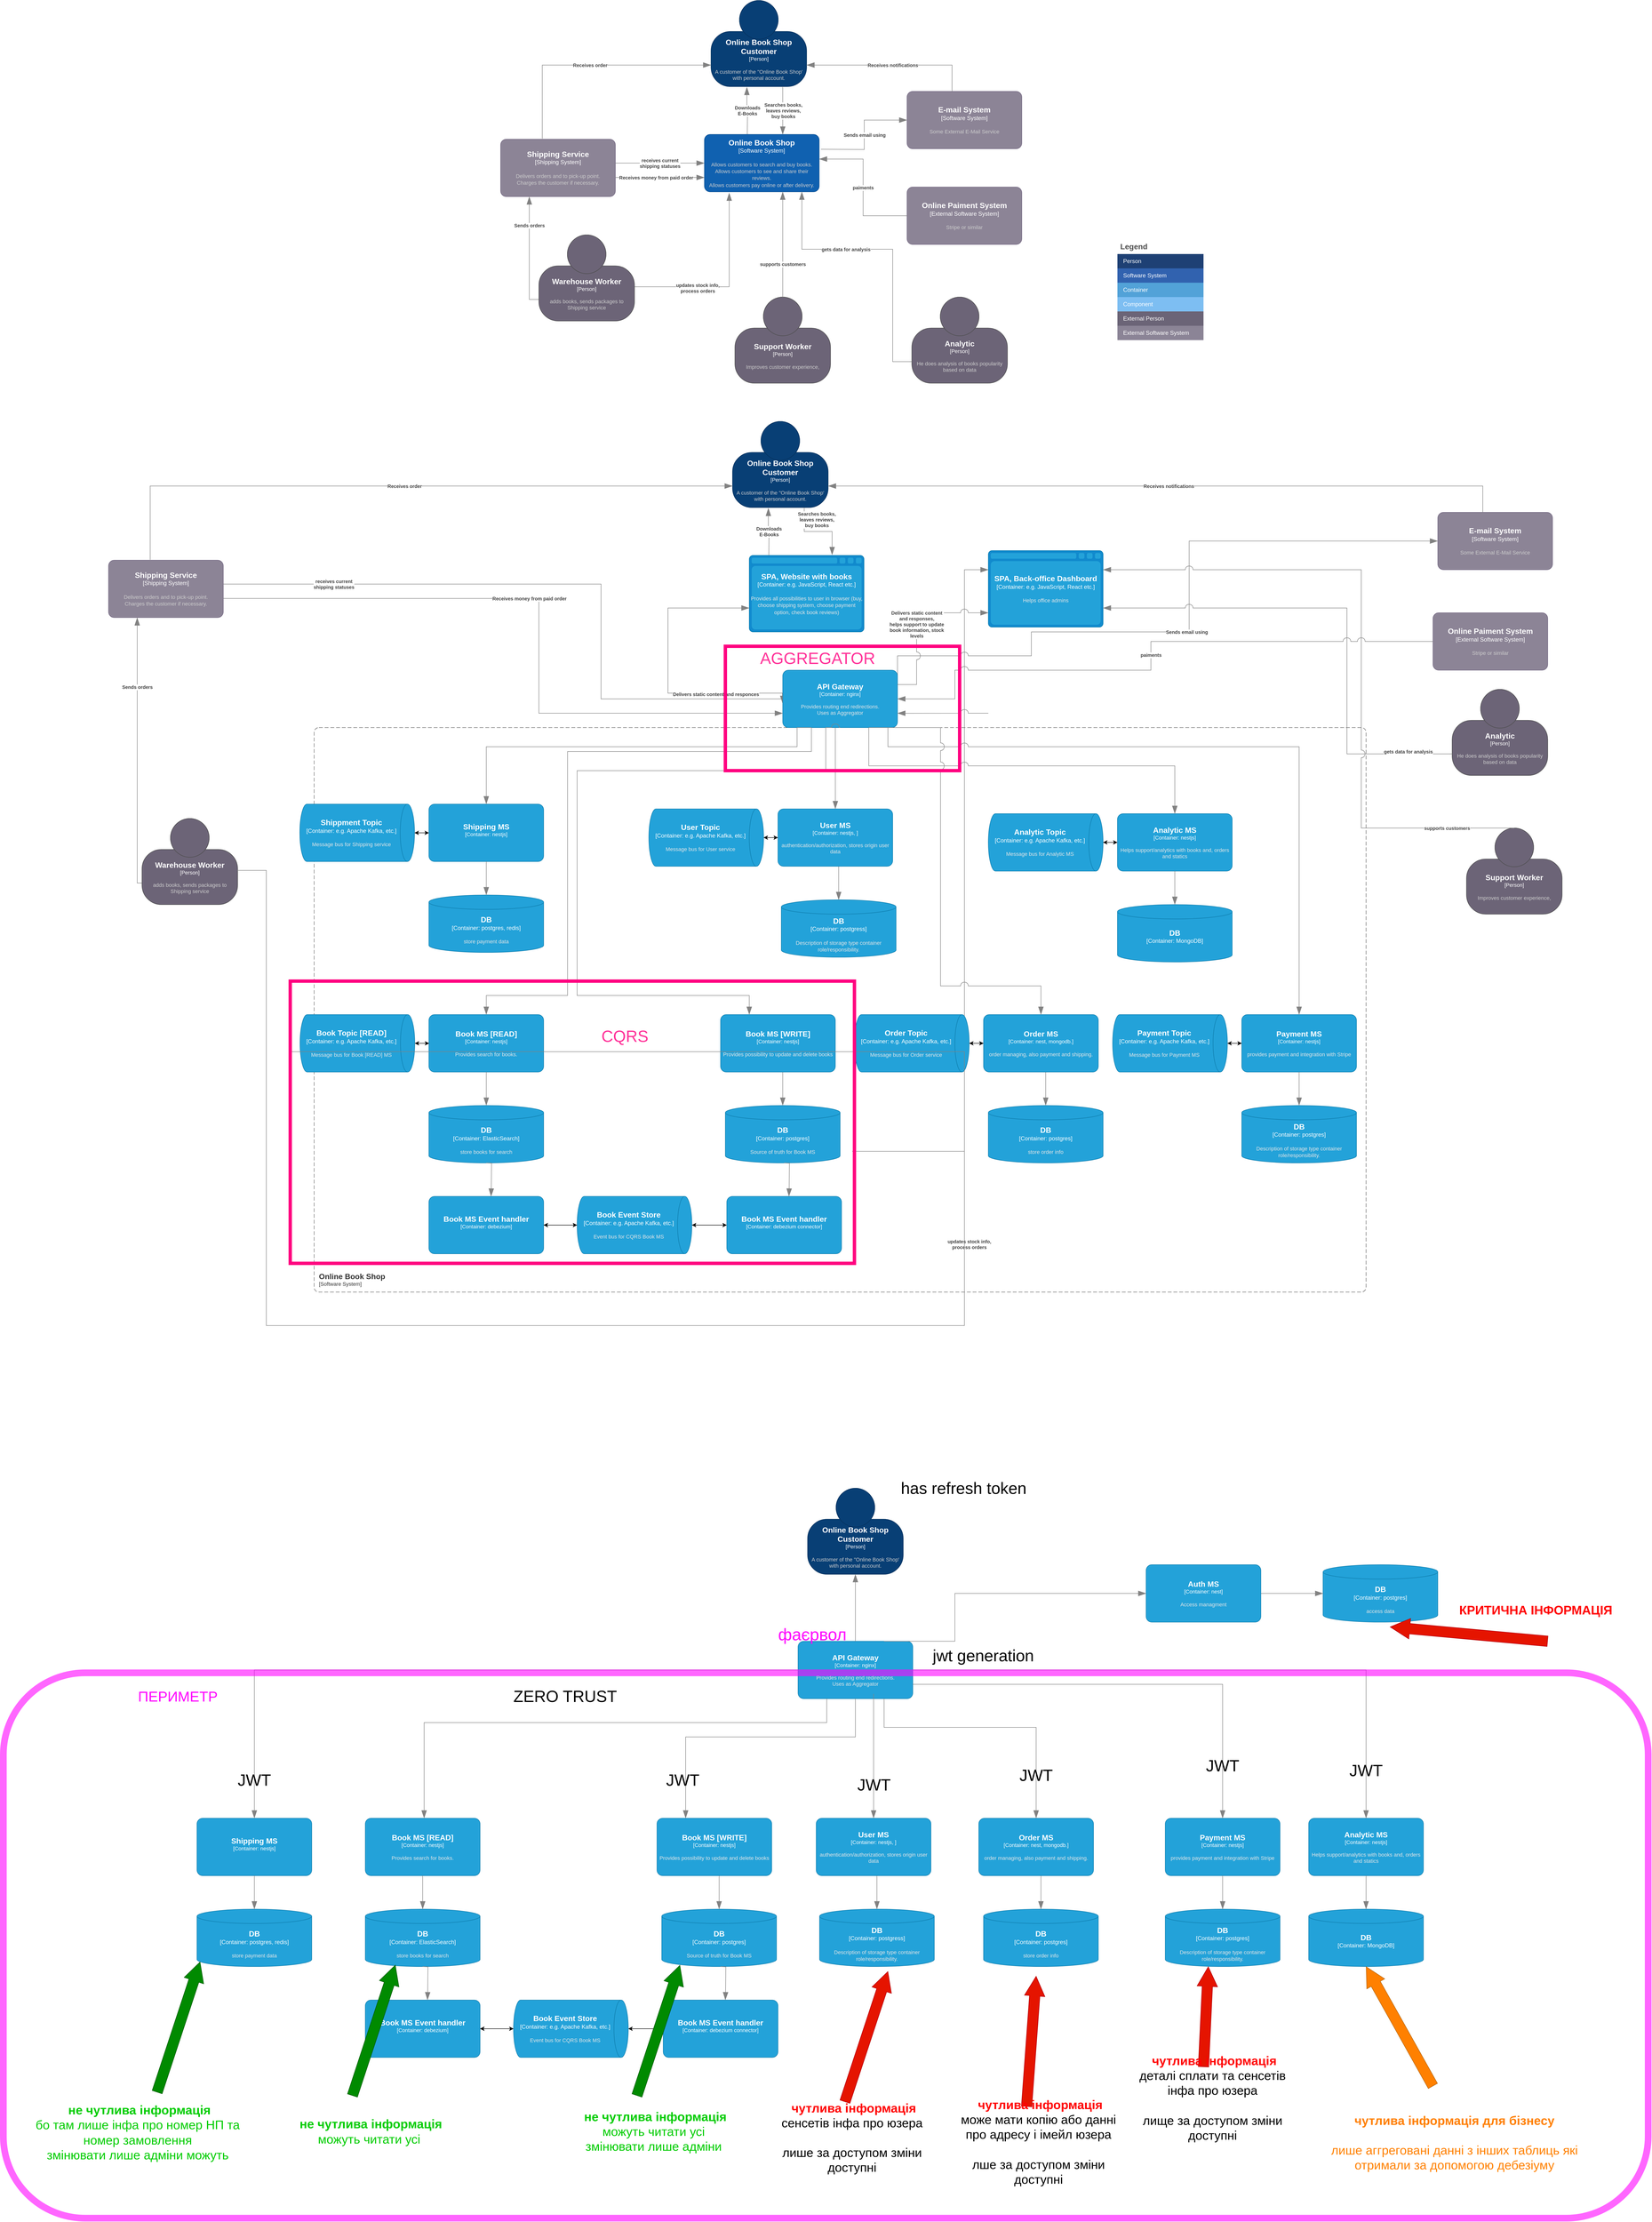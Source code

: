 <mxfile version="20.8.23" type="github">
  <diagram id="C5RBs43oDa-KdzZeNtuy" name="Page-1">
    <mxGraphModel dx="5090" dy="1929" grid="1" gridSize="10" guides="1" tooltips="1" connect="1" arrows="1" fold="1" page="1" pageScale="1" pageWidth="827" pageHeight="1169" math="0" shadow="0">
      <root>
        <mxCell id="WIyWlLk6GJQsqaUBKTNV-0" />
        <mxCell id="WIyWlLk6GJQsqaUBKTNV-1" parent="WIyWlLk6GJQsqaUBKTNV-0" />
        <UserObject label="[Software&amp;nbsp;System]" placeholders="1" name="Variable" id="lR82KbtdrRhrwkLevF8A-20">
          <mxCell style="text;html=1;strokeColor=none;fillColor=none;align=center;verticalAlign=middle;whiteSpace=wrap;overflow=hidden;fontColor=#000000;rounded=1;" parent="WIyWlLk6GJQsqaUBKTNV-1" vertex="1">
            <mxGeometry x="473" y="360" width="130" height="20" as="geometry" />
          </mxCell>
        </UserObject>
        <object c4Name="Online Book Shop Customer" c4Type="Person" c4Description="A customer of the &quot;Online Book Shop&#39; with personal account." label="&lt;font style=&quot;font-size: 16px&quot;&gt;&lt;b&gt;%c4Name%&lt;/b&gt;&lt;/font&gt;&lt;div&gt;[%c4Type%]&lt;/div&gt;&lt;br&gt;&lt;div&gt;&lt;font style=&quot;font-size: 11px&quot;&gt;&lt;font color=&quot;#cccccc&quot;&gt;%c4Description%&lt;/font&gt;&lt;/div&gt;" placeholders="1" id="34mQ4PZ5cwAQIsCeTfdx-1">
          <mxCell style="html=1;fontSize=11;dashed=0;whiteSpace=wrap;fillColor=#083F75;strokeColor=#06315C;fontColor=#ffffff;shape=mxgraph.c4.person2;align=center;metaEdit=1;points=[[0.5,0,0],[1,0.5,0],[1,0.75,0],[0.75,1,0],[0.5,1,0],[0.25,1,0],[0,0.75,0],[0,0.5,0]];resizable=0;" parent="WIyWlLk6GJQsqaUBKTNV-1" vertex="1">
            <mxGeometry x="440" y="40" width="200" height="180" as="geometry" />
          </mxCell>
        </object>
        <object placeholders="1" c4Name="E-mail System" c4Type="Software System" c4Description="Some External E-Mail Service" label="&lt;font style=&quot;font-size: 16px&quot;&gt;&lt;b&gt;%c4Name%&lt;/b&gt;&lt;/font&gt;&lt;div&gt;[%c4Type%]&lt;/div&gt;&lt;br&gt;&lt;div&gt;&lt;font style=&quot;font-size: 11px&quot;&gt;&lt;font color=&quot;#cccccc&quot;&gt;%c4Description%&lt;/font&gt;&lt;/div&gt;" id="34mQ4PZ5cwAQIsCeTfdx-3">
          <mxCell style="rounded=1;whiteSpace=wrap;html=1;labelBackgroundColor=none;fillColor=#8C8496;fontColor=#ffffff;align=center;arcSize=10;strokeColor=#736782;metaEdit=1;resizable=0;points=[[0.25,0,0],[0.5,0,0],[0.75,0,0],[1,0.25,0],[1,0.5,0],[1,0.75,0],[0.75,1,0],[0.5,1,0],[0.25,1,0],[0,0.75,0],[0,0.5,0],[0,0.25,0]];" parent="WIyWlLk6GJQsqaUBKTNV-1" vertex="1">
            <mxGeometry x="850" y="230" width="240" height="120" as="geometry" />
          </mxCell>
        </object>
        <object placeholders="1" c4Name="Shipping Service" c4Type="Shipping System" c4Description="Delivers orders and to pick-up point.&#xa;Charges the customer if necessary." label="&lt;font style=&quot;font-size: 16px&quot;&gt;&lt;b&gt;%c4Name%&lt;/b&gt;&lt;/font&gt;&lt;div&gt;[%c4Type%]&lt;/div&gt;&lt;br&gt;&lt;div&gt;&lt;font style=&quot;font-size: 11px&quot;&gt;&lt;font color=&quot;#cccccc&quot;&gt;%c4Description%&lt;/font&gt;&lt;/div&gt;" id="34mQ4PZ5cwAQIsCeTfdx-4">
          <mxCell style="rounded=1;whiteSpace=wrap;html=1;labelBackgroundColor=none;fillColor=#8C8496;fontColor=#ffffff;align=center;arcSize=10;strokeColor=#736782;metaEdit=1;resizable=0;points=[[0.25,0,0],[0.5,0,0],[0.75,0,0],[1,0.25,0],[1,0.5,0],[1,0.75,0],[0.75,1,0],[0.5,1,0],[0.25,1,0],[0,0.75,0],[0,0.5,0],[0,0.25,0]];" parent="WIyWlLk6GJQsqaUBKTNV-1" vertex="1">
            <mxGeometry y="330" width="240" height="120" as="geometry" />
          </mxCell>
        </object>
        <object placeholders="1" c4Type="Relationship" c4Description="updates stock info,&#xa;process orders" label="&lt;div style=&quot;text-align: left&quot;&gt;&lt;div style=&quot;text-align: center&quot;&gt;&lt;b&gt;%c4Description%&lt;/b&gt;&lt;/div&gt;" id="34mQ4PZ5cwAQIsCeTfdx-8">
          <mxCell style="endArrow=blockThin;html=1;fontSize=10;fontColor=#404040;strokeWidth=1;endFill=1;strokeColor=#828282;elbow=vertical;metaEdit=1;endSize=14;startSize=14;jumpStyle=arc;jumpSize=16;rounded=0;edgeStyle=orthogonalEdgeStyle;exitX=0.996;exitY=0.603;exitDx=0;exitDy=0;exitPerimeter=0;entryX=0.216;entryY=1.018;entryDx=0;entryDy=0;entryPerimeter=0;" parent="WIyWlLk6GJQsqaUBKTNV-1" source="34mQ4PZ5cwAQIsCeTfdx-25" target="hn75G_SugyieuHcK6L3S-0" edge="1">
            <mxGeometry x="-0.329" y="-2" width="240" relative="1" as="geometry">
              <mxPoint x="280" y="820" as="sourcePoint" />
              <mxPoint x="490" y="480" as="targetPoint" />
              <Array as="points">
                <mxPoint x="478" y="638" />
              </Array>
              <mxPoint as="offset" />
            </mxGeometry>
          </mxCell>
        </object>
        <object placeholders="1" c4Type="Relationship" c4Description="Receives money from paid order " label="&lt;div style=&quot;text-align: left&quot;&gt;&lt;div style=&quot;text-align: center&quot;&gt;&lt;b&gt;%c4Description%&lt;/b&gt;&lt;/div&gt;" id="34mQ4PZ5cwAQIsCeTfdx-9">
          <mxCell style="endArrow=blockThin;html=1;fontSize=10;fontColor=#404040;strokeWidth=1;endFill=1;strokeColor=#828282;elbow=vertical;metaEdit=1;endSize=14;startSize=14;jumpStyle=arc;jumpSize=16;rounded=0;edgeStyle=orthogonalEdgeStyle;entryX=0;entryY=0.75;entryDx=0;entryDy=0;entryPerimeter=0;" parent="WIyWlLk6GJQsqaUBKTNV-1" source="34mQ4PZ5cwAQIsCeTfdx-4" target="hn75G_SugyieuHcK6L3S-0" edge="1">
            <mxGeometry x="-0.092" width="240" relative="1" as="geometry">
              <mxPoint x="390" y="390" as="sourcePoint" />
              <mxPoint x="440" y="640" as="targetPoint" />
              <Array as="points">
                <mxPoint x="300" y="410" />
                <mxPoint x="300" y="410" />
              </Array>
              <mxPoint as="offset" />
            </mxGeometry>
          </mxCell>
        </object>
        <object placeholders="1" c4Type="Relationship" c4Description="Sends orders" label="&lt;div style=&quot;text-align: left&quot;&gt;&lt;div style=&quot;text-align: center&quot;&gt;&lt;b&gt;%c4Description%&lt;/b&gt;&lt;/div&gt;" id="34mQ4PZ5cwAQIsCeTfdx-11">
          <mxCell style="endArrow=blockThin;html=1;fontSize=10;fontColor=#404040;strokeWidth=1;endFill=1;strokeColor=#828282;elbow=vertical;metaEdit=1;endSize=14;startSize=14;jumpStyle=arc;jumpSize=16;rounded=0;edgeStyle=orthogonalEdgeStyle;exitX=0;exitY=0.75;exitDx=0;exitDy=0;exitPerimeter=0;entryX=0.25;entryY=1;entryDx=0;entryDy=0;entryPerimeter=0;" parent="WIyWlLk6GJQsqaUBKTNV-1" source="34mQ4PZ5cwAQIsCeTfdx-25" target="34mQ4PZ5cwAQIsCeTfdx-4" edge="1">
            <mxGeometry x="0.489" width="240" relative="1" as="geometry">
              <mxPoint x="390" y="390" as="sourcePoint" />
              <mxPoint x="630" y="390" as="targetPoint" />
              <mxPoint as="offset" />
            </mxGeometry>
          </mxCell>
        </object>
        <object placeholders="1" c4Type="Relationship" c4Description="Receives order" label="&lt;div style=&quot;text-align: left&quot;&gt;&lt;div style=&quot;text-align: center&quot;&gt;&lt;b&gt;%c4Description%&lt;/b&gt;&lt;/div&gt;" id="34mQ4PZ5cwAQIsCeTfdx-12">
          <mxCell style="endArrow=blockThin;html=1;fontSize=10;fontColor=#404040;strokeWidth=1;endFill=1;strokeColor=#828282;elbow=vertical;metaEdit=1;endSize=14;startSize=14;jumpStyle=arc;jumpSize=16;rounded=0;edgeStyle=orthogonalEdgeStyle;exitX=0.363;exitY=-0.008;exitDx=0;exitDy=0;exitPerimeter=0;entryX=0;entryY=0.75;entryDx=0;entryDy=0;entryPerimeter=0;" parent="WIyWlLk6GJQsqaUBKTNV-1" source="34mQ4PZ5cwAQIsCeTfdx-4" target="34mQ4PZ5cwAQIsCeTfdx-1" edge="1">
            <mxGeometry width="240" relative="1" as="geometry">
              <mxPoint x="390" y="390" as="sourcePoint" />
              <mxPoint x="630" y="390" as="targetPoint" />
            </mxGeometry>
          </mxCell>
        </object>
        <object placeholders="1" c4Type="Relationship" c4Description="Receives notifications" label="&lt;div style=&quot;text-align: left&quot;&gt;&lt;div style=&quot;text-align: center&quot;&gt;&lt;b&gt;%c4Description%&lt;/b&gt;&lt;/div&gt;" id="34mQ4PZ5cwAQIsCeTfdx-13">
          <mxCell style="endArrow=blockThin;html=1;fontSize=10;fontColor=#404040;strokeWidth=1;endFill=1;strokeColor=#828282;elbow=vertical;metaEdit=1;endSize=14;startSize=14;jumpStyle=arc;jumpSize=16;rounded=0;edgeStyle=orthogonalEdgeStyle;exitX=0.392;exitY=0;exitDx=0;exitDy=0;exitPerimeter=0;entryX=1;entryY=0.75;entryDx=0;entryDy=0;entryPerimeter=0;" parent="WIyWlLk6GJQsqaUBKTNV-1" source="34mQ4PZ5cwAQIsCeTfdx-3" target="34mQ4PZ5cwAQIsCeTfdx-1" edge="1">
            <mxGeometry width="240" relative="1" as="geometry">
              <mxPoint x="490" y="300" as="sourcePoint" />
              <mxPoint x="730" y="300" as="targetPoint" />
            </mxGeometry>
          </mxCell>
        </object>
        <object placeholders="1" c4Type="Relationship" c4Description="receives current&#xa;shipping statuses" label="&lt;div style=&quot;text-align: left&quot;&gt;&lt;div style=&quot;text-align: center&quot;&gt;&lt;b&gt;%c4Description%&lt;/b&gt;&lt;/div&gt;" id="34mQ4PZ5cwAQIsCeTfdx-14">
          <mxCell style="endArrow=blockThin;html=1;fontSize=10;fontColor=#404040;strokeWidth=1;endFill=1;strokeColor=#828282;elbow=vertical;metaEdit=1;endSize=14;startSize=14;jumpStyle=arc;jumpSize=16;rounded=0;edgeStyle=orthogonalEdgeStyle;entryX=0;entryY=0.5;entryDx=0;entryDy=0;entryPerimeter=0;exitX=1;exitY=0.417;exitDx=0;exitDy=0;exitPerimeter=0;" parent="WIyWlLk6GJQsqaUBKTNV-1" source="34mQ4PZ5cwAQIsCeTfdx-4" target="hn75G_SugyieuHcK6L3S-0" edge="1">
            <mxGeometry width="240" relative="1" as="geometry">
              <mxPoint x="252" y="380" as="sourcePoint" />
              <mxPoint x="390" y="401" as="targetPoint" />
              <Array as="points" />
            </mxGeometry>
          </mxCell>
        </object>
        <object placeholders="1" c4Type="Relationship" c4Description="Sends email using" label="&lt;div style=&quot;text-align: left&quot;&gt;&lt;div style=&quot;text-align: center&quot;&gt;&lt;b&gt;%c4Description%&lt;/b&gt;&lt;/div&gt;" id="34mQ4PZ5cwAQIsCeTfdx-16">
          <mxCell style="endArrow=blockThin;html=1;fontSize=10;fontColor=#404040;strokeWidth=1;endFill=1;strokeColor=#828282;elbow=vertical;metaEdit=1;endSize=14;startSize=14;jumpStyle=arc;jumpSize=16;rounded=0;edgeStyle=orthogonalEdgeStyle;entryX=0;entryY=0.5;entryDx=0;entryDy=0;entryPerimeter=0;" parent="WIyWlLk6GJQsqaUBKTNV-1" target="34mQ4PZ5cwAQIsCeTfdx-3" edge="1">
            <mxGeometry width="240" relative="1" as="geometry">
              <mxPoint x="670" y="351" as="sourcePoint" />
              <mxPoint x="590" y="450" as="targetPoint" />
              <mxPoint as="offset" />
            </mxGeometry>
          </mxCell>
        </object>
        <object placeholders="1" c4Type="Relationship" c4Description="Downloads&#xa;E-Books" label="&lt;div style=&quot;text-align: left&quot;&gt;&lt;div style=&quot;text-align: center&quot;&gt;&lt;b&gt;%c4Description%&lt;/b&gt;&lt;/div&gt;" id="34mQ4PZ5cwAQIsCeTfdx-17">
          <mxCell style="endArrow=blockThin;html=1;fontSize=10;fontColor=#404040;strokeWidth=1;endFill=1;strokeColor=#828282;elbow=vertical;metaEdit=1;endSize=14;startSize=14;jumpStyle=arc;jumpSize=16;rounded=0;edgeStyle=orthogonalEdgeStyle;exitX=0.434;exitY=0;exitDx=0;exitDy=0;exitPerimeter=0;entryX=0.375;entryY=1.006;entryDx=0;entryDy=0;entryPerimeter=0;" parent="WIyWlLk6GJQsqaUBKTNV-1" target="34mQ4PZ5cwAQIsCeTfdx-1" edge="1">
            <mxGeometry width="240" relative="1" as="geometry">
              <mxPoint x="515.86" y="320" as="sourcePoint" />
              <mxPoint x="530" y="250" as="targetPoint" />
            </mxGeometry>
          </mxCell>
        </object>
        <object placeholders="1" c4Type="Relationship" c4Description="Searches books,&#xa; leaves reviews,&#xa;buy books" label="&lt;div style=&quot;text-align: left&quot;&gt;&lt;div style=&quot;text-align: center&quot;&gt;&lt;b&gt;%c4Description%&lt;/b&gt;&lt;/div&gt;" id="34mQ4PZ5cwAQIsCeTfdx-18">
          <mxCell style="endArrow=blockThin;html=1;fontSize=10;fontColor=#404040;strokeWidth=1;endFill=1;strokeColor=#828282;elbow=vertical;metaEdit=1;endSize=14;startSize=14;jumpStyle=arc;jumpSize=16;rounded=0;edgeStyle=orthogonalEdgeStyle;exitX=0.75;exitY=1;exitDx=0;exitDy=0;exitPerimeter=0;" parent="WIyWlLk6GJQsqaUBKTNV-1" source="34mQ4PZ5cwAQIsCeTfdx-1" edge="1">
            <mxGeometry width="240" relative="1" as="geometry">
              <mxPoint x="563" y="221" as="sourcePoint" />
              <mxPoint x="590" y="320" as="targetPoint" />
            </mxGeometry>
          </mxCell>
        </object>
        <object placeholders="1" c4Name="Analytic" c4Type="Person" c4Description="He does analysis of books popularity based on data" label="&lt;font style=&quot;font-size: 16px&quot;&gt;&lt;b&gt;%c4Name%&lt;/b&gt;&lt;/font&gt;&lt;div&gt;[%c4Type%]&lt;/div&gt;&lt;br&gt;&lt;div&gt;&lt;font style=&quot;font-size: 11px&quot;&gt;&lt;font color=&quot;#cccccc&quot;&gt;%c4Description%&lt;/font&gt;&lt;/div&gt;" id="34mQ4PZ5cwAQIsCeTfdx-22">
          <mxCell style="html=1;fontSize=11;dashed=0;whiteSpace=wrap;fillColor=#6C6477;strokeColor=#4D4D4D;fontColor=#ffffff;shape=mxgraph.c4.person2;align=center;metaEdit=1;points=[[0.5,0,0],[1,0.5,0],[1,0.75,0],[0.75,1,0],[0.5,1,0],[0.25,1,0],[0,0.75,0],[0,0.5,0]];resizable=0;" parent="WIyWlLk6GJQsqaUBKTNV-1" vertex="1">
            <mxGeometry x="860" y="660" width="200" height="180" as="geometry" />
          </mxCell>
        </object>
        <object placeholders="1" c4Name="Support Worker" c4Type="Person" c4Description="Improves customer experience," label="&lt;font style=&quot;font-size: 16px&quot;&gt;&lt;b&gt;%c4Name%&lt;/b&gt;&lt;/font&gt;&lt;div&gt;[%c4Type%]&lt;/div&gt;&lt;br&gt;&lt;div&gt;&lt;font style=&quot;font-size: 11px&quot;&gt;&lt;font color=&quot;#cccccc&quot;&gt;%c4Description%&lt;/font&gt;&lt;/div&gt;" id="34mQ4PZ5cwAQIsCeTfdx-23">
          <mxCell style="html=1;fontSize=11;dashed=0;whiteSpace=wrap;fillColor=#6C6477;strokeColor=#4D4D4D;fontColor=#ffffff;shape=mxgraph.c4.person2;align=center;metaEdit=1;points=[[0.5,0,0],[1,0.5,0],[1,0.75,0],[0.75,1,0],[0.5,1,0],[0.25,1,0],[0,0.75,0],[0,0.5,0]];resizable=0;" parent="WIyWlLk6GJQsqaUBKTNV-1" vertex="1">
            <mxGeometry x="490" y="660" width="200" height="180" as="geometry" />
          </mxCell>
        </object>
        <object placeholders="1" c4Name="Warehouse Worker" c4Type="Person" c4Description="adds books, sends packages to Shipping service" label="&lt;font style=&quot;font-size: 16px&quot;&gt;&lt;b&gt;%c4Name%&lt;/b&gt;&lt;/font&gt;&lt;div&gt;[%c4Type%]&lt;/div&gt;&lt;br&gt;&lt;div&gt;&lt;font style=&quot;font-size: 11px&quot;&gt;&lt;font color=&quot;#cccccc&quot;&gt;%c4Description%&lt;/font&gt;&lt;/div&gt;" id="34mQ4PZ5cwAQIsCeTfdx-25">
          <mxCell style="html=1;fontSize=11;dashed=0;whiteSpace=wrap;fillColor=#6C6477;strokeColor=#4D4D4D;fontColor=#ffffff;shape=mxgraph.c4.person2;align=center;metaEdit=1;points=[[0.5,0,0],[1,0.5,0],[1,0.75,0],[0.75,1,0],[0.5,1,0],[0.25,1,0],[0,0.75,0],[0,0.5,0]];resizable=0;" parent="WIyWlLk6GJQsqaUBKTNV-1" vertex="1">
            <mxGeometry x="80" y="530" width="200" height="180" as="geometry" />
          </mxCell>
        </object>
        <object placeholders="1" c4Name="Online Paiment System" c4Type="External Software System" c4Description="Stripe or similar" label="&lt;font style=&quot;font-size: 16px&quot;&gt;&lt;b&gt;%c4Name%&lt;/b&gt;&lt;/font&gt;&lt;div&gt;[%c4Type%]&lt;/div&gt;&lt;br&gt;&lt;div&gt;&lt;font style=&quot;font-size: 11px&quot;&gt;&lt;font color=&quot;#cccccc&quot;&gt;%c4Description%&lt;/font&gt;&lt;/div&gt;" id="34mQ4PZ5cwAQIsCeTfdx-26">
          <mxCell style="rounded=1;whiteSpace=wrap;html=1;labelBackgroundColor=none;fillColor=#8C8496;fontColor=#ffffff;align=center;arcSize=10;strokeColor=#736782;metaEdit=1;resizable=0;points=[[0.25,0,0],[0.5,0,0],[0.75,0,0],[1,0.25,0],[1,0.5,0],[1,0.75,0],[0.75,1,0],[0.5,1,0],[0.25,1,0],[0,0.75,0],[0,0.5,0],[0,0.25,0]];" parent="WIyWlLk6GJQsqaUBKTNV-1" vertex="1">
            <mxGeometry x="850" y="430" width="240" height="120" as="geometry" />
          </mxCell>
        </object>
        <object placeholders="1" c4Name="Online Book Shop" c4Type="Software System" c4Description="Allows customers to search and buy books.&#xa;Allows customers to see and share their reviews.&#xa;Allows customers pay online or after delivery." label="&lt;font style=&quot;font-size: 16px&quot;&gt;&lt;b&gt;%c4Name%&lt;/b&gt;&lt;/font&gt;&lt;div&gt;[%c4Type%]&lt;/div&gt;&lt;br&gt;&lt;div&gt;&lt;font style=&quot;font-size: 11px&quot;&gt;&lt;font color=&quot;#cccccc&quot;&gt;%c4Description%&lt;/font&gt;&lt;/div&gt;" id="hn75G_SugyieuHcK6L3S-0">
          <mxCell style="rounded=1;whiteSpace=wrap;html=1;labelBackgroundColor=none;fillColor=#1061B0;fontColor=#ffffff;align=center;arcSize=10;strokeColor=#0D5091;metaEdit=1;resizable=0;points=[[0.25,0,0],[0.5,0,0],[0.75,0,0],[1,0.25,0],[1,0.5,0],[1,0.75,0],[0.75,1,0],[0.5,1,0],[0.25,1,0],[0,0.75,0],[0,0.5,0],[0,0.25,0]];" parent="WIyWlLk6GJQsqaUBKTNV-1" vertex="1">
            <mxGeometry x="426.25" y="320" width="240" height="120" as="geometry" />
          </mxCell>
        </object>
        <object placeholders="1" c4Type="Relationship" c4Description="gets data for analysis" label="&lt;div style=&quot;text-align: left&quot;&gt;&lt;div style=&quot;text-align: center&quot;&gt;&lt;b&gt;%c4Description%&lt;/b&gt;&lt;/div&gt;" id="hn75G_SugyieuHcK6L3S-1">
          <mxCell style="endArrow=blockThin;html=1;fontSize=10;fontColor=#404040;strokeWidth=1;endFill=1;strokeColor=#828282;elbow=vertical;metaEdit=1;endSize=14;startSize=14;jumpStyle=arc;jumpSize=16;rounded=0;edgeStyle=orthogonalEdgeStyle;exitX=0;exitY=0.75;exitDx=0;exitDy=0;exitPerimeter=0;" parent="WIyWlLk6GJQsqaUBKTNV-1" source="34mQ4PZ5cwAQIsCeTfdx-22" target="hn75G_SugyieuHcK6L3S-0" edge="1">
            <mxGeometry x="0.273" width="240" relative="1" as="geometry">
              <mxPoint x="460" y="550" as="sourcePoint" />
              <mxPoint x="630" y="450" as="targetPoint" />
              <Array as="points">
                <mxPoint x="820" y="795" />
                <mxPoint x="820" y="560" />
                <mxPoint x="630" y="560" />
              </Array>
              <mxPoint x="-1" as="offset" />
            </mxGeometry>
          </mxCell>
        </object>
        <object placeholders="1" c4Type="Relationship" c4Description="supports customers" label="&lt;div style=&quot;text-align: left&quot;&gt;&lt;div style=&quot;text-align: center&quot;&gt;&lt;b&gt;%c4Description%&lt;/b&gt;&lt;/div&gt;" id="hn75G_SugyieuHcK6L3S-4">
          <mxCell style="endArrow=blockThin;html=1;fontSize=10;fontColor=#404040;strokeWidth=1;endFill=1;strokeColor=#828282;elbow=vertical;metaEdit=1;endSize=14;startSize=14;jumpStyle=arc;jumpSize=16;rounded=0;edgeStyle=orthogonalEdgeStyle;exitX=0.5;exitY=0;exitDx=0;exitDy=0;exitPerimeter=0;" parent="WIyWlLk6GJQsqaUBKTNV-1" source="34mQ4PZ5cwAQIsCeTfdx-23" edge="1">
            <mxGeometry x="-0.364" width="240" relative="1" as="geometry">
              <mxPoint x="460" y="640" as="sourcePoint" />
              <mxPoint x="590" y="440" as="targetPoint" />
              <Array as="points">
                <mxPoint x="590" y="442" />
              </Array>
              <mxPoint y="1" as="offset" />
            </mxGeometry>
          </mxCell>
        </object>
        <object placeholders="1" c4Type="Relationship" c4Description="paiments" label="&lt;div style=&quot;text-align: left&quot;&gt;&lt;div style=&quot;text-align: center&quot;&gt;&lt;b&gt;%c4Description%&lt;/b&gt;&lt;/div&gt;" id="hn75G_SugyieuHcK6L3S-6">
          <mxCell style="endArrow=blockThin;html=1;fontSize=10;fontColor=#404040;strokeWidth=1;endFill=1;strokeColor=#828282;elbow=vertical;metaEdit=1;endSize=14;startSize=14;jumpStyle=arc;jumpSize=16;rounded=0;edgeStyle=orthogonalEdgeStyle;exitX=0;exitY=0.5;exitDx=0;exitDy=0;exitPerimeter=0;entryX=1;entryY=0.429;entryDx=0;entryDy=0;entryPerimeter=0;" parent="WIyWlLk6GJQsqaUBKTNV-1" source="34mQ4PZ5cwAQIsCeTfdx-26" target="hn75G_SugyieuHcK6L3S-0" edge="1">
            <mxGeometry x="-0.004" width="240" relative="1" as="geometry">
              <mxPoint x="460" y="590" as="sourcePoint" />
              <mxPoint x="700" y="590" as="targetPoint" />
              <mxPoint as="offset" />
            </mxGeometry>
          </mxCell>
        </object>
        <object c4Name="Online Book Shop Customer" c4Type="Person" c4Description="A customer of the &quot;Online Book Shop&#39; with personal account." label="&lt;font style=&quot;font-size: 16px&quot;&gt;&lt;b&gt;%c4Name%&lt;/b&gt;&lt;/font&gt;&lt;div&gt;[%c4Type%]&lt;/div&gt;&lt;br&gt;&lt;div&gt;&lt;font style=&quot;font-size: 11px&quot;&gt;&lt;font color=&quot;#cccccc&quot;&gt;%c4Description%&lt;/font&gt;&lt;/div&gt;" placeholders="1" id="Y0cg_eAdOT0GzpV515UC-2">
          <mxCell style="html=1;fontSize=11;dashed=0;whiteSpace=wrap;fillColor=#083F75;strokeColor=#06315C;fontColor=#ffffff;shape=mxgraph.c4.person2;align=center;metaEdit=1;points=[[0.5,0,0],[1,0.5,0],[1,0.75,0],[0.75,1,0],[0.5,1,0],[0.25,1,0],[0,0.75,0],[0,0.5,0]];resizable=0;" parent="WIyWlLk6GJQsqaUBKTNV-1" vertex="1">
            <mxGeometry x="485" y="920" width="200" height="180" as="geometry" />
          </mxCell>
        </object>
        <object placeholders="1" c4Name="E-mail System" c4Type="Software System" c4Description="Some External E-Mail Service" label="&lt;font style=&quot;font-size: 16px&quot;&gt;&lt;b&gt;%c4Name%&lt;/b&gt;&lt;/font&gt;&lt;div&gt;[%c4Type%]&lt;/div&gt;&lt;br&gt;&lt;div&gt;&lt;font style=&quot;font-size: 11px&quot;&gt;&lt;font color=&quot;#cccccc&quot;&gt;%c4Description%&lt;/font&gt;&lt;/div&gt;" id="Y0cg_eAdOT0GzpV515UC-3">
          <mxCell style="rounded=1;whiteSpace=wrap;html=1;labelBackgroundColor=none;fillColor=#8C8496;fontColor=#ffffff;align=center;arcSize=10;strokeColor=#736782;metaEdit=1;resizable=0;points=[[0.25,0,0],[0.5,0,0],[0.75,0,0],[1,0.25,0],[1,0.5,0],[1,0.75,0],[0.75,1,0],[0.5,1,0],[0.25,1,0],[0,0.75,0],[0,0.5,0],[0,0.25,0]];" parent="WIyWlLk6GJQsqaUBKTNV-1" vertex="1">
            <mxGeometry x="1960" y="1110" width="240" height="120" as="geometry" />
          </mxCell>
        </object>
        <object placeholders="1" c4Name="Shipping Service" c4Type="Shipping System" c4Description="Delivers orders and to pick-up point.&#xa;Charges the customer if necessary." label="&lt;font style=&quot;font-size: 16px&quot;&gt;&lt;b&gt;%c4Name%&lt;/b&gt;&lt;/font&gt;&lt;div&gt;[%c4Type%]&lt;/div&gt;&lt;br&gt;&lt;div&gt;&lt;font style=&quot;font-size: 11px&quot;&gt;&lt;font color=&quot;#cccccc&quot;&gt;%c4Description%&lt;/font&gt;&lt;/div&gt;" id="Y0cg_eAdOT0GzpV515UC-4">
          <mxCell style="rounded=1;whiteSpace=wrap;html=1;labelBackgroundColor=none;fillColor=#8C8496;fontColor=#ffffff;align=center;arcSize=10;strokeColor=#736782;metaEdit=1;resizable=0;points=[[0.25,0,0],[0.5,0,0],[0.75,0,0],[1,0.25,0],[1,0.5,0],[1,0.75,0],[0.75,1,0],[0.5,1,0],[0.25,1,0],[0,0.75,0],[0,0.5,0],[0,0.25,0]];" parent="WIyWlLk6GJQsqaUBKTNV-1" vertex="1">
            <mxGeometry x="-820" y="1210" width="240" height="120" as="geometry" />
          </mxCell>
        </object>
        <object placeholders="1" c4Type="Relationship" c4Description="updates stock info,&#xa;process orders" label="&lt;div style=&quot;text-align: left&quot;&gt;&lt;div style=&quot;text-align: center&quot;&gt;&lt;b&gt;%c4Description%&lt;/b&gt;&lt;/div&gt;" id="Y0cg_eAdOT0GzpV515UC-5">
          <mxCell style="endArrow=blockThin;html=1;fontSize=10;fontColor=#404040;strokeWidth=1;endFill=1;strokeColor=#828282;elbow=vertical;metaEdit=1;endSize=14;startSize=14;jumpStyle=arc;jumpSize=16;rounded=0;edgeStyle=orthogonalEdgeStyle;exitX=0.996;exitY=0.603;exitDx=0;exitDy=0;exitPerimeter=0;entryX=0;entryY=0.25;entryDx=0;entryDy=0;entryPerimeter=0;startArrow=none;" parent="WIyWlLk6GJQsqaUBKTNV-1" source="CrYtLZADBTJFYdvCHxVI-21" target="Y0cg_eAdOT0GzpV515UC-57" edge="1">
            <mxGeometry x="-0.687" y="-194" width="240" relative="1" as="geometry">
              <mxPoint x="325" y="1700" as="sourcePoint" />
              <mxPoint x="1020" y="1190" as="targetPoint" />
              <Array as="points">
                <mxPoint x="970" y="1230" />
              </Array>
              <mxPoint x="-184" y="194" as="offset" />
            </mxGeometry>
          </mxCell>
        </object>
        <object placeholders="1" c4Type="Relationship" c4Description="Receives money from paid order " label="&lt;div style=&quot;text-align: left&quot;&gt;&lt;div style=&quot;text-align: center&quot;&gt;&lt;b&gt;%c4Description%&lt;/b&gt;&lt;/div&gt;" id="Y0cg_eAdOT0GzpV515UC-6">
          <mxCell style="endArrow=blockThin;html=1;fontSize=10;fontColor=#404040;strokeWidth=1;endFill=1;strokeColor=#828282;elbow=vertical;metaEdit=1;endSize=14;startSize=14;jumpStyle=arc;jumpSize=16;rounded=0;edgeStyle=orthogonalEdgeStyle;entryX=0;entryY=0.75;entryDx=0;entryDy=0;entryPerimeter=0;" parent="WIyWlLk6GJQsqaUBKTNV-1" source="Y0cg_eAdOT0GzpV515UC-4" target="Y0cg_eAdOT0GzpV515UC-42" edge="1">
            <mxGeometry x="-0.092" width="240" relative="1" as="geometry">
              <mxPoint x="435" y="1270" as="sourcePoint" />
              <mxPoint x="80" y="1480" as="targetPoint" />
              <Array as="points">
                <mxPoint x="80" y="1290" />
                <mxPoint x="80" y="1530" />
              </Array>
              <mxPoint as="offset" />
            </mxGeometry>
          </mxCell>
        </object>
        <object placeholders="1" c4Type="Relationship" c4Description="Sends orders" label="&lt;div style=&quot;text-align: left&quot;&gt;&lt;div style=&quot;text-align: center&quot;&gt;&lt;b&gt;%c4Description%&lt;/b&gt;&lt;/div&gt;" id="Y0cg_eAdOT0GzpV515UC-7">
          <mxCell style="endArrow=blockThin;html=1;fontSize=10;fontColor=#404040;strokeWidth=1;endFill=1;strokeColor=#828282;elbow=vertical;metaEdit=1;endSize=14;startSize=14;jumpStyle=arc;jumpSize=16;rounded=0;edgeStyle=orthogonalEdgeStyle;exitX=0;exitY=0.75;exitDx=0;exitDy=0;exitPerimeter=0;entryX=0.25;entryY=1;entryDx=0;entryDy=0;entryPerimeter=0;" parent="WIyWlLk6GJQsqaUBKTNV-1" source="Y0cg_eAdOT0GzpV515UC-16" target="Y0cg_eAdOT0GzpV515UC-4" edge="1">
            <mxGeometry x="0.489" width="240" relative="1" as="geometry">
              <mxPoint x="435" y="1270" as="sourcePoint" />
              <mxPoint x="675" y="1270" as="targetPoint" />
              <mxPoint as="offset" />
            </mxGeometry>
          </mxCell>
        </object>
        <object placeholders="1" c4Type="Relationship" c4Description="Receives order" label="&lt;div style=&quot;text-align: left&quot;&gt;&lt;div style=&quot;text-align: center&quot;&gt;&lt;b&gt;%c4Description%&lt;/b&gt;&lt;/div&gt;" id="Y0cg_eAdOT0GzpV515UC-8">
          <mxCell style="endArrow=blockThin;html=1;fontSize=10;fontColor=#404040;strokeWidth=1;endFill=1;strokeColor=#828282;elbow=vertical;metaEdit=1;endSize=14;startSize=14;jumpStyle=arc;jumpSize=16;rounded=0;edgeStyle=orthogonalEdgeStyle;exitX=0.363;exitY=-0.008;exitDx=0;exitDy=0;exitPerimeter=0;entryX=0;entryY=0.75;entryDx=0;entryDy=0;entryPerimeter=0;" parent="WIyWlLk6GJQsqaUBKTNV-1" source="Y0cg_eAdOT0GzpV515UC-4" target="Y0cg_eAdOT0GzpV515UC-2" edge="1">
            <mxGeometry width="240" relative="1" as="geometry">
              <mxPoint x="435" y="1270" as="sourcePoint" />
              <mxPoint x="675" y="1270" as="targetPoint" />
            </mxGeometry>
          </mxCell>
        </object>
        <object placeholders="1" c4Type="Relationship" c4Description="Receives notifications" label="&lt;div style=&quot;text-align: left&quot;&gt;&lt;div style=&quot;text-align: center&quot;&gt;&lt;b&gt;%c4Description%&lt;/b&gt;&lt;/div&gt;" id="Y0cg_eAdOT0GzpV515UC-9">
          <mxCell style="endArrow=blockThin;html=1;fontSize=10;fontColor=#404040;strokeWidth=1;endFill=1;strokeColor=#828282;elbow=vertical;metaEdit=1;endSize=14;startSize=14;jumpStyle=arc;jumpSize=16;rounded=0;edgeStyle=orthogonalEdgeStyle;exitX=0.392;exitY=0;exitDx=0;exitDy=0;exitPerimeter=0;entryX=1;entryY=0.75;entryDx=0;entryDy=0;entryPerimeter=0;" parent="WIyWlLk6GJQsqaUBKTNV-1" source="Y0cg_eAdOT0GzpV515UC-3" target="Y0cg_eAdOT0GzpV515UC-2" edge="1">
            <mxGeometry width="240" relative="1" as="geometry">
              <mxPoint x="535" y="1180" as="sourcePoint" />
              <mxPoint x="775" y="1180" as="targetPoint" />
            </mxGeometry>
          </mxCell>
        </object>
        <object placeholders="1" c4Type="Relationship" c4Description="receives current&#xa;shipping statuses" label="&lt;div style=&quot;text-align: left&quot;&gt;&lt;div style=&quot;text-align: center&quot;&gt;&lt;b&gt;%c4Description%&lt;/b&gt;&lt;/div&gt;" id="Y0cg_eAdOT0GzpV515UC-10">
          <mxCell style="endArrow=blockThin;html=1;fontSize=10;fontColor=#404040;strokeWidth=1;endFill=1;strokeColor=#828282;elbow=vertical;metaEdit=1;endSize=14;startSize=14;jumpStyle=arc;jumpSize=16;rounded=0;edgeStyle=orthogonalEdgeStyle;exitX=1;exitY=0.417;exitDx=0;exitDy=0;exitPerimeter=0;" parent="WIyWlLk6GJQsqaUBKTNV-1" source="Y0cg_eAdOT0GzpV515UC-4" edge="1">
            <mxGeometry x="-0.674" width="240" relative="1" as="geometry">
              <mxPoint x="297" y="1260" as="sourcePoint" />
              <mxPoint x="590" y="1510" as="targetPoint" />
              <Array as="points">
                <mxPoint x="210" y="1260" />
                <mxPoint x="210" y="1500" />
                <mxPoint x="590" y="1500" />
              </Array>
              <mxPoint as="offset" />
            </mxGeometry>
          </mxCell>
        </object>
        <object placeholders="1" c4Type="Relationship" c4Description="Sends email using" label="&lt;div style=&quot;text-align: left&quot;&gt;&lt;div style=&quot;text-align: center&quot;&gt;&lt;b&gt;%c4Description%&lt;/b&gt;&lt;/div&gt;" id="Y0cg_eAdOT0GzpV515UC-11">
          <mxCell style="endArrow=blockThin;html=1;fontSize=10;fontColor=#404040;strokeWidth=1;endFill=1;strokeColor=#828282;elbow=vertical;metaEdit=1;endSize=14;startSize=14;jumpStyle=arc;jumpSize=16;rounded=0;edgeStyle=orthogonalEdgeStyle;entryX=0;entryY=0.5;entryDx=0;entryDy=0;entryPerimeter=0;exitX=1;exitY=0.25;exitDx=0;exitDy=0;exitPerimeter=0;" parent="WIyWlLk6GJQsqaUBKTNV-1" source="Y0cg_eAdOT0GzpV515UC-42" target="Y0cg_eAdOT0GzpV515UC-3" edge="1">
            <mxGeometry width="240" relative="1" as="geometry">
              <mxPoint x="1040" y="1100" as="sourcePoint" />
              <mxPoint x="635" y="1330" as="targetPoint" />
              <mxPoint as="offset" />
              <Array as="points">
                <mxPoint x="830" y="1410" />
                <mxPoint x="1110" y="1410" />
                <mxPoint x="1110" y="1360" />
                <mxPoint x="1440" y="1360" />
                <mxPoint x="1440" y="1170" />
              </Array>
            </mxGeometry>
          </mxCell>
        </object>
        <object placeholders="1" c4Type="Relationship" c4Description="Downloads&#xa;E-Books" label="&lt;div style=&quot;text-align: left&quot;&gt;&lt;div style=&quot;text-align: center&quot;&gt;&lt;b&gt;%c4Description%&lt;/b&gt;&lt;/div&gt;" id="Y0cg_eAdOT0GzpV515UC-12">
          <mxCell style="endArrow=blockThin;html=1;fontSize=10;fontColor=#404040;strokeWidth=1;endFill=1;strokeColor=#828282;elbow=vertical;metaEdit=1;endSize=14;startSize=14;jumpStyle=arc;jumpSize=16;rounded=0;edgeStyle=orthogonalEdgeStyle;exitX=0.434;exitY=0;exitDx=0;exitDy=0;exitPerimeter=0;entryX=0.375;entryY=1.006;entryDx=0;entryDy=0;entryPerimeter=0;" parent="WIyWlLk6GJQsqaUBKTNV-1" target="Y0cg_eAdOT0GzpV515UC-2" edge="1">
            <mxGeometry width="240" relative="1" as="geometry">
              <mxPoint x="560.86" y="1200" as="sourcePoint" />
              <mxPoint x="575" y="1130" as="targetPoint" />
            </mxGeometry>
          </mxCell>
        </object>
        <object placeholders="1" c4Type="Relationship" c4Description="Searches books,&#xa; leaves reviews,&#xa;buy books" label="&lt;div style=&quot;text-align: left&quot;&gt;&lt;div style=&quot;text-align: center&quot;&gt;&lt;b&gt;%c4Description%&lt;/b&gt;&lt;/div&gt;" id="Y0cg_eAdOT0GzpV515UC-13">
          <mxCell style="endArrow=blockThin;html=1;fontSize=10;fontColor=#404040;strokeWidth=1;endFill=1;strokeColor=#828282;elbow=vertical;metaEdit=1;endSize=14;startSize=14;jumpStyle=arc;jumpSize=16;rounded=0;edgeStyle=orthogonalEdgeStyle;exitX=0.75;exitY=1;exitDx=0;exitDy=0;exitPerimeter=0;entryX=0.722;entryY=-0.006;entryDx=0;entryDy=0;entryPerimeter=0;" parent="WIyWlLk6GJQsqaUBKTNV-1" source="Y0cg_eAdOT0GzpV515UC-2" target="Y0cg_eAdOT0GzpV515UC-41" edge="1">
            <mxGeometry x="-0.039" y="25" width="240" relative="1" as="geometry">
              <mxPoint x="608" y="1101" as="sourcePoint" />
              <mxPoint x="640" y="1230" as="targetPoint" />
              <mxPoint as="offset" />
            </mxGeometry>
          </mxCell>
        </object>
        <object placeholders="1" c4Name="Analytic" c4Type="Person" c4Description="He does analysis of books popularity based on data" label="&lt;font style=&quot;font-size: 16px&quot;&gt;&lt;b&gt;%c4Name%&lt;/b&gt;&lt;/font&gt;&lt;div&gt;[%c4Type%]&lt;/div&gt;&lt;br&gt;&lt;div&gt;&lt;font style=&quot;font-size: 11px&quot;&gt;&lt;font color=&quot;#cccccc&quot;&gt;%c4Description%&lt;/font&gt;&lt;/div&gt;" id="Y0cg_eAdOT0GzpV515UC-14">
          <mxCell style="html=1;fontSize=11;dashed=0;whiteSpace=wrap;fillColor=#6C6477;strokeColor=#4D4D4D;fontColor=#ffffff;shape=mxgraph.c4.person2;align=center;metaEdit=1;points=[[0.5,0,0],[1,0.5,0],[1,0.75,0],[0.75,1,0],[0.5,1,0],[0.25,1,0],[0,0.75,0],[0,0.5,0]];resizable=0;" parent="WIyWlLk6GJQsqaUBKTNV-1" vertex="1">
            <mxGeometry x="1990" y="1480" width="200" height="180" as="geometry" />
          </mxCell>
        </object>
        <object placeholders="1" c4Name="Support Worker" c4Type="Person" c4Description="Improves customer experience," label="&lt;font style=&quot;font-size: 16px&quot;&gt;&lt;b&gt;%c4Name%&lt;/b&gt;&lt;/font&gt;&lt;div&gt;[%c4Type%]&lt;/div&gt;&lt;br&gt;&lt;div&gt;&lt;font style=&quot;font-size: 11px&quot;&gt;&lt;font color=&quot;#cccccc&quot;&gt;%c4Description%&lt;/font&gt;&lt;/div&gt;" id="Y0cg_eAdOT0GzpV515UC-15">
          <mxCell style="html=1;fontSize=11;dashed=0;whiteSpace=wrap;fillColor=#6C6477;strokeColor=#4D4D4D;fontColor=#ffffff;shape=mxgraph.c4.person2;align=center;metaEdit=1;points=[[0.5,0,0],[1,0.5,0],[1,0.75,0],[0.75,1,0],[0.5,1,0],[0.25,1,0],[0,0.75,0],[0,0.5,0]];resizable=0;" parent="WIyWlLk6GJQsqaUBKTNV-1" vertex="1">
            <mxGeometry x="2020" y="1770" width="200" height="180" as="geometry" />
          </mxCell>
        </object>
        <object placeholders="1" c4Name="Warehouse Worker" c4Type="Person" c4Description="adds books, sends packages to Shipping service" label="&lt;font style=&quot;font-size: 16px&quot;&gt;&lt;b&gt;%c4Name%&lt;/b&gt;&lt;/font&gt;&lt;div&gt;[%c4Type%]&lt;/div&gt;&lt;br&gt;&lt;div&gt;&lt;font style=&quot;font-size: 11px&quot;&gt;&lt;font color=&quot;#cccccc&quot;&gt;%c4Description%&lt;/font&gt;&lt;/div&gt;" id="Y0cg_eAdOT0GzpV515UC-16">
          <mxCell style="html=1;fontSize=11;dashed=0;whiteSpace=wrap;fillColor=#6C6477;strokeColor=#4D4D4D;fontColor=#ffffff;shape=mxgraph.c4.person2;align=center;metaEdit=1;points=[[0.5,0,0],[1,0.5,0],[1,0.75,0],[0.75,1,0],[0.5,1,0],[0.25,1,0],[0,0.75,0],[0,0.5,0]];resizable=0;" parent="WIyWlLk6GJQsqaUBKTNV-1" vertex="1">
            <mxGeometry x="-750" y="1750" width="200" height="180" as="geometry" />
          </mxCell>
        </object>
        <object placeholders="1" c4Name="Online Paiment System" c4Type="External Software System" c4Description="Stripe or similar" label="&lt;font style=&quot;font-size: 16px&quot;&gt;&lt;b&gt;%c4Name%&lt;/b&gt;&lt;/font&gt;&lt;div&gt;[%c4Type%]&lt;/div&gt;&lt;br&gt;&lt;div&gt;&lt;font style=&quot;font-size: 11px&quot;&gt;&lt;font color=&quot;#cccccc&quot;&gt;%c4Description%&lt;/font&gt;&lt;/div&gt;" id="Y0cg_eAdOT0GzpV515UC-17">
          <mxCell style="rounded=1;whiteSpace=wrap;html=1;labelBackgroundColor=none;fillColor=#8C8496;fontColor=#ffffff;align=center;arcSize=10;strokeColor=#736782;metaEdit=1;resizable=0;points=[[0.25,0,0],[0.5,0,0],[0.75,0,0],[1,0.25,0],[1,0.5,0],[1,0.75,0],[0.75,1,0],[0.5,1,0],[0.25,1,0],[0,0.75,0],[0,0.5,0],[0,0.25,0]];" parent="WIyWlLk6GJQsqaUBKTNV-1" vertex="1">
            <mxGeometry x="1950" y="1320" width="240" height="120" as="geometry" />
          </mxCell>
        </object>
        <object placeholders="1" c4Type="Relationship" c4Description="gets data for analysis" label="&lt;div style=&quot;text-align: left&quot;&gt;&lt;div style=&quot;text-align: center&quot;&gt;&lt;b&gt;%c4Description%&lt;/b&gt;&lt;/div&gt;" id="Y0cg_eAdOT0GzpV515UC-19">
          <mxCell style="endArrow=blockThin;html=1;fontSize=10;fontColor=#404040;strokeWidth=1;endFill=1;strokeColor=#828282;elbow=vertical;metaEdit=1;endSize=14;startSize=14;jumpStyle=arc;jumpSize=16;rounded=0;edgeStyle=orthogonalEdgeStyle;exitX=0;exitY=0.75;exitDx=0;exitDy=0;exitPerimeter=0;entryX=1;entryY=0.75;entryDx=0;entryDy=0;entryPerimeter=0;" parent="WIyWlLk6GJQsqaUBKTNV-1" source="Y0cg_eAdOT0GzpV515UC-14" target="Y0cg_eAdOT0GzpV515UC-57" edge="1">
            <mxGeometry x="-0.821" y="-5" width="240" relative="1" as="geometry">
              <mxPoint x="505" y="1430" as="sourcePoint" />
              <mxPoint x="1610" y="1950" as="targetPoint" />
              <Array as="points">
                <mxPoint x="1770" y="1615" />
                <mxPoint x="1770" y="1310" />
              </Array>
              <mxPoint as="offset" />
            </mxGeometry>
          </mxCell>
        </object>
        <object placeholders="1" c4Type="Relationship" c4Description="supports customers" label="&lt;div style=&quot;text-align: left&quot;&gt;&lt;div style=&quot;text-align: center&quot;&gt;&lt;b&gt;%c4Description%&lt;/b&gt;&lt;/div&gt;" id="Y0cg_eAdOT0GzpV515UC-20">
          <mxCell style="endArrow=blockThin;html=1;fontSize=10;fontColor=#404040;strokeWidth=1;endFill=1;strokeColor=#828282;elbow=vertical;metaEdit=1;endSize=14;startSize=14;jumpStyle=arc;jumpSize=16;rounded=0;edgeStyle=orthogonalEdgeStyle;exitX=0.5;exitY=0;exitDx=0;exitDy=0;exitPerimeter=0;entryX=1;entryY=0.25;entryDx=0;entryDy=0;entryPerimeter=0;" parent="WIyWlLk6GJQsqaUBKTNV-1" source="Y0cg_eAdOT0GzpV515UC-15" target="Y0cg_eAdOT0GzpV515UC-57" edge="1">
            <mxGeometry x="-0.798" width="240" relative="1" as="geometry">
              <mxPoint x="505" y="1520" as="sourcePoint" />
              <mxPoint x="530" y="2120" as="targetPoint" />
              <Array as="points">
                <mxPoint x="1800" y="1770" />
                <mxPoint x="1800" y="1230" />
              </Array>
              <mxPoint as="offset" />
            </mxGeometry>
          </mxCell>
        </object>
        <object placeholders="1" c4Type="Relationship" c4Description="paiments" label="&lt;div style=&quot;text-align: left&quot;&gt;&lt;div style=&quot;text-align: center&quot;&gt;&lt;b&gt;%c4Description%&lt;/b&gt;&lt;/div&gt;" id="Y0cg_eAdOT0GzpV515UC-21">
          <mxCell style="endArrow=blockThin;html=1;fontSize=10;fontColor=#404040;strokeWidth=1;endFill=1;strokeColor=#828282;elbow=vertical;metaEdit=1;endSize=14;startSize=14;jumpStyle=arc;jumpSize=16;rounded=0;edgeStyle=orthogonalEdgeStyle;exitX=0;exitY=0.5;exitDx=0;exitDy=0;exitPerimeter=0;entryX=1;entryY=0.5;entryDx=0;entryDy=0;entryPerimeter=0;" parent="WIyWlLk6GJQsqaUBKTNV-1" source="Y0cg_eAdOT0GzpV515UC-17" target="Y0cg_eAdOT0GzpV515UC-42" edge="1">
            <mxGeometry x="-0.004" width="240" relative="1" as="geometry">
              <mxPoint x="505" y="1470" as="sourcePoint" />
              <mxPoint x="1450" y="1250" as="targetPoint" />
              <mxPoint as="offset" />
              <Array as="points">
                <mxPoint x="1360" y="1380" />
                <mxPoint x="1360" y="1440" />
                <mxPoint x="950" y="1440" />
                <mxPoint x="950" y="1500" />
              </Array>
            </mxGeometry>
          </mxCell>
        </object>
        <mxCell id="Y0cg_eAdOT0GzpV515UC-22" value="Legend" style="shape=table;startSize=30;container=1;collapsible=0;childLayout=tableLayout;fontSize=16;align=left;verticalAlign=top;fillColor=none;strokeColor=none;fontColor=#4D4D4D;fontStyle=1;spacingLeft=6;spacing=0;resizable=0;" parent="WIyWlLk6GJQsqaUBKTNV-1" vertex="1">
          <mxGeometry x="1290" y="540" width="180" height="210" as="geometry" />
        </mxCell>
        <mxCell id="Y0cg_eAdOT0GzpV515UC-23" value="" style="shape=tableRow;horizontal=0;startSize=0;swimlaneHead=0;swimlaneBody=0;strokeColor=inherit;top=0;left=0;bottom=0;right=0;collapsible=0;dropTarget=0;fillColor=none;points=[[0,0.5],[1,0.5]];portConstraint=eastwest;fontSize=12;" parent="Y0cg_eAdOT0GzpV515UC-22" vertex="1">
          <mxGeometry y="30" width="180" height="30" as="geometry" />
        </mxCell>
        <mxCell id="Y0cg_eAdOT0GzpV515UC-24" value="Person" style="shape=partialRectangle;html=1;whiteSpace=wrap;connectable=0;strokeColor=inherit;overflow=hidden;fillColor=#1E4074;top=0;left=0;bottom=0;right=0;pointerEvents=1;fontSize=12;align=left;fontColor=#FFFFFF;gradientColor=none;spacingLeft=10;spacingRight=4;" parent="Y0cg_eAdOT0GzpV515UC-23" vertex="1">
          <mxGeometry width="180" height="30" as="geometry">
            <mxRectangle width="180" height="30" as="alternateBounds" />
          </mxGeometry>
        </mxCell>
        <mxCell id="Y0cg_eAdOT0GzpV515UC-25" value="" style="shape=tableRow;horizontal=0;startSize=0;swimlaneHead=0;swimlaneBody=0;strokeColor=inherit;top=0;left=0;bottom=0;right=0;collapsible=0;dropTarget=0;fillColor=none;points=[[0,0.5],[1,0.5]];portConstraint=eastwest;fontSize=12;" parent="Y0cg_eAdOT0GzpV515UC-22" vertex="1">
          <mxGeometry y="60" width="180" height="30" as="geometry" />
        </mxCell>
        <mxCell id="Y0cg_eAdOT0GzpV515UC-26" value="Software System" style="shape=partialRectangle;html=1;whiteSpace=wrap;connectable=0;strokeColor=inherit;overflow=hidden;fillColor=#3162AF;top=0;left=0;bottom=0;right=0;pointerEvents=1;fontSize=12;align=left;fontColor=#FFFFFF;gradientColor=none;spacingLeft=10;spacingRight=4;" parent="Y0cg_eAdOT0GzpV515UC-25" vertex="1">
          <mxGeometry width="180" height="30" as="geometry">
            <mxRectangle width="180" height="30" as="alternateBounds" />
          </mxGeometry>
        </mxCell>
        <mxCell id="Y0cg_eAdOT0GzpV515UC-27" value="" style="shape=tableRow;horizontal=0;startSize=0;swimlaneHead=0;swimlaneBody=0;strokeColor=inherit;top=0;left=0;bottom=0;right=0;collapsible=0;dropTarget=0;fillColor=none;points=[[0,0.5],[1,0.5]];portConstraint=eastwest;fontSize=12;" parent="Y0cg_eAdOT0GzpV515UC-22" vertex="1">
          <mxGeometry y="90" width="180" height="30" as="geometry" />
        </mxCell>
        <mxCell id="Y0cg_eAdOT0GzpV515UC-28" value="Container" style="shape=partialRectangle;html=1;whiteSpace=wrap;connectable=0;strokeColor=inherit;overflow=hidden;fillColor=#52a2d8;top=0;left=0;bottom=0;right=0;pointerEvents=1;fontSize=12;align=left;fontColor=#FFFFFF;gradientColor=none;spacingLeft=10;spacingRight=4;" parent="Y0cg_eAdOT0GzpV515UC-27" vertex="1">
          <mxGeometry width="180" height="30" as="geometry">
            <mxRectangle width="180" height="30" as="alternateBounds" />
          </mxGeometry>
        </mxCell>
        <mxCell id="Y0cg_eAdOT0GzpV515UC-29" value="" style="shape=tableRow;horizontal=0;startSize=0;swimlaneHead=0;swimlaneBody=0;strokeColor=inherit;top=0;left=0;bottom=0;right=0;collapsible=0;dropTarget=0;fillColor=none;points=[[0,0.5],[1,0.5]];portConstraint=eastwest;fontSize=12;" parent="Y0cg_eAdOT0GzpV515UC-22" vertex="1">
          <mxGeometry y="120" width="180" height="30" as="geometry" />
        </mxCell>
        <mxCell id="Y0cg_eAdOT0GzpV515UC-30" value="Component" style="shape=partialRectangle;html=1;whiteSpace=wrap;connectable=0;strokeColor=inherit;overflow=hidden;fillColor=#7dbef2;top=0;left=0;bottom=0;right=0;pointerEvents=1;fontSize=12;align=left;fontColor=#FFFFFF;gradientColor=none;spacingLeft=10;spacingRight=4;" parent="Y0cg_eAdOT0GzpV515UC-29" vertex="1">
          <mxGeometry width="180" height="30" as="geometry">
            <mxRectangle width="180" height="30" as="alternateBounds" />
          </mxGeometry>
        </mxCell>
        <mxCell id="Y0cg_eAdOT0GzpV515UC-31" value="" style="shape=tableRow;horizontal=0;startSize=0;swimlaneHead=0;swimlaneBody=0;strokeColor=inherit;top=0;left=0;bottom=0;right=0;collapsible=0;dropTarget=0;fillColor=none;points=[[0,0.5],[1,0.5]];portConstraint=eastwest;fontSize=12;" parent="Y0cg_eAdOT0GzpV515UC-22" vertex="1">
          <mxGeometry y="150" width="180" height="30" as="geometry" />
        </mxCell>
        <mxCell id="Y0cg_eAdOT0GzpV515UC-32" value="External Person" style="shape=partialRectangle;html=1;whiteSpace=wrap;connectable=0;strokeColor=inherit;overflow=hidden;fillColor=#6b6477;top=0;left=0;bottom=0;right=0;pointerEvents=1;fontSize=12;align=left;fontColor=#FFFFFF;gradientColor=none;spacingLeft=10;spacingRight=4;" parent="Y0cg_eAdOT0GzpV515UC-31" vertex="1">
          <mxGeometry width="180" height="30" as="geometry">
            <mxRectangle width="180" height="30" as="alternateBounds" />
          </mxGeometry>
        </mxCell>
        <mxCell id="Y0cg_eAdOT0GzpV515UC-33" value="" style="shape=tableRow;horizontal=0;startSize=0;swimlaneHead=0;swimlaneBody=0;strokeColor=inherit;top=0;left=0;bottom=0;right=0;collapsible=0;dropTarget=0;fillColor=none;points=[[0,0.5],[1,0.5]];portConstraint=eastwest;fontSize=12;" parent="Y0cg_eAdOT0GzpV515UC-22" vertex="1">
          <mxGeometry y="180" width="180" height="30" as="geometry" />
        </mxCell>
        <mxCell id="Y0cg_eAdOT0GzpV515UC-34" value="External Software System" style="shape=partialRectangle;html=1;whiteSpace=wrap;connectable=0;strokeColor=inherit;overflow=hidden;fillColor=#8b8496;top=0;left=0;bottom=0;right=0;pointerEvents=1;fontSize=12;align=left;fontColor=#FFFFFF;gradientColor=none;spacingLeft=10;spacingRight=4;" parent="Y0cg_eAdOT0GzpV515UC-33" vertex="1">
          <mxGeometry width="180" height="30" as="geometry">
            <mxRectangle width="180" height="30" as="alternateBounds" />
          </mxGeometry>
        </mxCell>
        <object placeholders="1" c4Name="Online Book Shop" c4Type="SystemScopeBoundary" c4Application="Software System" label="&lt;font style=&quot;font-size: 16px&quot;&gt;&lt;b&gt;&lt;div style=&quot;text-align: left&quot;&gt;%c4Name%&lt;/div&gt;&lt;/b&gt;&lt;/font&gt;&lt;div style=&quot;text-align: left&quot;&gt;[%c4Application%]&lt;/div&gt;" id="Y0cg_eAdOT0GzpV515UC-40">
          <mxCell style="rounded=1;fontSize=11;whiteSpace=wrap;html=1;dashed=1;arcSize=20;fillColor=none;strokeColor=#666666;fontColor=#333333;labelBackgroundColor=none;align=left;verticalAlign=bottom;labelBorderColor=none;spacingTop=0;spacing=10;dashPattern=8 4;metaEdit=1;rotatable=0;perimeter=rectanglePerimeter;noLabel=0;labelPadding=0;allowArrows=0;connectable=0;expand=0;recursiveResize=0;editable=1;pointerEvents=0;absoluteArcSize=1;points=[[0.25,0,0],[0.5,0,0],[0.75,0,0],[1,0.25,0],[1,0.5,0],[1,0.75,0],[0.75,1,0],[0.5,1,0],[0.25,1,0],[0,0.75,0],[0,0.5,0],[0,0.25,0]];" parent="WIyWlLk6GJQsqaUBKTNV-1" vertex="1">
            <mxGeometry x="-390" y="1560" width="2200" height="1180" as="geometry" />
          </mxCell>
        </object>
        <object placeholders="1" c4Type="SPA, Website with books" c4Container="Container" c4Technology="e.g. JavaScript, React etc." c4Description="Provides all possibilities to user in browser (buy, choose shipping system, choose payment option, check book reviews)" label="&lt;font style=&quot;font-size: 16px&quot;&gt;&lt;b&gt;%c4Type%&lt;/b&gt;&lt;/font&gt;&lt;div&gt;[%c4Container%:&amp;nbsp;%c4Technology%]&lt;/div&gt;&lt;br&gt;&lt;div&gt;&lt;font style=&quot;font-size: 11px&quot;&gt;&lt;font color=&quot;#E6E6E6&quot;&gt;%c4Description%&lt;/font&gt;&lt;/div&gt;" id="Y0cg_eAdOT0GzpV515UC-41">
          <mxCell style="shape=mxgraph.c4.webBrowserContainer2;whiteSpace=wrap;html=1;boundedLbl=1;rounded=0;labelBackgroundColor=none;strokeColor=#118ACD;fillColor=#23A2D9;strokeColor=#118ACD;strokeColor2=#0E7DAD;fontSize=12;fontColor=#ffffff;align=center;metaEdit=1;points=[[0.5,0,0],[1,0.25,0],[1,0.5,0],[1,0.75,0],[0.5,1,0],[0,0.75,0],[0,0.5,0],[0,0.25,0]];resizable=0;" parent="WIyWlLk6GJQsqaUBKTNV-1" vertex="1">
            <mxGeometry x="520" y="1200" width="240" height="160" as="geometry" />
          </mxCell>
        </object>
        <object placeholders="1" c4Name="API Gateway" c4Type="Container" c4Technology="nginx" c4Description="Provides routing end redirections.&#xa;Uses as Aggregator" label="&lt;font style=&quot;font-size: 16px&quot;&gt;&lt;b&gt;%c4Name%&lt;/b&gt;&lt;/font&gt;&lt;div&gt;[%c4Type%: %c4Technology%]&lt;/div&gt;&lt;br&gt;&lt;div&gt;&lt;font style=&quot;font-size: 11px&quot;&gt;&lt;font color=&quot;#E6E6E6&quot;&gt;%c4Description%&lt;/font&gt;&lt;/div&gt;" id="Y0cg_eAdOT0GzpV515UC-42">
          <mxCell style="rounded=1;whiteSpace=wrap;html=1;fontSize=11;labelBackgroundColor=none;fillColor=#23A2D9;fontColor=#ffffff;align=center;arcSize=10;strokeColor=#0E7DAD;metaEdit=1;resizable=0;points=[[0.25,0,0],[0.5,0,0],[0.75,0,0],[1,0.25,0],[1,0.5,0],[1,0.75,0],[0.75,1,0],[0.5,1,0],[0.25,1,0],[0,0.75,0],[0,0.5,0],[0,0.25,0]];" parent="WIyWlLk6GJQsqaUBKTNV-1" vertex="1">
            <mxGeometry x="590" y="1440" width="240" height="120" as="geometry" />
          </mxCell>
        </object>
        <object placeholders="1" c4Type="Relationship" c4Description="Delivers static content and responces" label="&lt;div style=&quot;text-align: left&quot;&gt;&lt;div style=&quot;text-align: center&quot;&gt;&lt;b&gt;%c4Description%&lt;/b&gt;&lt;/div&gt;" id="Y0cg_eAdOT0GzpV515UC-46">
          <mxCell style="endArrow=blockThin;html=1;fontSize=10;fontColor=#404040;strokeWidth=1;endFill=1;strokeColor=#828282;elbow=vertical;metaEdit=1;endSize=14;startSize=14;jumpStyle=arc;jumpSize=16;rounded=0;edgeStyle=orthogonalEdgeStyle;exitX=-0.003;exitY=0.564;exitDx=0;exitDy=0;exitPerimeter=0;" parent="WIyWlLk6GJQsqaUBKTNV-1" source="Y0cg_eAdOT0GzpV515UC-42" edge="1">
            <mxGeometry x="-0.476" y="2" width="240" relative="1" as="geometry">
              <mxPoint x="290" y="1600" as="sourcePoint" />
              <mxPoint x="520" y="1310" as="targetPoint" />
              <Array as="points">
                <mxPoint x="589" y="1488" />
                <mxPoint x="350" y="1488" />
                <mxPoint x="350" y="1310" />
              </Array>
              <mxPoint as="offset" />
            </mxGeometry>
          </mxCell>
        </object>
        <object placeholders="1" c4Name="Book MS [READ]" c4Type="Container" c4Technology="nestjs" c4Description="Provides search for books." label="&lt;font style=&quot;font-size: 16px&quot;&gt;&lt;b&gt;%c4Name%&lt;/b&gt;&lt;/font&gt;&lt;div&gt;[%c4Type%: %c4Technology%]&lt;/div&gt;&lt;br&gt;&lt;div&gt;&lt;font style=&quot;font-size: 11px&quot;&gt;&lt;font color=&quot;#E6E6E6&quot;&gt;%c4Description%&lt;/font&gt;&lt;/div&gt;" id="Y0cg_eAdOT0GzpV515UC-49">
          <mxCell style="rounded=1;whiteSpace=wrap;html=1;fontSize=11;labelBackgroundColor=none;fillColor=#23A2D9;fontColor=#ffffff;align=center;arcSize=10;strokeColor=#0E7DAD;metaEdit=1;resizable=0;points=[[0.25,0,0],[0.5,0,0],[0.75,0,0],[1,0.25,0],[1,0.5,0],[1,0.75,0],[0.75,1,0],[0.5,1,0],[0.25,1,0],[0,0.75,0],[0,0.5,0],[0,0.25,0]];" parent="WIyWlLk6GJQsqaUBKTNV-1" vertex="1">
            <mxGeometry x="-150" y="2160" width="240" height="120" as="geometry" />
          </mxCell>
        </object>
        <object placeholders="1" c4Name="Analytic MS" c4Type="Container" c4Technology="nestjs" c4Description="Helps support/analytics with books and, orders and statics" label="&lt;font style=&quot;font-size: 16px&quot;&gt;&lt;b&gt;%c4Name%&lt;/b&gt;&lt;/font&gt;&lt;div&gt;[%c4Type%: %c4Technology%]&lt;/div&gt;&lt;br&gt;&lt;div&gt;&lt;font style=&quot;font-size: 11px&quot;&gt;&lt;font color=&quot;#E6E6E6&quot;&gt;%c4Description%&lt;/font&gt;&lt;/div&gt;" id="Y0cg_eAdOT0GzpV515UC-52">
          <mxCell style="rounded=1;whiteSpace=wrap;html=1;fontSize=11;labelBackgroundColor=none;fillColor=#23A2D9;fontColor=#ffffff;align=center;arcSize=10;strokeColor=#0E7DAD;metaEdit=1;resizable=0;points=[[0.25,0,0],[0.5,0,0],[0.75,0,0],[1,0.25,0],[1,0.5,0],[1,0.75,0],[0.75,1,0],[0.5,1,0],[0.25,1,0],[0,0.75,0],[0,0.5,0],[0,0.25,0]];" parent="WIyWlLk6GJQsqaUBKTNV-1" vertex="1">
            <mxGeometry x="1290" y="1740" width="240" height="120" as="geometry" />
          </mxCell>
        </object>
        <object placeholders="1" c4Type="DB" c4Container="Container" c4Technology="ElasticSearch" c4Description="store books for search" label="&lt;font style=&quot;font-size: 16px&quot;&gt;&lt;b&gt;%c4Type%&lt;/b&gt;&lt;/font&gt;&lt;div&gt;[%c4Container%:&amp;nbsp;%c4Technology%]&lt;/div&gt;&lt;br&gt;&lt;div&gt;&lt;font style=&quot;font-size: 11px&quot;&gt;&lt;font color=&quot;#E6E6E6&quot;&gt;%c4Description%&lt;/font&gt;&lt;/div&gt;" id="Y0cg_eAdOT0GzpV515UC-53">
          <mxCell style="shape=cylinder3;size=15;whiteSpace=wrap;html=1;boundedLbl=1;rounded=0;labelBackgroundColor=none;fillColor=#23A2D9;fontSize=12;fontColor=#ffffff;align=center;strokeColor=#0E7DAD;metaEdit=1;points=[[0.5,0,0],[1,0.25,0],[1,0.5,0],[1,0.75,0],[0.5,1,0],[0,0.75,0],[0,0.5,0],[0,0.25,0]];resizable=0;" parent="WIyWlLk6GJQsqaUBKTNV-1" vertex="1">
            <mxGeometry x="-150" y="2350" width="240" height="120" as="geometry" />
          </mxCell>
        </object>
        <object placeholders="1" c4Type="DB" c4Container="Container" c4Technology="MongoDB" c4Description="" label="&lt;font style=&quot;font-size: 16px&quot;&gt;&lt;b&gt;%c4Type%&lt;/b&gt;&lt;/font&gt;&lt;div&gt;[%c4Container%:&amp;nbsp;%c4Technology%]&lt;/div&gt;&lt;br&gt;&lt;div&gt;&lt;font style=&quot;font-size: 11px&quot;&gt;&lt;font color=&quot;#E6E6E6&quot;&gt;%c4Description%&lt;/font&gt;&lt;/div&gt;" id="Y0cg_eAdOT0GzpV515UC-54">
          <mxCell style="shape=cylinder3;size=15;whiteSpace=wrap;html=1;boundedLbl=1;rounded=0;labelBackgroundColor=none;fillColor=#23A2D9;fontSize=12;fontColor=#ffffff;align=center;strokeColor=#0E7DAD;metaEdit=1;points=[[0.5,0,0],[1,0.25,0],[1,0.5,0],[1,0.75,0],[0.5,1,0],[0,0.75,0],[0,0.5,0],[0,0.25,0]];resizable=0;" parent="WIyWlLk6GJQsqaUBKTNV-1" vertex="1">
            <mxGeometry x="1290" y="1930" width="240" height="120" as="geometry" />
          </mxCell>
        </object>
        <object placeholders="1" c4Type="DB" c4Container="Container" c4Technology="postgres" c4Description="Source of truth for Book MS" label="&lt;font style=&quot;font-size: 16px&quot;&gt;&lt;b&gt;%c4Type%&lt;/b&gt;&lt;/font&gt;&lt;div&gt;[%c4Container%:&amp;nbsp;%c4Technology%]&lt;/div&gt;&lt;br&gt;&lt;div&gt;&lt;font style=&quot;font-size: 11px&quot;&gt;&lt;font color=&quot;#E6E6E6&quot;&gt;%c4Description%&lt;/font&gt;&lt;/div&gt;" id="Y0cg_eAdOT0GzpV515UC-55">
          <mxCell style="shape=cylinder3;size=15;whiteSpace=wrap;html=1;boundedLbl=1;rounded=0;labelBackgroundColor=none;fillColor=#23A2D9;fontSize=12;fontColor=#ffffff;align=center;strokeColor=#0E7DAD;metaEdit=1;points=[[0.5,0,0],[1,0.25,0],[1,0.5,0],[1,0.75,0],[0.5,1,0],[0,0.75,0],[0,0.5,0],[0,0.25,0]];resizable=0;" parent="WIyWlLk6GJQsqaUBKTNV-1" vertex="1">
            <mxGeometry x="470" y="2350" width="240" height="120" as="geometry" />
          </mxCell>
        </object>
        <object placeholders="1" c4Type="DB" c4Container="Container" c4Technology="postgress" c4Description="Description of storage type container role/responsibility." label="&lt;font style=&quot;font-size: 16px&quot;&gt;&lt;b&gt;%c4Type%&lt;/b&gt;&lt;/font&gt;&lt;div&gt;[%c4Container%:&amp;nbsp;%c4Technology%]&lt;/div&gt;&lt;br&gt;&lt;div&gt;&lt;font style=&quot;font-size: 11px&quot;&gt;&lt;font color=&quot;#E6E6E6&quot;&gt;%c4Description%&lt;/font&gt;&lt;/div&gt;" id="Y0cg_eAdOT0GzpV515UC-56">
          <mxCell style="shape=cylinder3;size=15;whiteSpace=wrap;html=1;boundedLbl=1;rounded=0;labelBackgroundColor=none;fillColor=#23A2D9;fontSize=12;fontColor=#ffffff;align=center;strokeColor=#0E7DAD;metaEdit=1;points=[[0.5,0,0],[1,0.25,0],[1,0.5,0],[1,0.75,0],[0.5,1,0],[0,0.75,0],[0,0.5,0],[0,0.25,0]];resizable=0;" parent="WIyWlLk6GJQsqaUBKTNV-1" vertex="1">
            <mxGeometry x="587" y="1920" width="240" height="120" as="geometry" />
          </mxCell>
        </object>
        <object placeholders="1" c4Type="SPA, Back-office Dashboard" c4Container="Container" c4Technology="e.g. JavaScript, React etc." c4Description="Helps office admins " label="&lt;font style=&quot;font-size: 16px&quot;&gt;&lt;b&gt;%c4Type%&lt;/b&gt;&lt;/font&gt;&lt;div&gt;[%c4Container%:&amp;nbsp;%c4Technology%]&lt;/div&gt;&lt;br&gt;&lt;div&gt;&lt;font style=&quot;font-size: 11px&quot;&gt;&lt;font color=&quot;#E6E6E6&quot;&gt;%c4Description%&lt;/font&gt;&lt;/div&gt;" id="Y0cg_eAdOT0GzpV515UC-57">
          <mxCell style="shape=mxgraph.c4.webBrowserContainer2;whiteSpace=wrap;html=1;boundedLbl=1;rounded=0;labelBackgroundColor=none;strokeColor=#118ACD;fillColor=#23A2D9;strokeColor=#118ACD;strokeColor2=#0E7DAD;fontSize=12;fontColor=#ffffff;align=center;metaEdit=1;points=[[0.5,0,0],[1,0.25,0],[1,0.5,0],[1,0.75,0],[0.5,1,0],[0,0.75,0],[0,0.5,0],[0,0.25,0]];resizable=0;" parent="WIyWlLk6GJQsqaUBKTNV-1" vertex="1">
            <mxGeometry x="1020" y="1190" width="240" height="160" as="geometry" />
          </mxCell>
        </object>
        <object placeholders="1" c4Type="Relationship" c4Description="Delivers static content&#xa; and responses, &#xa;helps support to update &#xa;book information, stock &#xa;levels" label="&lt;div style=&quot;text-align: left&quot;&gt;&lt;div style=&quot;text-align: center&quot;&gt;&lt;b&gt;%c4Description%&lt;/b&gt;&lt;/div&gt;" id="Y0cg_eAdOT0GzpV515UC-59">
          <mxCell style="endArrow=blockThin;html=1;fontSize=10;fontColor=#404040;strokeWidth=1;endFill=1;strokeColor=#828282;elbow=vertical;metaEdit=1;endSize=14;startSize=14;jumpStyle=arc;jumpSize=16;rounded=0;edgeStyle=orthogonalEdgeStyle;exitX=1;exitY=0.25;exitDx=0;exitDy=0;exitPerimeter=0;" parent="WIyWlLk6GJQsqaUBKTNV-1" source="Y0cg_eAdOT0GzpV515UC-42" target="Y0cg_eAdOT0GzpV515UC-57" edge="1">
            <mxGeometry x="-0.025" width="240" relative="1" as="geometry">
              <mxPoint x="930" y="1390" as="sourcePoint" />
              <mxPoint x="530" y="1320" as="targetPoint" />
              <Array as="points">
                <mxPoint x="870" y="1470" />
                <mxPoint x="870" y="1320" />
              </Array>
              <mxPoint as="offset" />
            </mxGeometry>
          </mxCell>
        </object>
        <object placeholders="1" c4Type="Relationship" id="Y0cg_eAdOT0GzpV515UC-60">
          <mxCell style="endArrow=blockThin;html=1;fontSize=10;fontColor=#404040;strokeWidth=1;endFill=1;strokeColor=#828282;elbow=vertical;metaEdit=1;endSize=14;startSize=14;jumpStyle=arc;jumpSize=16;rounded=0;edgeStyle=orthogonalEdgeStyle;entryX=1;entryY=0.75;entryDx=0;entryDy=0;entryPerimeter=0;exitX=0.5;exitY=1;exitDx=0;exitDy=0;exitPerimeter=0;" parent="WIyWlLk6GJQsqaUBKTNV-1" target="Y0cg_eAdOT0GzpV515UC-42" edge="1">
            <mxGeometry width="240" relative="1" as="geometry">
              <mxPoint x="1020" y="1530" as="sourcePoint" />
              <mxPoint x="980" y="1640" as="targetPoint" />
            </mxGeometry>
          </mxCell>
        </object>
        <object placeholders="1" c4Type="Relationship" id="Y0cg_eAdOT0GzpV515UC-61">
          <mxCell style="endArrow=blockThin;html=1;fontSize=10;fontColor=#404040;strokeWidth=1;endFill=1;strokeColor=#828282;elbow=vertical;metaEdit=1;endSize=14;startSize=14;jumpStyle=arc;jumpSize=16;rounded=0;edgeStyle=orthogonalEdgeStyle;exitX=0.25;exitY=1;exitDx=0;exitDy=0;exitPerimeter=0;entryX=0.5;entryY=0;entryDx=0;entryDy=0;entryPerimeter=0;" parent="WIyWlLk6GJQsqaUBKTNV-1" source="Y0cg_eAdOT0GzpV515UC-42" target="Y0cg_eAdOT0GzpV515UC-49" edge="1">
            <mxGeometry width="240" relative="1" as="geometry">
              <mxPoint x="1080" y="1590" as="sourcePoint" />
              <mxPoint x="890" y="1730" as="targetPoint" />
              <Array as="points">
                <mxPoint x="650" y="1610" />
                <mxPoint x="140" y="1610" />
                <mxPoint x="140" y="2120" />
                <mxPoint x="-30" y="2120" />
              </Array>
            </mxGeometry>
          </mxCell>
        </object>
        <object placeholders="1" c4Type="Relationship" id="Y0cg_eAdOT0GzpV515UC-62">
          <mxCell style="endArrow=blockThin;html=1;fontSize=10;fontColor=#404040;strokeWidth=1;endFill=1;strokeColor=#828282;elbow=vertical;metaEdit=1;endSize=14;startSize=14;jumpStyle=arc;jumpSize=16;rounded=0;edgeStyle=orthogonalEdgeStyle;entryX=0.5;entryY=0;entryDx=0;entryDy=0;entryPerimeter=0;" parent="WIyWlLk6GJQsqaUBKTNV-1" target="Y0cg_eAdOT0GzpV515UC-71" edge="1">
            <mxGeometry width="240" relative="1" as="geometry">
              <mxPoint x="700" y="1560" as="sourcePoint" />
              <mxPoint x="670" y="1720" as="targetPoint" />
              <Array as="points" />
            </mxGeometry>
          </mxCell>
        </object>
        <object placeholders="1" c4Type="Relationship" id="Y0cg_eAdOT0GzpV515UC-63">
          <mxCell style="endArrow=blockThin;html=1;fontSize=10;fontColor=#404040;strokeWidth=1;endFill=1;strokeColor=#828282;elbow=vertical;metaEdit=1;endSize=14;startSize=14;jumpStyle=arc;jumpSize=16;rounded=0;edgeStyle=orthogonalEdgeStyle;exitX=0.5;exitY=1;exitDx=0;exitDy=0;exitPerimeter=0;entryX=0.25;entryY=0;entryDx=0;entryDy=0;entryPerimeter=0;" parent="WIyWlLk6GJQsqaUBKTNV-1" source="Y0cg_eAdOT0GzpV515UC-42" target="CrYtLZADBTJFYdvCHxVI-18" edge="1">
            <mxGeometry width="240" relative="1" as="geometry">
              <mxPoint x="1140" y="1590" as="sourcePoint" />
              <mxPoint x="520" y="2160" as="targetPoint" />
              <Array as="points">
                <mxPoint x="680" y="1560" />
                <mxPoint x="680" y="1650" />
                <mxPoint x="160" y="1650" />
                <mxPoint x="160" y="2120" />
                <mxPoint x="520" y="2120" />
              </Array>
            </mxGeometry>
          </mxCell>
        </object>
        <object placeholders="1" c4Type="Relationship" id="Y0cg_eAdOT0GzpV515UC-64">
          <mxCell style="endArrow=blockThin;html=1;fontSize=10;fontColor=#404040;strokeWidth=1;endFill=1;strokeColor=#828282;elbow=vertical;metaEdit=1;endSize=14;startSize=14;jumpStyle=arc;jumpSize=16;rounded=0;edgeStyle=orthogonalEdgeStyle;exitX=0.75;exitY=1;exitDx=0;exitDy=0;exitPerimeter=0;entryX=0.5;entryY=0;entryDx=0;entryDy=0;entryPerimeter=0;" parent="WIyWlLk6GJQsqaUBKTNV-1" source="Y0cg_eAdOT0GzpV515UC-42" target="Y0cg_eAdOT0GzpV515UC-52" edge="1">
            <mxGeometry width="240" relative="1" as="geometry">
              <mxPoint x="1200" y="1590" as="sourcePoint" />
              <mxPoint x="1070" y="1730" as="targetPoint" />
              <Array as="points">
                <mxPoint x="770" y="1640" />
                <mxPoint x="1410" y="1640" />
              </Array>
            </mxGeometry>
          </mxCell>
        </object>
        <object placeholders="1" c4Type="Relationship" id="Y0cg_eAdOT0GzpV515UC-65">
          <mxCell style="endArrow=blockThin;html=1;fontSize=10;fontColor=#404040;strokeWidth=1;endFill=1;strokeColor=#828282;elbow=vertical;metaEdit=1;endSize=14;startSize=14;jumpStyle=arc;jumpSize=16;rounded=0;edgeStyle=orthogonalEdgeStyle;exitX=0.5;exitY=1;exitDx=0;exitDy=0;exitPerimeter=0;entryX=0.5;entryY=0;entryDx=0;entryDy=0;entryPerimeter=0;" parent="WIyWlLk6GJQsqaUBKTNV-1" source="Y0cg_eAdOT0GzpV515UC-49" target="Y0cg_eAdOT0GzpV515UC-53" edge="1">
            <mxGeometry width="240" relative="1" as="geometry">
              <mxPoint x="86.5" y="2170" as="sourcePoint" />
              <mxPoint x="-143.5" y="2340" as="targetPoint" />
            </mxGeometry>
          </mxCell>
        </object>
        <object placeholders="1" c4Type="Relationship" id="Y0cg_eAdOT0GzpV515UC-66">
          <mxCell style="endArrow=blockThin;html=1;fontSize=10;fontColor=#404040;strokeWidth=1;endFill=1;strokeColor=#828282;elbow=vertical;metaEdit=1;endSize=14;startSize=14;jumpStyle=arc;jumpSize=16;rounded=0;edgeStyle=orthogonalEdgeStyle;exitX=0.5;exitY=1;exitDx=0;exitDy=0;exitPerimeter=0;entryX=0.5;entryY=0;entryDx=0;entryDy=0;entryPerimeter=0;" parent="WIyWlLk6GJQsqaUBKTNV-1" source="Y0cg_eAdOT0GzpV515UC-71" target="Y0cg_eAdOT0GzpV515UC-56" edge="1">
            <mxGeometry width="240" relative="1" as="geometry">
              <mxPoint x="647" y="1360" as="sourcePoint" />
              <mxPoint x="347" y="1430" as="targetPoint" />
              <Array as="points">
                <mxPoint x="707" y="1900" />
                <mxPoint x="707" y="1900" />
              </Array>
            </mxGeometry>
          </mxCell>
        </object>
        <object placeholders="1" c4Type="Relationship" id="Y0cg_eAdOT0GzpV515UC-67">
          <mxCell style="endArrow=blockThin;html=1;fontSize=10;fontColor=#404040;strokeWidth=1;endFill=1;strokeColor=#828282;elbow=vertical;metaEdit=1;endSize=14;startSize=14;jumpStyle=arc;jumpSize=16;rounded=0;edgeStyle=orthogonalEdgeStyle;exitX=0.5;exitY=1;exitDx=0;exitDy=0;exitPerimeter=0;entryX=0.5;entryY=0;entryDx=0;entryDy=0;entryPerimeter=0;" parent="WIyWlLk6GJQsqaUBKTNV-1" source="Y0cg_eAdOT0GzpV515UC-52" target="Y0cg_eAdOT0GzpV515UC-54" edge="1">
            <mxGeometry width="240" relative="1" as="geometry">
              <mxPoint x="560" y="1880" as="sourcePoint" />
              <mxPoint x="560" y="1940" as="targetPoint" />
            </mxGeometry>
          </mxCell>
        </object>
        <object placeholders="1" c4Type="Relationship" id="Y0cg_eAdOT0GzpV515UC-68">
          <mxCell style="endArrow=blockThin;html=1;fontSize=10;fontColor=#404040;strokeWidth=1;endFill=1;strokeColor=#828282;elbow=vertical;metaEdit=1;endSize=14;startSize=14;jumpStyle=arc;jumpSize=16;rounded=0;edgeStyle=orthogonalEdgeStyle;exitX=0.5;exitY=1;exitDx=0;exitDy=0;exitPerimeter=0;entryX=0.5;entryY=0;entryDx=0;entryDy=0;entryPerimeter=0;" parent="WIyWlLk6GJQsqaUBKTNV-1" target="Y0cg_eAdOT0GzpV515UC-55" edge="1">
            <mxGeometry width="240" relative="1" as="geometry">
              <mxPoint x="590" y="2280" as="sourcePoint" />
              <mxPoint x="-20" y="2370" as="targetPoint" />
              <Array as="points">
                <mxPoint x="590" y="2340" />
              </Array>
            </mxGeometry>
          </mxCell>
        </object>
        <object placeholders="1" c4Name="User MS" c4Type="Container" c4Technology="nestjs, " c4Description="authentication/authorization, stores origin user data" label="&lt;font style=&quot;font-size: 16px&quot;&gt;&lt;b&gt;%c4Name%&lt;/b&gt;&lt;/font&gt;&lt;div&gt;[%c4Type%: %c4Technology%]&lt;/div&gt;&lt;br&gt;&lt;div&gt;&lt;font style=&quot;font-size: 11px&quot;&gt;&lt;font color=&quot;#E6E6E6&quot;&gt;%c4Description%&lt;/font&gt;&lt;/div&gt;" id="Y0cg_eAdOT0GzpV515UC-71">
          <mxCell style="rounded=1;whiteSpace=wrap;html=1;fontSize=11;labelBackgroundColor=none;fillColor=#23A2D9;fontColor=#ffffff;align=center;arcSize=10;strokeColor=#0E7DAD;metaEdit=1;resizable=0;points=[[0.25,0,0],[0.5,0,0],[0.75,0,0],[1,0.25,0],[1,0.5,0],[1,0.75,0],[0.75,1,0],[0.5,1,0],[0.25,1,0],[0,0.75,0],[0,0.5,0],[0,0.25,0]];" parent="WIyWlLk6GJQsqaUBKTNV-1" vertex="1">
            <mxGeometry x="580" y="1730" width="240" height="120" as="geometry" />
          </mxCell>
        </object>
        <object placeholders="1" c4Name="Shipping MS" c4Type="Container" c4Technology="nestjs" c4Description="" label="&lt;font style=&quot;font-size: 16px&quot;&gt;&lt;b&gt;%c4Name%&lt;/b&gt;&lt;/font&gt;&lt;div&gt;[%c4Type%: %c4Technology%]&lt;/div&gt;&lt;br&gt;&lt;div&gt;&lt;font style=&quot;font-size: 11px&quot;&gt;&lt;font color=&quot;#E6E6E6&quot;&gt;%c4Description%&lt;/font&gt;&lt;/div&gt;" id="gKhkfvhh1OYdP21hqNTS-0">
          <mxCell style="rounded=1;whiteSpace=wrap;html=1;fontSize=11;labelBackgroundColor=none;fillColor=#23A2D9;fontColor=#ffffff;align=center;arcSize=10;strokeColor=#0E7DAD;metaEdit=1;resizable=0;points=[[0.25,0,0],[0.5,0,0],[0.75,0,0],[1,0.25,0],[1,0.5,0],[1,0.75,0],[0.75,1,0],[0.5,1,0],[0.25,1,0],[0,0.75,0],[0,0.5,0],[0,0.25,0]];" parent="WIyWlLk6GJQsqaUBKTNV-1" vertex="1">
            <mxGeometry x="-150" y="1720" width="240" height="120" as="geometry" />
          </mxCell>
        </object>
        <object placeholders="1" c4Type="DB" c4Container="Container" c4Technology="postgres, redis" c4Description="store payment data" label="&lt;font style=&quot;font-size: 16px&quot;&gt;&lt;b&gt;%c4Type%&lt;/b&gt;&lt;/font&gt;&lt;div&gt;[%c4Container%:&amp;nbsp;%c4Technology%]&lt;/div&gt;&lt;br&gt;&lt;div&gt;&lt;font style=&quot;font-size: 11px&quot;&gt;&lt;font color=&quot;#E6E6E6&quot;&gt;%c4Description%&lt;/font&gt;&lt;/div&gt;" id="gKhkfvhh1OYdP21hqNTS-1">
          <mxCell style="shape=cylinder3;size=15;whiteSpace=wrap;html=1;boundedLbl=1;rounded=0;labelBackgroundColor=none;fillColor=#23A2D9;fontSize=12;fontColor=#ffffff;align=center;strokeColor=#0E7DAD;metaEdit=1;points=[[0.5,0,0],[1,0.25,0],[1,0.5,0],[1,0.75,0],[0.5,1,0],[0,0.75,0],[0,0.5,0],[0,0.25,0]];resizable=0;" parent="WIyWlLk6GJQsqaUBKTNV-1" vertex="1">
            <mxGeometry x="-150" y="1910" width="240" height="120" as="geometry" />
          </mxCell>
        </object>
        <object placeholders="1" c4Type="Relationship" id="gKhkfvhh1OYdP21hqNTS-2">
          <mxCell style="endArrow=blockThin;html=1;fontSize=10;fontColor=#404040;strokeWidth=1;endFill=1;strokeColor=#828282;elbow=vertical;metaEdit=1;endSize=14;startSize=14;jumpStyle=arc;jumpSize=16;rounded=0;edgeStyle=orthogonalEdgeStyle;exitX=0.5;exitY=1;exitDx=0;exitDy=0;exitPerimeter=0;entryX=0.5;entryY=0;entryDx=0;entryDy=0;entryPerimeter=0;" parent="WIyWlLk6GJQsqaUBKTNV-1" source="gKhkfvhh1OYdP21hqNTS-0" target="gKhkfvhh1OYdP21hqNTS-1" edge="1">
            <mxGeometry width="240" relative="1" as="geometry">
              <mxPoint x="396.5" y="1730" as="sourcePoint" />
              <mxPoint x="166.5" y="1900" as="targetPoint" />
            </mxGeometry>
          </mxCell>
        </object>
        <object placeholders="1" c4Name="Payment MS" c4Type="Container" c4Technology="nestjs" c4Description="provides payment and integration with Stripe " label="&lt;font style=&quot;font-size: 16px&quot;&gt;&lt;b&gt;%c4Name%&lt;/b&gt;&lt;/font&gt;&lt;div&gt;[%c4Type%: %c4Technology%]&lt;/div&gt;&lt;br&gt;&lt;div&gt;&lt;font style=&quot;font-size: 11px&quot;&gt;&lt;font color=&quot;#E6E6E6&quot;&gt;%c4Description%&lt;/font&gt;&lt;/div&gt;" id="gKhkfvhh1OYdP21hqNTS-3">
          <mxCell style="rounded=1;whiteSpace=wrap;html=1;fontSize=11;labelBackgroundColor=none;fillColor=#23A2D9;fontColor=#ffffff;align=center;arcSize=10;strokeColor=#0E7DAD;metaEdit=1;resizable=0;points=[[0.25,0,0],[0.5,0,0],[0.75,0,0],[1,0.25,0],[1,0.5,0],[1,0.75,0],[0.75,1,0],[0.5,1,0],[0.25,1,0],[0,0.75,0],[0,0.5,0],[0,0.25,0]];" parent="WIyWlLk6GJQsqaUBKTNV-1" vertex="1">
            <mxGeometry x="1550" y="2160" width="240" height="120" as="geometry" />
          </mxCell>
        </object>
        <object placeholders="1" c4Type="DB" c4Container="Container" c4Technology="postgres" c4Description="Description of storage type container role/responsibility." label="&lt;font style=&quot;font-size: 16px&quot;&gt;&lt;b&gt;%c4Type%&lt;/b&gt;&lt;/font&gt;&lt;div&gt;[%c4Container%:&amp;nbsp;%c4Technology%]&lt;/div&gt;&lt;br&gt;&lt;div&gt;&lt;font style=&quot;font-size: 11px&quot;&gt;&lt;font color=&quot;#E6E6E6&quot;&gt;%c4Description%&lt;/font&gt;&lt;/div&gt;" id="gKhkfvhh1OYdP21hqNTS-4">
          <mxCell style="shape=cylinder3;size=15;whiteSpace=wrap;html=1;boundedLbl=1;rounded=0;labelBackgroundColor=none;fillColor=#23A2D9;fontSize=12;fontColor=#ffffff;align=center;strokeColor=#0E7DAD;metaEdit=1;points=[[0.5,0,0],[1,0.25,0],[1,0.5,0],[1,0.75,0],[0.5,1,0],[0,0.75,0],[0,0.5,0],[0,0.25,0]];resizable=0;" parent="WIyWlLk6GJQsqaUBKTNV-1" vertex="1">
            <mxGeometry x="1550" y="2350" width="240" height="120" as="geometry" />
          </mxCell>
        </object>
        <object placeholders="1" c4Type="Relationship" id="gKhkfvhh1OYdP21hqNTS-5">
          <mxCell style="endArrow=blockThin;html=1;fontSize=10;fontColor=#404040;strokeWidth=1;endFill=1;strokeColor=#828282;elbow=vertical;metaEdit=1;endSize=14;startSize=14;jumpStyle=arc;jumpSize=16;rounded=0;edgeStyle=orthogonalEdgeStyle;exitX=0.5;exitY=1;exitDx=0;exitDy=0;exitPerimeter=0;entryX=0.5;entryY=0;entryDx=0;entryDy=0;entryPerimeter=0;" parent="WIyWlLk6GJQsqaUBKTNV-1" source="gKhkfvhh1OYdP21hqNTS-3" target="gKhkfvhh1OYdP21hqNTS-4" edge="1">
            <mxGeometry width="240" relative="1" as="geometry">
              <mxPoint x="800" y="2300" as="sourcePoint" />
              <mxPoint x="800" y="2360" as="targetPoint" />
            </mxGeometry>
          </mxCell>
        </object>
        <object placeholders="1" c4Type="Relationship" id="gKhkfvhh1OYdP21hqNTS-6">
          <mxCell style="endArrow=blockThin;html=1;fontSize=10;fontColor=#404040;strokeWidth=1;endFill=1;strokeColor=#828282;elbow=vertical;metaEdit=1;endSize=14;startSize=14;jumpStyle=arc;jumpSize=16;rounded=0;edgeStyle=orthogonalEdgeStyle;entryX=0.5;entryY=0;entryDx=0;entryDy=0;entryPerimeter=0;" parent="WIyWlLk6GJQsqaUBKTNV-1" target="gKhkfvhh1OYdP21hqNTS-3" edge="1">
            <mxGeometry width="240" relative="1" as="geometry">
              <mxPoint x="770" y="1560" as="sourcePoint" />
              <mxPoint x="1580" y="1720" as="targetPoint" />
              <Array as="points">
                <mxPoint x="810" y="1560" />
                <mxPoint x="810" y="1600" />
                <mxPoint x="1670" y="1600" />
              </Array>
            </mxGeometry>
          </mxCell>
        </object>
        <object placeholders="1" c4Type="Shippment Topic" c4Container="Container" c4Technology="e.g. Apache Kafka, etc." c4Description="Message bus for Shipping service" label="&lt;font style=&quot;font-size: 16px&quot;&gt;&lt;b&gt;%c4Type%&lt;/b&gt;&lt;/font&gt;&lt;div&gt;[%c4Container%:&amp;nbsp;%c4Technology%]&lt;/div&gt;&lt;br&gt;&lt;div&gt;&lt;font style=&quot;font-size: 11px&quot;&gt;&lt;font color=&quot;#E6E6E6&quot;&gt;%c4Description%&lt;/font&gt;&lt;/div&gt;" id="CrYtLZADBTJFYdvCHxVI-1">
          <mxCell style="shape=cylinder3;size=15;direction=south;whiteSpace=wrap;html=1;boundedLbl=1;rounded=0;labelBackgroundColor=none;fillColor=#23A2D9;fontSize=12;fontColor=#ffffff;align=center;strokeColor=#0E7DAD;metaEdit=1;points=[[0.5,0,0],[1,0.25,0],[1,0.5,0],[1,0.75,0],[0.5,1,0],[0,0.75,0],[0,0.5,0],[0,0.25,0]];resizable=0;" parent="WIyWlLk6GJQsqaUBKTNV-1" vertex="1">
            <mxGeometry x="-420" y="1720" width="240" height="120" as="geometry" />
          </mxCell>
        </object>
        <mxCell id="CrYtLZADBTJFYdvCHxVI-2" value="" style="endArrow=classic;startArrow=classic;html=1;rounded=0;exitX=0.5;exitY=0;exitDx=0;exitDy=0;exitPerimeter=0;" parent="WIyWlLk6GJQsqaUBKTNV-1" source="CrYtLZADBTJFYdvCHxVI-1" edge="1">
          <mxGeometry width="50" height="50" relative="1" as="geometry">
            <mxPoint x="360" y="1800" as="sourcePoint" />
            <mxPoint x="-150" y="1780" as="targetPoint" />
          </mxGeometry>
        </mxCell>
        <object placeholders="1" c4Type="Book Topic [READ]" c4Container="Container" c4Technology="e.g. Apache Kafka, etc." c4Description="Message bus for Book [READ] MS" label="&lt;font style=&quot;font-size: 16px&quot;&gt;&lt;b&gt;%c4Type%&lt;/b&gt;&lt;/font&gt;&lt;div&gt;[%c4Container%:&amp;nbsp;%c4Technology%]&lt;/div&gt;&lt;br&gt;&lt;div&gt;&lt;font style=&quot;font-size: 11px&quot;&gt;&lt;font color=&quot;#E6E6E6&quot;&gt;%c4Description%&lt;/font&gt;&lt;/div&gt;" id="CrYtLZADBTJFYdvCHxVI-3">
          <mxCell style="shape=cylinder3;size=15;direction=south;whiteSpace=wrap;html=1;boundedLbl=1;rounded=0;labelBackgroundColor=none;fillColor=#23A2D9;fontSize=12;fontColor=#ffffff;align=center;strokeColor=#0E7DAD;metaEdit=1;points=[[0.5,0,0],[1,0.25,0],[1,0.5,0],[1,0.75,0],[0.5,1,0],[0,0.75,0],[0,0.5,0],[0,0.25,0]];resizable=0;" parent="WIyWlLk6GJQsqaUBKTNV-1" vertex="1">
            <mxGeometry x="-419.5" y="2160" width="240" height="120" as="geometry" />
          </mxCell>
        </object>
        <mxCell id="CrYtLZADBTJFYdvCHxVI-4" value="" style="endArrow=classic;startArrow=classic;html=1;rounded=0;exitX=0.5;exitY=0;exitDx=0;exitDy=0;exitPerimeter=0;" parent="WIyWlLk6GJQsqaUBKTNV-1" source="CrYtLZADBTJFYdvCHxVI-3" edge="1">
          <mxGeometry width="50" height="50" relative="1" as="geometry">
            <mxPoint x="360.5" y="2240" as="sourcePoint" />
            <mxPoint x="-149.5" y="2220" as="targetPoint" />
          </mxGeometry>
        </mxCell>
        <object placeholders="1" c4Type="User Topic" c4Container="Container" c4Technology="e.g. Apache Kafka, etc." c4Description="Message bus for User service" label="&lt;font style=&quot;font-size: 16px&quot;&gt;&lt;b&gt;%c4Type%&lt;/b&gt;&lt;/font&gt;&lt;div&gt;[%c4Container%:&amp;nbsp;%c4Technology%]&lt;/div&gt;&lt;br&gt;&lt;div&gt;&lt;font style=&quot;font-size: 11px&quot;&gt;&lt;font color=&quot;#E6E6E6&quot;&gt;%c4Description%&lt;/font&gt;&lt;/div&gt;" id="CrYtLZADBTJFYdvCHxVI-5">
          <mxCell style="shape=cylinder3;size=15;direction=south;whiteSpace=wrap;html=1;boundedLbl=1;rounded=0;labelBackgroundColor=none;fillColor=#23A2D9;fontSize=12;fontColor=#ffffff;align=center;strokeColor=#0E7DAD;metaEdit=1;points=[[0.5,0,0],[1,0.25,0],[1,0.5,0],[1,0.75,0],[0.5,1,0],[0,0.75,0],[0,0.5,0],[0,0.25,0]];resizable=0;" parent="WIyWlLk6GJQsqaUBKTNV-1" vertex="1">
            <mxGeometry x="310" y="1730" width="240" height="120" as="geometry" />
          </mxCell>
        </object>
        <mxCell id="CrYtLZADBTJFYdvCHxVI-6" value="" style="endArrow=classic;startArrow=classic;html=1;rounded=0;exitX=0.5;exitY=0;exitDx=0;exitDy=0;exitPerimeter=0;" parent="WIyWlLk6GJQsqaUBKTNV-1" source="CrYtLZADBTJFYdvCHxVI-5" edge="1">
          <mxGeometry width="50" height="50" relative="1" as="geometry">
            <mxPoint x="1090" y="1810" as="sourcePoint" />
            <mxPoint x="580" y="1790" as="targetPoint" />
          </mxGeometry>
        </mxCell>
        <object placeholders="1" c4Type="Relationship" id="CrYtLZADBTJFYdvCHxVI-9">
          <mxCell style="endArrow=blockThin;html=1;fontSize=10;fontColor=#404040;strokeWidth=1;endFill=1;strokeColor=#828282;elbow=vertical;metaEdit=1;endSize=14;startSize=14;jumpStyle=arc;jumpSize=16;rounded=0;edgeStyle=orthogonalEdgeStyle;exitX=0.25;exitY=1;exitDx=0;exitDy=0;exitPerimeter=0;entryX=0.5;entryY=0;entryDx=0;entryDy=0;entryPerimeter=0;" parent="WIyWlLk6GJQsqaUBKTNV-1" source="Y0cg_eAdOT0GzpV515UC-42" target="gKhkfvhh1OYdP21hqNTS-0" edge="1">
            <mxGeometry width="240" relative="1" as="geometry">
              <mxPoint x="660" y="1570" as="sourcePoint" />
              <mxPoint x="-20" y="2170" as="targetPoint" />
              <Array as="points">
                <mxPoint x="620" y="1560" />
                <mxPoint x="620" y="1600" />
                <mxPoint x="-30" y="1600" />
              </Array>
            </mxGeometry>
          </mxCell>
        </object>
        <object placeholders="1" c4Type="Analytic Topic" c4Container="Container" c4Technology="e.g. Apache Kafka, etc." c4Description="Message bus for Analytic MS" label="&lt;font style=&quot;font-size: 16px&quot;&gt;&lt;b&gt;%c4Type%&lt;/b&gt;&lt;/font&gt;&lt;div&gt;[%c4Container%:&amp;nbsp;%c4Technology%]&lt;/div&gt;&lt;br&gt;&lt;div&gt;&lt;font style=&quot;font-size: 11px&quot;&gt;&lt;font color=&quot;#E6E6E6&quot;&gt;%c4Description%&lt;/font&gt;&lt;/div&gt;" id="CrYtLZADBTJFYdvCHxVI-10">
          <mxCell style="shape=cylinder3;size=15;direction=south;whiteSpace=wrap;html=1;boundedLbl=1;rounded=0;labelBackgroundColor=none;fillColor=#23A2D9;fontSize=12;fontColor=#ffffff;align=center;strokeColor=#0E7DAD;metaEdit=1;points=[[0.5,0,0],[1,0.25,0],[1,0.5,0],[1,0.75,0],[0.5,1,0],[0,0.75,0],[0,0.5,0],[0,0.25,0]];resizable=0;" parent="WIyWlLk6GJQsqaUBKTNV-1" vertex="1">
            <mxGeometry x="1020" y="1740" width="240" height="120" as="geometry" />
          </mxCell>
        </object>
        <mxCell id="CrYtLZADBTJFYdvCHxVI-11" value="" style="endArrow=classic;startArrow=classic;html=1;rounded=0;exitX=0.5;exitY=0;exitDx=0;exitDy=0;exitPerimeter=0;" parent="WIyWlLk6GJQsqaUBKTNV-1" source="CrYtLZADBTJFYdvCHxVI-10" edge="1">
          <mxGeometry width="50" height="50" relative="1" as="geometry">
            <mxPoint x="1800" y="1820" as="sourcePoint" />
            <mxPoint x="1290" y="1800" as="targetPoint" />
          </mxGeometry>
        </mxCell>
        <object placeholders="1" c4Type="DB" c4Container="Container" c4Technology="postgres" c4Description="store order info" label="&lt;font style=&quot;font-size: 16px&quot;&gt;&lt;b&gt;%c4Type%&lt;/b&gt;&lt;/font&gt;&lt;div&gt;[%c4Container%:&amp;nbsp;%c4Technology%]&lt;/div&gt;&lt;br&gt;&lt;div&gt;&lt;font style=&quot;font-size: 11px&quot;&gt;&lt;font color=&quot;#E6E6E6&quot;&gt;%c4Description%&lt;/font&gt;&lt;/div&gt;" id="CrYtLZADBTJFYdvCHxVI-12">
          <mxCell style="shape=cylinder3;size=15;whiteSpace=wrap;html=1;boundedLbl=1;rounded=0;labelBackgroundColor=none;fillColor=#23A2D9;fontSize=12;fontColor=#ffffff;align=center;strokeColor=#0E7DAD;metaEdit=1;points=[[0.5,0,0],[1,0.25,0],[1,0.5,0],[1,0.75,0],[0.5,1,0],[0,0.75,0],[0,0.5,0],[0,0.25,0]];resizable=0;" parent="WIyWlLk6GJQsqaUBKTNV-1" vertex="1">
            <mxGeometry x="1020" y="2350" width="240" height="120" as="geometry" />
          </mxCell>
        </object>
        <object placeholders="1" c4Type="Relationship" id="CrYtLZADBTJFYdvCHxVI-13">
          <mxCell style="endArrow=blockThin;html=1;fontSize=10;fontColor=#404040;strokeWidth=1;endFill=1;strokeColor=#828282;elbow=vertical;metaEdit=1;endSize=14;startSize=14;jumpStyle=arc;jumpSize=16;rounded=0;edgeStyle=orthogonalEdgeStyle;exitX=0.5;exitY=1;exitDx=0;exitDy=0;exitPerimeter=0;entryX=0.5;entryY=0;entryDx=0;entryDy=0;entryPerimeter=0;" parent="WIyWlLk6GJQsqaUBKTNV-1" target="CrYtLZADBTJFYdvCHxVI-12" edge="1">
            <mxGeometry width="240" relative="1" as="geometry">
              <mxPoint x="1140" y="2280" as="sourcePoint" />
              <mxPoint x="530" y="2370" as="targetPoint" />
              <Array as="points">
                <mxPoint x="1140" y="2340" />
              </Array>
            </mxGeometry>
          </mxCell>
        </object>
        <object placeholders="1" c4Name="Order MS" c4Type="Container" c4Technology="nest, mongodb." c4Description="order managing, also payment and shipping. " label="&lt;font style=&quot;font-size: 16px&quot;&gt;&lt;b&gt;%c4Name%&lt;/b&gt;&lt;/font&gt;&lt;div&gt;[%c4Type%: %c4Technology%]&lt;/div&gt;&lt;br&gt;&lt;div&gt;&lt;font style=&quot;font-size: 11px&quot;&gt;&lt;font color=&quot;#E6E6E6&quot;&gt;%c4Description%&lt;/font&gt;&lt;/div&gt;" id="CrYtLZADBTJFYdvCHxVI-14">
          <mxCell style="rounded=1;whiteSpace=wrap;html=1;fontSize=11;labelBackgroundColor=none;fillColor=#23A2D9;fontColor=#ffffff;align=center;arcSize=10;strokeColor=#0E7DAD;metaEdit=1;resizable=0;points=[[0.25,0,0],[0.5,0,0],[0.75,0,0],[1,0.25,0],[1,0.5,0],[1,0.75,0],[0.75,1,0],[0.5,1,0],[0.25,1,0],[0,0.75,0],[0,0.5,0],[0,0.25,0]];" parent="WIyWlLk6GJQsqaUBKTNV-1" vertex="1">
            <mxGeometry x="1010" y="2160" width="240" height="120" as="geometry" />
          </mxCell>
        </object>
        <object placeholders="1" c4Type="Order Topic" c4Container="Container" c4Technology="e.g. Apache Kafka, etc." c4Description="Message bus for Order service" label="&lt;font style=&quot;font-size: 16px&quot;&gt;&lt;b&gt;%c4Type%&lt;/b&gt;&lt;/font&gt;&lt;div&gt;[%c4Container%:&amp;nbsp;%c4Technology%]&lt;/div&gt;&lt;br&gt;&lt;div&gt;&lt;font style=&quot;font-size: 11px&quot;&gt;&lt;font color=&quot;#E6E6E6&quot;&gt;%c4Description%&lt;/font&gt;&lt;/div&gt;" id="CrYtLZADBTJFYdvCHxVI-15">
          <mxCell style="shape=cylinder3;size=15;direction=south;whiteSpace=wrap;html=1;boundedLbl=1;rounded=0;labelBackgroundColor=none;fillColor=#23A2D9;fontSize=12;fontColor=#ffffff;align=center;strokeColor=#0E7DAD;metaEdit=1;points=[[0.5,0,0],[1,0.25,0],[1,0.5,0],[1,0.75,0],[0.5,1,0],[0,0.75,0],[0,0.5,0],[0,0.25,0]];resizable=0;" parent="WIyWlLk6GJQsqaUBKTNV-1" vertex="1">
            <mxGeometry x="740" y="2160" width="240" height="120" as="geometry" />
          </mxCell>
        </object>
        <mxCell id="CrYtLZADBTJFYdvCHxVI-16" value="" style="endArrow=classic;startArrow=classic;html=1;rounded=0;exitX=0.5;exitY=0;exitDx=0;exitDy=0;exitPerimeter=0;" parent="WIyWlLk6GJQsqaUBKTNV-1" source="CrYtLZADBTJFYdvCHxVI-15" edge="1">
          <mxGeometry width="50" height="50" relative="1" as="geometry">
            <mxPoint x="1520" y="2240" as="sourcePoint" />
            <mxPoint x="1010" y="2220" as="targetPoint" />
          </mxGeometry>
        </mxCell>
        <object placeholders="1" c4Type="Relationship" id="CrYtLZADBTJFYdvCHxVI-17">
          <mxCell style="endArrow=blockThin;html=1;fontSize=10;fontColor=#404040;strokeWidth=1;endFill=1;strokeColor=#828282;elbow=vertical;metaEdit=1;endSize=14;startSize=14;jumpStyle=arc;jumpSize=16;rounded=0;edgeStyle=orthogonalEdgeStyle;entryX=0.5;entryY=0;entryDx=0;entryDy=0;entryPerimeter=0;" parent="WIyWlLk6GJQsqaUBKTNV-1" target="CrYtLZADBTJFYdvCHxVI-14" edge="1">
            <mxGeometry width="240" relative="1" as="geometry">
              <mxPoint x="800" y="1560" as="sourcePoint" />
              <mxPoint x="640" y="2170" as="targetPoint" />
              <Array as="points">
                <mxPoint x="920" y="1560" />
                <mxPoint x="920" y="2100" />
                <mxPoint x="1130" y="2100" />
              </Array>
            </mxGeometry>
          </mxCell>
        </object>
        <object placeholders="1" c4Name="Book MS [WRITE]" c4Type="Container" c4Technology="nestjs" c4Description="Provides possibility to update and delete books" label="&lt;font style=&quot;font-size: 16px&quot;&gt;&lt;b&gt;%c4Name%&lt;/b&gt;&lt;/font&gt;&lt;div&gt;[%c4Type%: %c4Technology%]&lt;/div&gt;&lt;br&gt;&lt;div&gt;&lt;font style=&quot;font-size: 11px&quot;&gt;&lt;font color=&quot;#E6E6E6&quot;&gt;%c4Description%&lt;/font&gt;&lt;/div&gt;" id="CrYtLZADBTJFYdvCHxVI-18">
          <mxCell style="rounded=1;whiteSpace=wrap;html=1;fontSize=11;labelBackgroundColor=none;fillColor=#23A2D9;fontColor=#ffffff;align=center;arcSize=10;strokeColor=#0E7DAD;metaEdit=1;resizable=0;points=[[0.25,0,0],[0.5,0,0],[0.75,0,0],[1,0.25,0],[1,0.5,0],[1,0.75,0],[0.75,1,0],[0.5,1,0],[0.25,1,0],[0,0.75,0],[0,0.5,0],[0,0.25,0]];" parent="WIyWlLk6GJQsqaUBKTNV-1" vertex="1">
            <mxGeometry x="460" y="2160" width="240" height="120" as="geometry" />
          </mxCell>
        </object>
        <mxCell id="CrYtLZADBTJFYdvCHxVI-35" value="" style="edgeStyle=orthogonalEdgeStyle;rounded=0;orthogonalLoop=1;jettySize=auto;html=1;fontSize=34;fontColor=#FF3399;" parent="WIyWlLk6GJQsqaUBKTNV-1" source="CrYtLZADBTJFYdvCHxVI-19" target="CrYtLZADBTJFYdvCHxVI-30" edge="1">
          <mxGeometry relative="1" as="geometry" />
        </mxCell>
        <object placeholders="1" c4Type="Book Event Store " c4Container="Container" c4Technology="e.g. Apache Kafka, etc." c4Description="Event bus for CQRS Book MS" label="&lt;font style=&quot;font-size: 16px&quot;&gt;&lt;b&gt;%c4Type%&lt;/b&gt;&lt;/font&gt;&lt;div&gt;[%c4Container%:&amp;nbsp;%c4Technology%]&lt;/div&gt;&lt;br&gt;&lt;div&gt;&lt;font style=&quot;font-size: 11px&quot;&gt;&lt;font color=&quot;#E6E6E6&quot;&gt;%c4Description%&lt;/font&gt;&lt;/div&gt;" id="CrYtLZADBTJFYdvCHxVI-19">
          <mxCell style="shape=cylinder3;size=15;direction=south;whiteSpace=wrap;html=1;boundedLbl=1;rounded=0;labelBackgroundColor=none;fillColor=#23A2D9;fontSize=12;fontColor=#ffffff;align=center;strokeColor=#0E7DAD;metaEdit=1;points=[[0.5,0,0],[1,0.25,0],[1,0.5,0],[1,0.75,0],[0.5,1,0],[0,0.75,0],[0,0.5,0],[0,0.25,0]];resizable=0;" parent="WIyWlLk6GJQsqaUBKTNV-1" vertex="1">
            <mxGeometry x="160" y="2540" width="240" height="120" as="geometry" />
          </mxCell>
        </object>
        <mxCell id="CrYtLZADBTJFYdvCHxVI-22" value="&lt;font color=&quot;#ff3399&quot; style=&quot;font-size: 34px;&quot;&gt;CQRS&lt;/font&gt;" style="text;html=1;strokeColor=none;fillColor=none;align=center;verticalAlign=middle;whiteSpace=wrap;rounded=0;" parent="WIyWlLk6GJQsqaUBKTNV-1" vertex="1">
          <mxGeometry x="200" y="2170" width="120" height="70" as="geometry" />
        </mxCell>
        <mxCell id="CrYtLZADBTJFYdvCHxVI-23" value="" style="rounded=0;whiteSpace=wrap;html=1;fillColor=none;strokeColor=#FF0080;strokeWidth=7;" parent="WIyWlLk6GJQsqaUBKTNV-1" vertex="1">
          <mxGeometry x="470" y="1390" width="490" height="260" as="geometry" />
        </mxCell>
        <mxCell id="CrYtLZADBTJFYdvCHxVI-24" value="&lt;font color=&quot;#ff3399&quot; style=&quot;font-size: 34px;&quot;&gt;AGGREGATOR&lt;/font&gt;" style="text;html=1;strokeColor=none;fillColor=none;align=center;verticalAlign=middle;whiteSpace=wrap;rounded=0;" parent="WIyWlLk6GJQsqaUBKTNV-1" vertex="1">
          <mxGeometry x="603" y="1380" width="120" height="70" as="geometry" />
        </mxCell>
        <object placeholders="1" c4Type="Payment Topic" c4Container="Container" c4Technology="e.g. Apache Kafka, etc." c4Description="Message bus for Payment MS" label="&lt;font style=&quot;font-size: 16px&quot;&gt;&lt;b&gt;%c4Type%&lt;/b&gt;&lt;/font&gt;&lt;div&gt;[%c4Container%:&amp;nbsp;%c4Technology%]&lt;/div&gt;&lt;br&gt;&lt;div&gt;&lt;font style=&quot;font-size: 11px&quot;&gt;&lt;font color=&quot;#E6E6E6&quot;&gt;%c4Description%&lt;/font&gt;&lt;/div&gt;" id="CrYtLZADBTJFYdvCHxVI-25">
          <mxCell style="shape=cylinder3;size=15;direction=south;whiteSpace=wrap;html=1;boundedLbl=1;rounded=0;labelBackgroundColor=none;fillColor=#23A2D9;fontSize=12;fontColor=#ffffff;align=center;strokeColor=#0E7DAD;metaEdit=1;points=[[0.5,0,0],[1,0.25,0],[1,0.5,0],[1,0.75,0],[0.5,1,0],[0,0.75,0],[0,0.5,0],[0,0.25,0]];resizable=0;" parent="WIyWlLk6GJQsqaUBKTNV-1" vertex="1">
            <mxGeometry x="1280" y="2160" width="240" height="120" as="geometry" />
          </mxCell>
        </object>
        <mxCell id="CrYtLZADBTJFYdvCHxVI-26" value="" style="endArrow=classic;startArrow=classic;html=1;rounded=0;exitX=0.5;exitY=0;exitDx=0;exitDy=0;exitPerimeter=0;" parent="WIyWlLk6GJQsqaUBKTNV-1" source="CrYtLZADBTJFYdvCHxVI-25" edge="1">
          <mxGeometry width="50" height="50" relative="1" as="geometry">
            <mxPoint x="2060" y="2240" as="sourcePoint" />
            <mxPoint x="1550.0" y="2220" as="targetPoint" />
          </mxGeometry>
        </mxCell>
        <object placeholders="1" c4Name="Book MS Event handler" c4Type="Container" c4Technology="debezium" c4Description="" label="&lt;font style=&quot;font-size: 16px&quot;&gt;&lt;b&gt;%c4Name%&lt;/b&gt;&lt;/font&gt;&lt;div&gt;[%c4Type%: %c4Technology%]&lt;/div&gt;&lt;br&gt;&lt;div&gt;&lt;font style=&quot;font-size: 11px&quot;&gt;&lt;font color=&quot;#E6E6E6&quot;&gt;%c4Description%&lt;/font&gt;&lt;/div&gt;" id="CrYtLZADBTJFYdvCHxVI-30">
          <mxCell style="rounded=1;whiteSpace=wrap;html=1;fontSize=11;labelBackgroundColor=none;fillColor=#23A2D9;fontColor=#ffffff;align=center;arcSize=10;strokeColor=#0E7DAD;metaEdit=1;resizable=0;points=[[0.25,0,0],[0.5,0,0],[0.75,0,0],[1,0.25,0],[1,0.5,0],[1,0.75,0],[0.75,1,0],[0.5,1,0],[0.25,1,0],[0,0.75,0],[0,0.5,0],[0,0.25,0]];" parent="WIyWlLk6GJQsqaUBKTNV-1" vertex="1">
            <mxGeometry x="-150" y="2540" width="240" height="120" as="geometry" />
          </mxCell>
        </object>
        <mxCell id="CrYtLZADBTJFYdvCHxVI-32" value="" style="endArrow=classic;startArrow=classic;html=1;rounded=0;exitX=1;exitY=0.5;exitDx=0;exitDy=0;exitPerimeter=0;entryX=0.5;entryY=1;entryDx=0;entryDy=0;entryPerimeter=0;" parent="WIyWlLk6GJQsqaUBKTNV-1" source="CrYtLZADBTJFYdvCHxVI-30" target="CrYtLZADBTJFYdvCHxVI-19" edge="1">
          <mxGeometry width="50" height="50" relative="1" as="geometry">
            <mxPoint x="-169.5" y="2230" as="sourcePoint" />
            <mxPoint x="-139.5" y="2230" as="targetPoint" />
          </mxGeometry>
        </mxCell>
        <mxCell id="CrYtLZADBTJFYdvCHxVI-33" value="" style="endArrow=classic;startArrow=classic;html=1;rounded=0;entryX=0;entryY=0.5;entryDx=0;entryDy=0;entryPerimeter=0;" parent="WIyWlLk6GJQsqaUBKTNV-1" edge="1">
          <mxGeometry width="50" height="50" relative="1" as="geometry">
            <mxPoint x="400" y="2600" as="sourcePoint" />
            <mxPoint x="473" y="2600" as="targetPoint" />
          </mxGeometry>
        </mxCell>
        <object placeholders="1" c4Type="Relationship" id="CrYtLZADBTJFYdvCHxVI-36">
          <mxCell style="endArrow=blockThin;html=1;fontSize=10;fontColor=#404040;strokeWidth=1;endFill=1;strokeColor=#828282;elbow=vertical;metaEdit=1;endSize=14;startSize=14;jumpStyle=arc;jumpSize=16;rounded=0;edgeStyle=orthogonalEdgeStyle;" parent="WIyWlLk6GJQsqaUBKTNV-1" edge="1">
            <mxGeometry width="240" relative="1" as="geometry">
              <mxPoint x="-30" y="2470" as="sourcePoint" />
              <mxPoint x="-20" y="2540" as="targetPoint" />
            </mxGeometry>
          </mxCell>
        </object>
        <object placeholders="1" c4Type="Relationship" id="CrYtLZADBTJFYdvCHxVI-37">
          <mxCell style="endArrow=blockThin;html=1;fontSize=10;fontColor=#404040;strokeWidth=1;endFill=1;strokeColor=#828282;elbow=vertical;metaEdit=1;endSize=14;startSize=14;jumpStyle=arc;jumpSize=16;rounded=0;edgeStyle=orthogonalEdgeStyle;" parent="WIyWlLk6GJQsqaUBKTNV-1" edge="1">
            <mxGeometry width="240" relative="1" as="geometry">
              <mxPoint x="593" y="2470" as="sourcePoint" />
              <mxPoint x="603" y="2540" as="targetPoint" />
            </mxGeometry>
          </mxCell>
        </object>
        <object placeholders="1" c4Name="Book MS Event handler" c4Type="Container" c4Technology="debezium connector" c4Description="" label="&lt;font style=&quot;font-size: 16px&quot;&gt;&lt;b&gt;%c4Name%&lt;/b&gt;&lt;/font&gt;&lt;div&gt;[%c4Type%: %c4Technology%]&lt;/div&gt;&lt;br&gt;&lt;div&gt;&lt;font style=&quot;font-size: 11px&quot;&gt;&lt;font color=&quot;#E6E6E6&quot;&gt;%c4Description%&lt;/font&gt;&lt;/div&gt;" id="CrYtLZADBTJFYdvCHxVI-38">
          <mxCell style="rounded=1;whiteSpace=wrap;html=1;fontSize=11;labelBackgroundColor=none;fillColor=#23A2D9;fontColor=#ffffff;align=center;arcSize=10;strokeColor=#0E7DAD;metaEdit=1;resizable=0;points=[[0.25,0,0],[0.5,0,0],[0.75,0,0],[1,0.25,0],[1,0.5,0],[1,0.75,0],[0.75,1,0],[0.5,1,0],[0.25,1,0],[0,0.75,0],[0,0.5,0],[0,0.25,0]];" parent="WIyWlLk6GJQsqaUBKTNV-1" vertex="1">
            <mxGeometry x="473" y="2540" width="240" height="120" as="geometry" />
          </mxCell>
        </object>
        <mxCell id="CrYtLZADBTJFYdvCHxVI-39" value="" style="endArrow=none;html=1;fontSize=10;fontColor=#404040;strokeWidth=1;endFill=1;strokeColor=#828282;elbow=vertical;metaEdit=1;endSize=14;startSize=14;jumpStyle=arc;jumpSize=16;rounded=0;edgeStyle=orthogonalEdgeStyle;exitX=0.996;exitY=0.603;exitDx=0;exitDy=0;exitPerimeter=0;entryX=0;entryY=0.25;entryDx=0;entryDy=0;entryPerimeter=0;" parent="WIyWlLk6GJQsqaUBKTNV-1" source="Y0cg_eAdOT0GzpV515UC-16" target="CrYtLZADBTJFYdvCHxVI-21" edge="1">
          <mxGeometry x="-0.329" y="-2" width="240" relative="1" as="geometry">
            <mxPoint x="-550.8" y="1858.54" as="sourcePoint" />
            <mxPoint x="1020" y="1230" as="targetPoint" />
            <Array as="points">
              <mxPoint x="-490" y="1859" />
              <mxPoint x="-490" y="2810" />
              <mxPoint x="970" y="2810" />
            </Array>
            <mxPoint as="offset" />
          </mxGeometry>
        </mxCell>
        <mxCell id="CrYtLZADBTJFYdvCHxVI-21" value="" style="rounded=0;whiteSpace=wrap;html=1;fillColor=none;strokeColor=#FF0080;strokeWidth=7;" parent="WIyWlLk6GJQsqaUBKTNV-1" vertex="1">
          <mxGeometry x="-440" y="2090" width="1180" height="590" as="geometry" />
        </mxCell>
        <object c4Name="Online Book Shop Customer" c4Type="Person" c4Description="A customer of the &quot;Online Book Shop&#39; with personal account." label="&lt;font style=&quot;font-size: 16px&quot;&gt;&lt;b&gt;%c4Name%&lt;/b&gt;&lt;/font&gt;&lt;div&gt;[%c4Type%]&lt;/div&gt;&lt;br&gt;&lt;div&gt;&lt;font style=&quot;font-size: 11px&quot;&gt;&lt;font color=&quot;#cccccc&quot;&gt;%c4Description%&lt;/font&gt;&lt;/div&gt;" placeholders="1" id="_WLNFhKlCMd6iglc6ZLQ-0">
          <mxCell style="html=1;fontSize=11;dashed=0;whiteSpace=wrap;fillColor=#083F75;strokeColor=#06315C;fontColor=#ffffff;shape=mxgraph.c4.person2;align=center;metaEdit=1;points=[[0.5,0,0],[1,0.5,0],[1,0.75,0],[0.75,1,0],[0.5,1,0],[0.25,1,0],[0,0.75,0],[0,0.5,0]];resizable=0;" vertex="1" parent="WIyWlLk6GJQsqaUBKTNV-1">
            <mxGeometry x="642" y="3150" width="200" height="180" as="geometry" />
          </mxCell>
        </object>
        <object placeholders="1" c4Name="API Gateway" c4Type="Container" c4Technology="nginx" c4Description="Provides routing end redirections.&#xa;Uses as Aggregator" label="&lt;font style=&quot;font-size: 16px&quot;&gt;&lt;b&gt;%c4Name%&lt;/b&gt;&lt;/font&gt;&lt;div&gt;[%c4Type%: %c4Technology%]&lt;/div&gt;&lt;br&gt;&lt;div&gt;&lt;font style=&quot;font-size: 11px&quot;&gt;&lt;font color=&quot;#E6E6E6&quot;&gt;%c4Description%&lt;/font&gt;&lt;/div&gt;" id="_WLNFhKlCMd6iglc6ZLQ-21">
          <mxCell style="rounded=1;whiteSpace=wrap;html=1;fontSize=11;labelBackgroundColor=none;fillColor=#23A2D9;fontColor=#ffffff;align=center;arcSize=10;strokeColor=#0E7DAD;metaEdit=1;resizable=0;points=[[0.25,0,0],[0.5,0,0],[0.75,0,0],[1,0.25,0],[1,0.5,0],[1,0.75,0],[0.75,1,0],[0.5,1,0],[0.25,1,0],[0,0.75,0],[0,0.5,0],[0,0.25,0]];" vertex="1" parent="WIyWlLk6GJQsqaUBKTNV-1">
            <mxGeometry x="622" y="3470" width="240" height="120" as="geometry" />
          </mxCell>
        </object>
        <object placeholders="1" c4Type="Relationship" c4Description="" label="&lt;div style=&quot;text-align: left&quot;&gt;&lt;div style=&quot;text-align: center&quot;&gt;&lt;b&gt;%c4Description%&lt;/b&gt;&lt;/div&gt;" id="_WLNFhKlCMd6iglc6ZLQ-22">
          <mxCell style="endArrow=blockThin;html=1;fontSize=10;fontColor=#404040;strokeWidth=1;endFill=1;strokeColor=#828282;elbow=vertical;metaEdit=1;endSize=14;startSize=14;jumpStyle=arc;jumpSize=16;rounded=0;edgeStyle=orthogonalEdgeStyle;exitX=0.5;exitY=0;exitDx=0;exitDy=0;exitPerimeter=0;entryX=0.5;entryY=1;entryDx=0;entryDy=0;entryPerimeter=0;" edge="1" parent="WIyWlLk6GJQsqaUBKTNV-1" source="_WLNFhKlCMd6iglc6ZLQ-21">
            <mxGeometry x="-0.143" width="240" relative="1" as="geometry">
              <mxPoint x="370" y="3620" as="sourcePoint" />
              <mxPoint x="742" y="3330" as="targetPoint" />
              <Array as="points">
                <mxPoint x="742" y="3460" />
              </Array>
              <mxPoint as="offset" />
            </mxGeometry>
          </mxCell>
        </object>
        <object placeholders="1" c4Name="Book MS [READ]" c4Type="Container" c4Technology="nestjs" c4Description="Provides search for books." label="&lt;font style=&quot;font-size: 16px&quot;&gt;&lt;b&gt;%c4Name%&lt;/b&gt;&lt;/font&gt;&lt;div&gt;[%c4Type%: %c4Technology%]&lt;/div&gt;&lt;br&gt;&lt;div&gt;&lt;font style=&quot;font-size: 11px&quot;&gt;&lt;font color=&quot;#E6E6E6&quot;&gt;%c4Description%&lt;/font&gt;&lt;/div&gt;" id="_WLNFhKlCMd6iglc6ZLQ-23">
          <mxCell style="rounded=1;whiteSpace=wrap;html=1;fontSize=11;labelBackgroundColor=none;fillColor=#23A2D9;fontColor=#ffffff;align=center;arcSize=10;strokeColor=#0E7DAD;metaEdit=1;resizable=0;points=[[0.25,0,0],[0.5,0,0],[0.75,0,0],[1,0.25,0],[1,0.5,0],[1,0.75,0],[0.75,1,0],[0.5,1,0],[0.25,1,0],[0,0.75,0],[0,0.5,0],[0,0.25,0]];" vertex="1" parent="WIyWlLk6GJQsqaUBKTNV-1">
            <mxGeometry x="-283" y="3840" width="240" height="120" as="geometry" />
          </mxCell>
        </object>
        <object placeholders="1" c4Name="Analytic MS" c4Type="Container" c4Technology="nestjs" c4Description="Helps support/analytics with books and, orders and statics" label="&lt;font style=&quot;font-size: 16px&quot;&gt;&lt;b&gt;%c4Name%&lt;/b&gt;&lt;/font&gt;&lt;div&gt;[%c4Type%: %c4Technology%]&lt;/div&gt;&lt;br&gt;&lt;div&gt;&lt;font style=&quot;font-size: 11px&quot;&gt;&lt;font color=&quot;#E6E6E6&quot;&gt;%c4Description%&lt;/font&gt;&lt;/div&gt;" id="_WLNFhKlCMd6iglc6ZLQ-24">
          <mxCell style="rounded=1;whiteSpace=wrap;html=1;fontSize=11;labelBackgroundColor=none;fillColor=#23A2D9;fontColor=#ffffff;align=center;arcSize=10;strokeColor=#0E7DAD;metaEdit=1;resizable=0;points=[[0.25,0,0],[0.5,0,0],[0.75,0,0],[1,0.25,0],[1,0.5,0],[1,0.75,0],[0.75,1,0],[0.5,1,0],[0.25,1,0],[0,0.75,0],[0,0.5,0],[0,0.25,0]];" vertex="1" parent="WIyWlLk6GJQsqaUBKTNV-1">
            <mxGeometry x="1690" y="3840" width="240" height="120" as="geometry" />
          </mxCell>
        </object>
        <object placeholders="1" c4Type="DB" c4Container="Container" c4Technology="ElasticSearch" c4Description="store books for search" label="&lt;font style=&quot;font-size: 16px&quot;&gt;&lt;b&gt;%c4Type%&lt;/b&gt;&lt;/font&gt;&lt;div&gt;[%c4Container%:&amp;nbsp;%c4Technology%]&lt;/div&gt;&lt;br&gt;&lt;div&gt;&lt;font style=&quot;font-size: 11px&quot;&gt;&lt;font color=&quot;#E6E6E6&quot;&gt;%c4Description%&lt;/font&gt;&lt;/div&gt;" id="_WLNFhKlCMd6iglc6ZLQ-25">
          <mxCell style="shape=cylinder3;size=15;whiteSpace=wrap;html=1;boundedLbl=1;rounded=0;labelBackgroundColor=none;fillColor=#23A2D9;fontSize=12;fontColor=#ffffff;align=center;strokeColor=#0E7DAD;metaEdit=1;points=[[0.5,0,0],[1,0.25,0],[1,0.5,0],[1,0.75,0],[0.5,1,0],[0,0.75,0],[0,0.5,0],[0,0.25,0]];resizable=0;" vertex="1" parent="WIyWlLk6GJQsqaUBKTNV-1">
            <mxGeometry x="-283" y="4030" width="240" height="120" as="geometry" />
          </mxCell>
        </object>
        <object placeholders="1" c4Type="DB" c4Container="Container" c4Technology="MongoDB" c4Description="" label="&lt;font style=&quot;font-size: 16px&quot;&gt;&lt;b&gt;%c4Type%&lt;/b&gt;&lt;/font&gt;&lt;div&gt;[%c4Container%:&amp;nbsp;%c4Technology%]&lt;/div&gt;&lt;br&gt;&lt;div&gt;&lt;font style=&quot;font-size: 11px&quot;&gt;&lt;font color=&quot;#E6E6E6&quot;&gt;%c4Description%&lt;/font&gt;&lt;/div&gt;" id="_WLNFhKlCMd6iglc6ZLQ-26">
          <mxCell style="shape=cylinder3;size=15;whiteSpace=wrap;html=1;boundedLbl=1;rounded=0;labelBackgroundColor=none;fillColor=#23A2D9;fontSize=12;fontColor=#ffffff;align=center;strokeColor=#0E7DAD;metaEdit=1;points=[[0.5,0,0],[1,0.25,0],[1,0.5,0],[1,0.75,0],[0.5,1,0],[0,0.75,0],[0,0.5,0],[0,0.25,0]];resizable=0;" vertex="1" parent="WIyWlLk6GJQsqaUBKTNV-1">
            <mxGeometry x="1690" y="4030" width="240" height="120" as="geometry" />
          </mxCell>
        </object>
        <object placeholders="1" c4Type="DB" c4Container="Container" c4Technology="postgres" c4Description="Source of truth for Book MS" label="&lt;font style=&quot;font-size: 16px&quot;&gt;&lt;b&gt;%c4Type%&lt;/b&gt;&lt;/font&gt;&lt;div&gt;[%c4Container%:&amp;nbsp;%c4Technology%]&lt;/div&gt;&lt;br&gt;&lt;div&gt;&lt;font style=&quot;font-size: 11px&quot;&gt;&lt;font color=&quot;#E6E6E6&quot;&gt;%c4Description%&lt;/font&gt;&lt;/div&gt;" id="_WLNFhKlCMd6iglc6ZLQ-27">
          <mxCell style="shape=cylinder3;size=15;whiteSpace=wrap;html=1;boundedLbl=1;rounded=0;labelBackgroundColor=none;fillColor=#23A2D9;fontSize=12;fontColor=#ffffff;align=center;strokeColor=#0E7DAD;metaEdit=1;points=[[0.5,0,0],[1,0.25,0],[1,0.5,0],[1,0.75,0],[0.5,1,0],[0,0.75,0],[0,0.5,0],[0,0.25,0]];resizable=0;" vertex="1" parent="WIyWlLk6GJQsqaUBKTNV-1">
            <mxGeometry x="337" y="4030" width="240" height="120" as="geometry" />
          </mxCell>
        </object>
        <object placeholders="1" c4Type="DB" c4Container="Container" c4Technology="postgress" c4Description="Description of storage type container role/responsibility." label="&lt;font style=&quot;font-size: 16px&quot;&gt;&lt;b&gt;%c4Type%&lt;/b&gt;&lt;/font&gt;&lt;div&gt;[%c4Container%:&amp;nbsp;%c4Technology%]&lt;/div&gt;&lt;br&gt;&lt;div&gt;&lt;font style=&quot;font-size: 11px&quot;&gt;&lt;font color=&quot;#E6E6E6&quot;&gt;%c4Description%&lt;/font&gt;&lt;/div&gt;" id="_WLNFhKlCMd6iglc6ZLQ-28">
          <mxCell style="shape=cylinder3;size=15;whiteSpace=wrap;html=1;boundedLbl=1;rounded=0;labelBackgroundColor=none;fillColor=#23A2D9;fontSize=12;fontColor=#ffffff;align=center;strokeColor=#0E7DAD;metaEdit=1;points=[[0.5,0,0],[1,0.25,0],[1,0.5,0],[1,0.75,0],[0.5,1,0],[0,0.75,0],[0,0.5,0],[0,0.25,0]];resizable=0;" vertex="1" parent="WIyWlLk6GJQsqaUBKTNV-1">
            <mxGeometry x="667" y="4030" width="240" height="120" as="geometry" />
          </mxCell>
        </object>
        <object placeholders="1" c4Type="Relationship" id="_WLNFhKlCMd6iglc6ZLQ-33">
          <mxCell style="endArrow=blockThin;html=1;fontSize=10;fontColor=#404040;strokeWidth=1;endFill=1;strokeColor=#828282;elbow=vertical;metaEdit=1;endSize=14;startSize=14;jumpStyle=arc;jumpSize=16;rounded=0;edgeStyle=orthogonalEdgeStyle;entryX=0.5;entryY=0;entryDx=0;entryDy=0;entryPerimeter=0;" edge="1" parent="WIyWlLk6GJQsqaUBKTNV-1" target="_WLNFhKlCMd6iglc6ZLQ-40">
            <mxGeometry width="240" relative="1" as="geometry">
              <mxPoint x="780" y="3580" as="sourcePoint" />
              <mxPoint x="750" y="3740" as="targetPoint" />
              <Array as="points" />
            </mxGeometry>
          </mxCell>
        </object>
        <object placeholders="1" c4Type="Relationship" id="_WLNFhKlCMd6iglc6ZLQ-34">
          <mxCell style="endArrow=blockThin;html=1;fontSize=10;fontColor=#404040;strokeWidth=1;endFill=1;strokeColor=#828282;elbow=vertical;metaEdit=1;endSize=14;startSize=14;jumpStyle=arc;jumpSize=16;rounded=0;edgeStyle=orthogonalEdgeStyle;exitX=0.5;exitY=1;exitDx=0;exitDy=0;exitPerimeter=0;entryX=0.25;entryY=0;entryDx=0;entryDy=0;entryPerimeter=0;" edge="1" parent="WIyWlLk6GJQsqaUBKTNV-1" source="_WLNFhKlCMd6iglc6ZLQ-21" target="_WLNFhKlCMd6iglc6ZLQ-63">
            <mxGeometry width="240" relative="1" as="geometry">
              <mxPoint x="1220" y="3610" as="sourcePoint" />
              <mxPoint x="600" y="4180" as="targetPoint" />
              <Array as="points">
                <mxPoint x="742" y="3670" />
                <mxPoint x="387" y="3670" />
              </Array>
            </mxGeometry>
          </mxCell>
        </object>
        <object placeholders="1" c4Type="Relationship" id="_WLNFhKlCMd6iglc6ZLQ-35">
          <mxCell style="endArrow=blockThin;html=1;fontSize=10;fontColor=#404040;strokeWidth=1;endFill=1;strokeColor=#828282;elbow=vertical;metaEdit=1;endSize=14;startSize=14;jumpStyle=arc;jumpSize=16;rounded=0;edgeStyle=orthogonalEdgeStyle;exitX=1;exitY=0.5;exitDx=0;exitDy=0;exitPerimeter=0;entryX=0.5;entryY=0;entryDx=0;entryDy=0;entryPerimeter=0;" edge="1" parent="WIyWlLk6GJQsqaUBKTNV-1" source="_WLNFhKlCMd6iglc6ZLQ-21" target="_WLNFhKlCMd6iglc6ZLQ-24">
            <mxGeometry width="240" relative="1" as="geometry">
              <mxPoint x="1280" y="3610" as="sourcePoint" />
              <mxPoint x="1150" y="3750" as="targetPoint" />
              <Array as="points">
                <mxPoint x="1810" y="3530" />
              </Array>
            </mxGeometry>
          </mxCell>
        </object>
        <object placeholders="1" c4Type="Relationship" id="_WLNFhKlCMd6iglc6ZLQ-36">
          <mxCell style="endArrow=blockThin;html=1;fontSize=10;fontColor=#404040;strokeWidth=1;endFill=1;strokeColor=#828282;elbow=vertical;metaEdit=1;endSize=14;startSize=14;jumpStyle=arc;jumpSize=16;rounded=0;edgeStyle=orthogonalEdgeStyle;exitX=0.5;exitY=1;exitDx=0;exitDy=0;exitPerimeter=0;entryX=0.5;entryY=0;entryDx=0;entryDy=0;entryPerimeter=0;" edge="1" parent="WIyWlLk6GJQsqaUBKTNV-1" source="_WLNFhKlCMd6iglc6ZLQ-23" target="_WLNFhKlCMd6iglc6ZLQ-25">
            <mxGeometry width="240" relative="1" as="geometry">
              <mxPoint x="-46.5" y="3850" as="sourcePoint" />
              <mxPoint x="-276.5" y="4020" as="targetPoint" />
            </mxGeometry>
          </mxCell>
        </object>
        <object placeholders="1" c4Type="Relationship" id="_WLNFhKlCMd6iglc6ZLQ-37">
          <mxCell style="endArrow=blockThin;html=1;fontSize=10;fontColor=#404040;strokeWidth=1;endFill=1;strokeColor=#828282;elbow=vertical;metaEdit=1;endSize=14;startSize=14;jumpStyle=arc;jumpSize=16;rounded=0;edgeStyle=orthogonalEdgeStyle;exitX=0.5;exitY=1;exitDx=0;exitDy=0;exitPerimeter=0;entryX=0.5;entryY=0;entryDx=0;entryDy=0;entryPerimeter=0;" edge="1" parent="WIyWlLk6GJQsqaUBKTNV-1" source="_WLNFhKlCMd6iglc6ZLQ-40" target="_WLNFhKlCMd6iglc6ZLQ-28">
            <mxGeometry width="240" relative="1" as="geometry">
              <mxPoint x="727" y="3470" as="sourcePoint" />
              <mxPoint x="427" y="3540" as="targetPoint" />
              <Array as="points">
                <mxPoint x="787" y="4010" />
                <mxPoint x="787" y="4010" />
              </Array>
            </mxGeometry>
          </mxCell>
        </object>
        <object placeholders="1" c4Type="Relationship" id="_WLNFhKlCMd6iglc6ZLQ-38">
          <mxCell style="endArrow=blockThin;html=1;fontSize=10;fontColor=#404040;strokeWidth=1;endFill=1;strokeColor=#828282;elbow=vertical;metaEdit=1;endSize=14;startSize=14;jumpStyle=arc;jumpSize=16;rounded=0;edgeStyle=orthogonalEdgeStyle;exitX=0.5;exitY=1;exitDx=0;exitDy=0;exitPerimeter=0;entryX=0.5;entryY=0;entryDx=0;entryDy=0;entryPerimeter=0;" edge="1" parent="WIyWlLk6GJQsqaUBKTNV-1" source="_WLNFhKlCMd6iglc6ZLQ-24" target="_WLNFhKlCMd6iglc6ZLQ-26">
            <mxGeometry width="240" relative="1" as="geometry">
              <mxPoint x="960" y="3980" as="sourcePoint" />
              <mxPoint x="960" y="4040" as="targetPoint" />
            </mxGeometry>
          </mxCell>
        </object>
        <object placeholders="1" c4Type="Relationship" id="_WLNFhKlCMd6iglc6ZLQ-39">
          <mxCell style="endArrow=blockThin;html=1;fontSize=10;fontColor=#404040;strokeWidth=1;endFill=1;strokeColor=#828282;elbow=vertical;metaEdit=1;endSize=14;startSize=14;jumpStyle=arc;jumpSize=16;rounded=0;edgeStyle=orthogonalEdgeStyle;exitX=0.5;exitY=1;exitDx=0;exitDy=0;exitPerimeter=0;entryX=0.5;entryY=0;entryDx=0;entryDy=0;entryPerimeter=0;" edge="1" parent="WIyWlLk6GJQsqaUBKTNV-1" target="_WLNFhKlCMd6iglc6ZLQ-27">
            <mxGeometry width="240" relative="1" as="geometry">
              <mxPoint x="457" y="3960" as="sourcePoint" />
              <mxPoint x="-153" y="4050" as="targetPoint" />
              <Array as="points">
                <mxPoint x="457" y="4020" />
              </Array>
            </mxGeometry>
          </mxCell>
        </object>
        <object placeholders="1" c4Name="User MS" c4Type="Container" c4Technology="nestjs, " c4Description="authentication/authorization, stores origin user data" label="&lt;font style=&quot;font-size: 16px&quot;&gt;&lt;b&gt;%c4Name%&lt;/b&gt;&lt;/font&gt;&lt;div&gt;[%c4Type%: %c4Technology%]&lt;/div&gt;&lt;br&gt;&lt;div&gt;&lt;font style=&quot;font-size: 11px&quot;&gt;&lt;font color=&quot;#E6E6E6&quot;&gt;%c4Description%&lt;/font&gt;&lt;/div&gt;" id="_WLNFhKlCMd6iglc6ZLQ-40">
          <mxCell style="rounded=1;whiteSpace=wrap;html=1;fontSize=11;labelBackgroundColor=none;fillColor=#23A2D9;fontColor=#ffffff;align=center;arcSize=10;strokeColor=#0E7DAD;metaEdit=1;resizable=0;points=[[0.25,0,0],[0.5,0,0],[0.75,0,0],[1,0.25,0],[1,0.5,0],[1,0.75,0],[0.75,1,0],[0.5,1,0],[0.25,1,0],[0,0.75,0],[0,0.5,0],[0,0.25,0]];" vertex="1" parent="WIyWlLk6GJQsqaUBKTNV-1">
            <mxGeometry x="660" y="3840" width="240" height="120" as="geometry" />
          </mxCell>
        </object>
        <object placeholders="1" c4Name="Shipping MS" c4Type="Container" c4Technology="nestjs" c4Description="" label="&lt;font style=&quot;font-size: 16px&quot;&gt;&lt;b&gt;%c4Name%&lt;/b&gt;&lt;/font&gt;&lt;div&gt;[%c4Type%: %c4Technology%]&lt;/div&gt;&lt;br&gt;&lt;div&gt;&lt;font style=&quot;font-size: 11px&quot;&gt;&lt;font color=&quot;#E6E6E6&quot;&gt;%c4Description%&lt;/font&gt;&lt;/div&gt;" id="_WLNFhKlCMd6iglc6ZLQ-41">
          <mxCell style="rounded=1;whiteSpace=wrap;html=1;fontSize=11;labelBackgroundColor=none;fillColor=#23A2D9;fontColor=#ffffff;align=center;arcSize=10;strokeColor=#0E7DAD;metaEdit=1;resizable=0;points=[[0.25,0,0],[0.5,0,0],[0.75,0,0],[1,0.25,0],[1,0.5,0],[1,0.75,0],[0.75,1,0],[0.5,1,0],[0.25,1,0],[0,0.75,0],[0,0.5,0],[0,0.25,0]];" vertex="1" parent="WIyWlLk6GJQsqaUBKTNV-1">
            <mxGeometry x="-635" y="3840" width="240" height="120" as="geometry" />
          </mxCell>
        </object>
        <object placeholders="1" c4Type="DB" c4Container="Container" c4Technology="postgres, redis" c4Description="store payment data" label="&lt;font style=&quot;font-size: 16px&quot;&gt;&lt;b&gt;%c4Type%&lt;/b&gt;&lt;/font&gt;&lt;div&gt;[%c4Container%:&amp;nbsp;%c4Technology%]&lt;/div&gt;&lt;br&gt;&lt;div&gt;&lt;font style=&quot;font-size: 11px&quot;&gt;&lt;font color=&quot;#E6E6E6&quot;&gt;%c4Description%&lt;/font&gt;&lt;/div&gt;" id="_WLNFhKlCMd6iglc6ZLQ-42">
          <mxCell style="shape=cylinder3;size=15;whiteSpace=wrap;html=1;boundedLbl=1;rounded=0;labelBackgroundColor=none;fillColor=#23A2D9;fontSize=12;fontColor=#ffffff;align=center;strokeColor=#0E7DAD;metaEdit=1;points=[[0.5,0,0],[1,0.25,0],[1,0.5,0],[1,0.75,0],[0.5,1,0],[0,0.75,0],[0,0.5,0],[0,0.25,0]];resizable=0;" vertex="1" parent="WIyWlLk6GJQsqaUBKTNV-1">
            <mxGeometry x="-635" y="4030" width="240" height="120" as="geometry" />
          </mxCell>
        </object>
        <object placeholders="1" c4Type="Relationship" id="_WLNFhKlCMd6iglc6ZLQ-43">
          <mxCell style="endArrow=blockThin;html=1;fontSize=10;fontColor=#404040;strokeWidth=1;endFill=1;strokeColor=#828282;elbow=vertical;metaEdit=1;endSize=14;startSize=14;jumpStyle=arc;jumpSize=16;rounded=0;edgeStyle=orthogonalEdgeStyle;exitX=0.5;exitY=1;exitDx=0;exitDy=0;exitPerimeter=0;entryX=0.5;entryY=0;entryDx=0;entryDy=0;entryPerimeter=0;" edge="1" parent="WIyWlLk6GJQsqaUBKTNV-1" source="_WLNFhKlCMd6iglc6ZLQ-41" target="_WLNFhKlCMd6iglc6ZLQ-42">
            <mxGeometry width="240" relative="1" as="geometry">
              <mxPoint x="-88.5" y="3850" as="sourcePoint" />
              <mxPoint x="-318.5" y="4020" as="targetPoint" />
            </mxGeometry>
          </mxCell>
        </object>
        <object placeholders="1" c4Name="Payment MS" c4Type="Container" c4Technology="nestjs" c4Description="provides payment and integration with Stripe " label="&lt;font style=&quot;font-size: 16px&quot;&gt;&lt;b&gt;%c4Name%&lt;/b&gt;&lt;/font&gt;&lt;div&gt;[%c4Type%: %c4Technology%]&lt;/div&gt;&lt;br&gt;&lt;div&gt;&lt;font style=&quot;font-size: 11px&quot;&gt;&lt;font color=&quot;#E6E6E6&quot;&gt;%c4Description%&lt;/font&gt;&lt;/div&gt;" id="_WLNFhKlCMd6iglc6ZLQ-44">
          <mxCell style="rounded=1;whiteSpace=wrap;html=1;fontSize=11;labelBackgroundColor=none;fillColor=#23A2D9;fontColor=#ffffff;align=center;arcSize=10;strokeColor=#0E7DAD;metaEdit=1;resizable=0;points=[[0.25,0,0],[0.5,0,0],[0.75,0,0],[1,0.25,0],[1,0.5,0],[1,0.75,0],[0.75,1,0],[0.5,1,0],[0.25,1,0],[0,0.75,0],[0,0.5,0],[0,0.25,0]];" vertex="1" parent="WIyWlLk6GJQsqaUBKTNV-1">
            <mxGeometry x="1390" y="3840" width="240" height="120" as="geometry" />
          </mxCell>
        </object>
        <object placeholders="1" c4Type="DB" c4Container="Container" c4Technology="postgres" c4Description="Description of storage type container role/responsibility." label="&lt;font style=&quot;font-size: 16px&quot;&gt;&lt;b&gt;%c4Type%&lt;/b&gt;&lt;/font&gt;&lt;div&gt;[%c4Container%:&amp;nbsp;%c4Technology%]&lt;/div&gt;&lt;br&gt;&lt;div&gt;&lt;font style=&quot;font-size: 11px&quot;&gt;&lt;font color=&quot;#E6E6E6&quot;&gt;%c4Description%&lt;/font&gt;&lt;/div&gt;" id="_WLNFhKlCMd6iglc6ZLQ-45">
          <mxCell style="shape=cylinder3;size=15;whiteSpace=wrap;html=1;boundedLbl=1;rounded=0;labelBackgroundColor=none;fillColor=#23A2D9;fontSize=12;fontColor=#ffffff;align=center;strokeColor=#0E7DAD;metaEdit=1;points=[[0.5,0,0],[1,0.25,0],[1,0.5,0],[1,0.75,0],[0.5,1,0],[0,0.75,0],[0,0.5,0],[0,0.25,0]];resizable=0;" vertex="1" parent="WIyWlLk6GJQsqaUBKTNV-1">
            <mxGeometry x="1390" y="4030" width="240" height="120" as="geometry" />
          </mxCell>
        </object>
        <object placeholders="1" c4Type="Relationship" id="_WLNFhKlCMd6iglc6ZLQ-46">
          <mxCell style="endArrow=blockThin;html=1;fontSize=10;fontColor=#404040;strokeWidth=1;endFill=1;strokeColor=#828282;elbow=vertical;metaEdit=1;endSize=14;startSize=14;jumpStyle=arc;jumpSize=16;rounded=0;edgeStyle=orthogonalEdgeStyle;exitX=0.5;exitY=1;exitDx=0;exitDy=0;exitPerimeter=0;entryX=0.5;entryY=0;entryDx=0;entryDy=0;entryPerimeter=0;" edge="1" parent="WIyWlLk6GJQsqaUBKTNV-1" source="_WLNFhKlCMd6iglc6ZLQ-44" target="_WLNFhKlCMd6iglc6ZLQ-45">
            <mxGeometry width="240" relative="1" as="geometry">
              <mxPoint x="640" y="3980" as="sourcePoint" />
              <mxPoint x="640" y="4040" as="targetPoint" />
            </mxGeometry>
          </mxCell>
        </object>
        <object placeholders="1" c4Type="Relationship" id="_WLNFhKlCMd6iglc6ZLQ-47">
          <mxCell style="endArrow=blockThin;html=1;fontSize=10;fontColor=#404040;strokeWidth=1;endFill=1;strokeColor=#828282;elbow=vertical;metaEdit=1;endSize=14;startSize=14;jumpStyle=arc;jumpSize=16;rounded=0;edgeStyle=orthogonalEdgeStyle;entryX=0.5;entryY=0;entryDx=0;entryDy=0;entryPerimeter=0;exitX=1;exitY=0.75;exitDx=0;exitDy=0;exitPerimeter=0;" edge="1" parent="WIyWlLk6GJQsqaUBKTNV-1" target="_WLNFhKlCMd6iglc6ZLQ-44" source="_WLNFhKlCMd6iglc6ZLQ-21">
            <mxGeometry width="240" relative="1" as="geometry">
              <mxPoint x="850" y="3580" as="sourcePoint" />
              <mxPoint x="1660" y="3740" as="targetPoint" />
              <Array as="points">
                <mxPoint x="1510" y="3560" />
              </Array>
            </mxGeometry>
          </mxCell>
        </object>
        <object placeholders="1" c4Type="Relationship" id="_WLNFhKlCMd6iglc6ZLQ-54">
          <mxCell style="endArrow=blockThin;html=1;fontSize=10;fontColor=#404040;strokeWidth=1;endFill=1;strokeColor=#828282;elbow=vertical;metaEdit=1;endSize=14;startSize=14;jumpStyle=arc;jumpSize=16;rounded=0;edgeStyle=orthogonalEdgeStyle;exitX=0;exitY=0.5;exitDx=0;exitDy=0;exitPerimeter=0;entryX=0.5;entryY=0;entryDx=0;entryDy=0;entryPerimeter=0;" edge="1" parent="WIyWlLk6GJQsqaUBKTNV-1" source="_WLNFhKlCMd6iglc6ZLQ-21" target="_WLNFhKlCMd6iglc6ZLQ-41">
            <mxGeometry width="240" relative="1" as="geometry">
              <mxPoint x="740" y="3590" as="sourcePoint" />
              <mxPoint x="60" y="4190" as="targetPoint" />
              <Array as="points">
                <mxPoint x="-515" y="3530" />
              </Array>
            </mxGeometry>
          </mxCell>
        </object>
        <object placeholders="1" c4Type="DB" c4Container="Container" c4Technology="postgres" c4Description="store order info" label="&lt;font style=&quot;font-size: 16px&quot;&gt;&lt;b&gt;%c4Type%&lt;/b&gt;&lt;/font&gt;&lt;div&gt;[%c4Container%:&amp;nbsp;%c4Technology%]&lt;/div&gt;&lt;br&gt;&lt;div&gt;&lt;font style=&quot;font-size: 11px&quot;&gt;&lt;font color=&quot;#E6E6E6&quot;&gt;%c4Description%&lt;/font&gt;&lt;/div&gt;" id="_WLNFhKlCMd6iglc6ZLQ-57">
          <mxCell style="shape=cylinder3;size=15;whiteSpace=wrap;html=1;boundedLbl=1;rounded=0;labelBackgroundColor=none;fillColor=#23A2D9;fontSize=12;fontColor=#ffffff;align=center;strokeColor=#0E7DAD;metaEdit=1;points=[[0.5,0,0],[1,0.25,0],[1,0.5,0],[1,0.75,0],[0.5,1,0],[0,0.75,0],[0,0.5,0],[0,0.25,0]];resizable=0;" vertex="1" parent="WIyWlLk6GJQsqaUBKTNV-1">
            <mxGeometry x="1010" y="4030" width="240" height="120" as="geometry" />
          </mxCell>
        </object>
        <object placeholders="1" c4Type="Relationship" id="_WLNFhKlCMd6iglc6ZLQ-58">
          <mxCell style="endArrow=blockThin;html=1;fontSize=10;fontColor=#404040;strokeWidth=1;endFill=1;strokeColor=#828282;elbow=vertical;metaEdit=1;endSize=14;startSize=14;jumpStyle=arc;jumpSize=16;rounded=0;edgeStyle=orthogonalEdgeStyle;exitX=0.5;exitY=1;exitDx=0;exitDy=0;exitPerimeter=0;entryX=0.5;entryY=0;entryDx=0;entryDy=0;entryPerimeter=0;" edge="1" parent="WIyWlLk6GJQsqaUBKTNV-1" target="_WLNFhKlCMd6iglc6ZLQ-57">
            <mxGeometry width="240" relative="1" as="geometry">
              <mxPoint x="1130" y="3960" as="sourcePoint" />
              <mxPoint x="520" y="4050" as="targetPoint" />
              <Array as="points">
                <mxPoint x="1130" y="4020" />
              </Array>
            </mxGeometry>
          </mxCell>
        </object>
        <object placeholders="1" c4Name="Order MS" c4Type="Container" c4Technology="nest, mongodb." c4Description="order managing, also payment and shipping. " label="&lt;font style=&quot;font-size: 16px&quot;&gt;&lt;b&gt;%c4Name%&lt;/b&gt;&lt;/font&gt;&lt;div&gt;[%c4Type%: %c4Technology%]&lt;/div&gt;&lt;br&gt;&lt;div&gt;&lt;font style=&quot;font-size: 11px&quot;&gt;&lt;font color=&quot;#E6E6E6&quot;&gt;%c4Description%&lt;/font&gt;&lt;/div&gt;" id="_WLNFhKlCMd6iglc6ZLQ-59">
          <mxCell style="rounded=1;whiteSpace=wrap;html=1;fontSize=11;labelBackgroundColor=none;fillColor=#23A2D9;fontColor=#ffffff;align=center;arcSize=10;strokeColor=#0E7DAD;metaEdit=1;resizable=0;points=[[0.25,0,0],[0.5,0,0],[0.75,0,0],[1,0.25,0],[1,0.5,0],[1,0.75,0],[0.75,1,0],[0.5,1,0],[0.25,1,0],[0,0.75,0],[0,0.5,0],[0,0.25,0]];" vertex="1" parent="WIyWlLk6GJQsqaUBKTNV-1">
            <mxGeometry x="1000" y="3840" width="240" height="120" as="geometry" />
          </mxCell>
        </object>
        <object placeholders="1" c4Type="Relationship" id="_WLNFhKlCMd6iglc6ZLQ-62">
          <mxCell style="endArrow=blockThin;html=1;fontSize=10;fontColor=#404040;strokeWidth=1;endFill=1;strokeColor=#828282;elbow=vertical;metaEdit=1;endSize=14;startSize=14;jumpStyle=arc;jumpSize=16;rounded=0;edgeStyle=orthogonalEdgeStyle;entryX=0.5;entryY=0;entryDx=0;entryDy=0;entryPerimeter=0;exitX=0.75;exitY=1;exitDx=0;exitDy=0;exitPerimeter=0;" edge="1" parent="WIyWlLk6GJQsqaUBKTNV-1" target="_WLNFhKlCMd6iglc6ZLQ-59" source="_WLNFhKlCMd6iglc6ZLQ-21">
            <mxGeometry width="240" relative="1" as="geometry">
              <mxPoint x="860" y="3580" as="sourcePoint" />
              <mxPoint x="720" y="4190" as="targetPoint" />
              <Array as="points">
                <mxPoint x="802" y="3650" />
                <mxPoint x="1120" y="3650" />
              </Array>
            </mxGeometry>
          </mxCell>
        </object>
        <object placeholders="1" c4Name="Book MS [WRITE]" c4Type="Container" c4Technology="nestjs" c4Description="Provides possibility to update and delete books" label="&lt;font style=&quot;font-size: 16px&quot;&gt;&lt;b&gt;%c4Name%&lt;/b&gt;&lt;/font&gt;&lt;div&gt;[%c4Type%: %c4Technology%]&lt;/div&gt;&lt;br&gt;&lt;div&gt;&lt;font style=&quot;font-size: 11px&quot;&gt;&lt;font color=&quot;#E6E6E6&quot;&gt;%c4Description%&lt;/font&gt;&lt;/div&gt;" id="_WLNFhKlCMd6iglc6ZLQ-63">
          <mxCell style="rounded=1;whiteSpace=wrap;html=1;fontSize=11;labelBackgroundColor=none;fillColor=#23A2D9;fontColor=#ffffff;align=center;arcSize=10;strokeColor=#0E7DAD;metaEdit=1;resizable=0;points=[[0.25,0,0],[0.5,0,0],[0.75,0,0],[1,0.25,0],[1,0.5,0],[1,0.75,0],[0.75,1,0],[0.5,1,0],[0.25,1,0],[0,0.75,0],[0,0.5,0],[0,0.25,0]];" vertex="1" parent="WIyWlLk6GJQsqaUBKTNV-1">
            <mxGeometry x="327" y="3840" width="240" height="120" as="geometry" />
          </mxCell>
        </object>
        <mxCell id="_WLNFhKlCMd6iglc6ZLQ-64" value="" style="edgeStyle=orthogonalEdgeStyle;rounded=0;orthogonalLoop=1;jettySize=auto;html=1;fontSize=34;fontColor=#FF3399;" edge="1" parent="WIyWlLk6GJQsqaUBKTNV-1" source="_WLNFhKlCMd6iglc6ZLQ-65" target="_WLNFhKlCMd6iglc6ZLQ-71">
          <mxGeometry relative="1" as="geometry" />
        </mxCell>
        <object placeholders="1" c4Type="Book Event Store " c4Container="Container" c4Technology="e.g. Apache Kafka, etc." c4Description="Event bus for CQRS Book MS" label="&lt;font style=&quot;font-size: 16px&quot;&gt;&lt;b&gt;%c4Type%&lt;/b&gt;&lt;/font&gt;&lt;div&gt;[%c4Container%:&amp;nbsp;%c4Technology%]&lt;/div&gt;&lt;br&gt;&lt;div&gt;&lt;font style=&quot;font-size: 11px&quot;&gt;&lt;font color=&quot;#E6E6E6&quot;&gt;%c4Description%&lt;/font&gt;&lt;/div&gt;" id="_WLNFhKlCMd6iglc6ZLQ-65">
          <mxCell style="shape=cylinder3;size=15;direction=south;whiteSpace=wrap;html=1;boundedLbl=1;rounded=0;labelBackgroundColor=none;fillColor=#23A2D9;fontSize=12;fontColor=#ffffff;align=center;strokeColor=#0E7DAD;metaEdit=1;points=[[0.5,0,0],[1,0.25,0],[1,0.5,0],[1,0.75,0],[0.5,1,0],[0,0.75,0],[0,0.5,0],[0,0.25,0]];resizable=0;" vertex="1" parent="WIyWlLk6GJQsqaUBKTNV-1">
            <mxGeometry x="27" y="4220" width="240" height="120" as="geometry" />
          </mxCell>
        </object>
        <object placeholders="1" c4Name="Book MS Event handler" c4Type="Container" c4Technology="debezium" c4Description="" label="&lt;font style=&quot;font-size: 16px&quot;&gt;&lt;b&gt;%c4Name%&lt;/b&gt;&lt;/font&gt;&lt;div&gt;[%c4Type%: %c4Technology%]&lt;/div&gt;&lt;br&gt;&lt;div&gt;&lt;font style=&quot;font-size: 11px&quot;&gt;&lt;font color=&quot;#E6E6E6&quot;&gt;%c4Description%&lt;/font&gt;&lt;/div&gt;" id="_WLNFhKlCMd6iglc6ZLQ-71">
          <mxCell style="rounded=1;whiteSpace=wrap;html=1;fontSize=11;labelBackgroundColor=none;fillColor=#23A2D9;fontColor=#ffffff;align=center;arcSize=10;strokeColor=#0E7DAD;metaEdit=1;resizable=0;points=[[0.25,0,0],[0.5,0,0],[0.75,0,0],[1,0.25,0],[1,0.5,0],[1,0.75,0],[0.75,1,0],[0.5,1,0],[0.25,1,0],[0,0.75,0],[0,0.5,0],[0,0.25,0]];" vertex="1" parent="WIyWlLk6GJQsqaUBKTNV-1">
            <mxGeometry x="-283" y="4220" width="240" height="120" as="geometry" />
          </mxCell>
        </object>
        <mxCell id="_WLNFhKlCMd6iglc6ZLQ-72" value="" style="endArrow=classic;startArrow=classic;html=1;rounded=0;exitX=1;exitY=0.5;exitDx=0;exitDy=0;exitPerimeter=0;entryX=0.5;entryY=1;entryDx=0;entryDy=0;entryPerimeter=0;" edge="1" parent="WIyWlLk6GJQsqaUBKTNV-1" source="_WLNFhKlCMd6iglc6ZLQ-71" target="_WLNFhKlCMd6iglc6ZLQ-65">
          <mxGeometry width="50" height="50" relative="1" as="geometry">
            <mxPoint x="-302.5" y="3910" as="sourcePoint" />
            <mxPoint x="-272.5" y="3910" as="targetPoint" />
          </mxGeometry>
        </mxCell>
        <mxCell id="_WLNFhKlCMd6iglc6ZLQ-73" value="" style="endArrow=classic;startArrow=classic;html=1;rounded=0;entryX=0;entryY=0.5;entryDx=0;entryDy=0;entryPerimeter=0;" edge="1" parent="WIyWlLk6GJQsqaUBKTNV-1">
          <mxGeometry width="50" height="50" relative="1" as="geometry">
            <mxPoint x="267" y="4280" as="sourcePoint" />
            <mxPoint x="340" y="4280" as="targetPoint" />
          </mxGeometry>
        </mxCell>
        <object placeholders="1" c4Type="Relationship" id="_WLNFhKlCMd6iglc6ZLQ-74">
          <mxCell style="endArrow=blockThin;html=1;fontSize=10;fontColor=#404040;strokeWidth=1;endFill=1;strokeColor=#828282;elbow=vertical;metaEdit=1;endSize=14;startSize=14;jumpStyle=arc;jumpSize=16;rounded=0;edgeStyle=orthogonalEdgeStyle;" edge="1" parent="WIyWlLk6GJQsqaUBKTNV-1">
            <mxGeometry width="240" relative="1" as="geometry">
              <mxPoint x="-163" y="4150" as="sourcePoint" />
              <mxPoint x="-153" y="4220" as="targetPoint" />
            </mxGeometry>
          </mxCell>
        </object>
        <object placeholders="1" c4Type="Relationship" id="_WLNFhKlCMd6iglc6ZLQ-75">
          <mxCell style="endArrow=blockThin;html=1;fontSize=10;fontColor=#404040;strokeWidth=1;endFill=1;strokeColor=#828282;elbow=vertical;metaEdit=1;endSize=14;startSize=14;jumpStyle=arc;jumpSize=16;rounded=0;edgeStyle=orthogonalEdgeStyle;" edge="1" parent="WIyWlLk6GJQsqaUBKTNV-1">
            <mxGeometry width="240" relative="1" as="geometry">
              <mxPoint x="460" y="4150" as="sourcePoint" />
              <mxPoint x="470" y="4220" as="targetPoint" />
            </mxGeometry>
          </mxCell>
        </object>
        <object placeholders="1" c4Name="Book MS Event handler" c4Type="Container" c4Technology="debezium connector" c4Description="" label="&lt;font style=&quot;font-size: 16px&quot;&gt;&lt;b&gt;%c4Name%&lt;/b&gt;&lt;/font&gt;&lt;div&gt;[%c4Type%: %c4Technology%]&lt;/div&gt;&lt;br&gt;&lt;div&gt;&lt;font style=&quot;font-size: 11px&quot;&gt;&lt;font color=&quot;#E6E6E6&quot;&gt;%c4Description%&lt;/font&gt;&lt;/div&gt;" id="_WLNFhKlCMd6iglc6ZLQ-76">
          <mxCell style="rounded=1;whiteSpace=wrap;html=1;fontSize=11;labelBackgroundColor=none;fillColor=#23A2D9;fontColor=#ffffff;align=center;arcSize=10;strokeColor=#0E7DAD;metaEdit=1;resizable=0;points=[[0.25,0,0],[0.5,0,0],[0.75,0,0],[1,0.25,0],[1,0.5,0],[1,0.75,0],[0.75,1,0],[0.5,1,0],[0.25,1,0],[0,0.75,0],[0,0.5,0],[0,0.25,0]];" vertex="1" parent="WIyWlLk6GJQsqaUBKTNV-1">
            <mxGeometry x="340" y="4220" width="240" height="120" as="geometry" />
          </mxCell>
        </object>
        <object placeholders="1" c4Type="Relationship" id="_WLNFhKlCMd6iglc6ZLQ-80">
          <mxCell style="endArrow=blockThin;html=1;fontSize=10;fontColor=#404040;strokeWidth=1;endFill=1;strokeColor=#828282;elbow=vertical;metaEdit=1;endSize=14;startSize=14;jumpStyle=arc;jumpSize=16;rounded=0;edgeStyle=orthogonalEdgeStyle;exitX=0.25;exitY=1;exitDx=0;exitDy=0;exitPerimeter=0;entryX=0.25;entryY=0;entryDx=0;entryDy=0;entryPerimeter=0;" edge="1" parent="WIyWlLk6GJQsqaUBKTNV-1" source="_WLNFhKlCMd6iglc6ZLQ-21">
            <mxGeometry width="240" relative="1" as="geometry">
              <mxPoint x="195" y="3590" as="sourcePoint" />
              <mxPoint x="-160" y="3840" as="targetPoint" />
              <Array as="points">
                <mxPoint x="682" y="3640" />
                <mxPoint x="-160" y="3640" />
              </Array>
            </mxGeometry>
          </mxCell>
        </object>
        <mxCell id="_WLNFhKlCMd6iglc6ZLQ-82" value="" style="shape=flexArrow;endArrow=classic;html=1;rounded=0;strokeColor=#005700;fillColor=#008a00;entryX=0.262;entryY=0.971;entryDx=0;entryDy=0;entryPerimeter=0;width=21.818;endSize=13.309;" edge="1" parent="WIyWlLk6GJQsqaUBKTNV-1" target="_WLNFhKlCMd6iglc6ZLQ-25">
          <mxGeometry width="50" height="50" relative="1" as="geometry">
            <mxPoint x="-310" y="4420" as="sourcePoint" />
            <mxPoint x="-220" y="4350" as="targetPoint" />
          </mxGeometry>
        </mxCell>
        <mxCell id="_WLNFhKlCMd6iglc6ZLQ-83" value="&lt;font style=&quot;font-size: 26px;&quot; color=&quot;#00cc00&quot;&gt;&lt;b&gt;&amp;nbsp;не чутлива інформація&lt;/b&gt;&lt;br&gt;можуть читати усі&lt;br&gt;&lt;/font&gt;" style="text;html=1;strokeColor=none;fillColor=none;align=center;verticalAlign=middle;whiteSpace=wrap;rounded=0;" vertex="1" parent="WIyWlLk6GJQsqaUBKTNV-1">
          <mxGeometry x="-440" y="4440" width="330" height="110" as="geometry" />
        </mxCell>
        <object placeholders="1" c4Type="DB" c4Container="Container" c4Technology="postgres" c4Description="access data" label="&lt;font style=&quot;font-size: 16px&quot;&gt;&lt;b&gt;%c4Type%&lt;/b&gt;&lt;/font&gt;&lt;div&gt;[%c4Container%:&amp;nbsp;%c4Technology%]&lt;/div&gt;&lt;br&gt;&lt;div&gt;&lt;font style=&quot;font-size: 11px&quot;&gt;&lt;font color=&quot;#E6E6E6&quot;&gt;%c4Description%&lt;/font&gt;&lt;/div&gt;" id="_WLNFhKlCMd6iglc6ZLQ-84">
          <mxCell style="shape=cylinder3;size=15;whiteSpace=wrap;html=1;boundedLbl=1;rounded=0;labelBackgroundColor=none;fillColor=#23A2D9;fontSize=12;fontColor=#ffffff;align=center;strokeColor=#0E7DAD;metaEdit=1;points=[[0.5,0,0],[1,0.25,0],[1,0.5,0],[1,0.75,0],[0.5,1,0],[0,0.75,0],[0,0.5,0],[0,0.25,0]];resizable=0;" vertex="1" parent="WIyWlLk6GJQsqaUBKTNV-1">
            <mxGeometry x="1720" y="3310" width="240" height="120" as="geometry" />
          </mxCell>
        </object>
        <object placeholders="1" c4Type="Relationship" id="_WLNFhKlCMd6iglc6ZLQ-85">
          <mxCell style="endArrow=blockThin;html=1;fontSize=10;fontColor=#404040;strokeWidth=1;endFill=1;strokeColor=#828282;elbow=vertical;metaEdit=1;endSize=14;startSize=14;jumpStyle=arc;jumpSize=16;rounded=0;edgeStyle=orthogonalEdgeStyle;exitX=1;exitY=0.5;exitDx=0;exitDy=0;exitPerimeter=0;entryX=0;entryY=0.5;entryDx=0;entryDy=0;entryPerimeter=0;" edge="1" parent="WIyWlLk6GJQsqaUBKTNV-1" target="_WLNFhKlCMd6iglc6ZLQ-84" source="_WLNFhKlCMd6iglc6ZLQ-86">
            <mxGeometry width="240" relative="1" as="geometry">
              <mxPoint x="1480" y="3430" as="sourcePoint" />
              <mxPoint x="870" y="3520" as="targetPoint" />
              <Array as="points">
                <mxPoint x="1680" y="3370" />
              </Array>
            </mxGeometry>
          </mxCell>
        </object>
        <object placeholders="1" c4Name="Auth MS" c4Type="Container" c4Technology="nest" c4Description="Access managment " label="&lt;font style=&quot;font-size: 16px&quot;&gt;&lt;b&gt;%c4Name%&lt;/b&gt;&lt;/font&gt;&lt;div&gt;[%c4Type%: %c4Technology%]&lt;/div&gt;&lt;br&gt;&lt;div&gt;&lt;font style=&quot;font-size: 11px&quot;&gt;&lt;font color=&quot;#E6E6E6&quot;&gt;%c4Description%&lt;/font&gt;&lt;/div&gt;" id="_WLNFhKlCMd6iglc6ZLQ-86">
          <mxCell style="rounded=1;whiteSpace=wrap;html=1;fontSize=11;labelBackgroundColor=none;fillColor=#23A2D9;fontColor=#ffffff;align=center;arcSize=10;strokeColor=#0E7DAD;metaEdit=1;resizable=0;points=[[0.25,0,0],[0.5,0,0],[0.75,0,0],[1,0.25,0],[1,0.5,0],[1,0.75,0],[0.75,1,0],[0.5,1,0],[0.25,1,0],[0,0.75,0],[0,0.5,0],[0,0.25,0]];" vertex="1" parent="WIyWlLk6GJQsqaUBKTNV-1">
            <mxGeometry x="1350" y="3310" width="240" height="120" as="geometry" />
          </mxCell>
        </object>
        <object placeholders="1" c4Type="Relationship" id="_WLNFhKlCMd6iglc6ZLQ-87">
          <mxCell style="endArrow=blockThin;html=1;fontSize=10;fontColor=#404040;strokeWidth=1;endFill=1;strokeColor=#828282;elbow=vertical;metaEdit=1;endSize=14;startSize=14;jumpStyle=arc;jumpSize=16;rounded=0;edgeStyle=orthogonalEdgeStyle;exitX=0.75;exitY=0;exitDx=0;exitDy=0;exitPerimeter=0;entryX=0;entryY=0.5;entryDx=0;entryDy=0;entryPerimeter=0;" edge="1" parent="WIyWlLk6GJQsqaUBKTNV-1" source="_WLNFhKlCMd6iglc6ZLQ-21" target="_WLNFhKlCMd6iglc6ZLQ-86">
            <mxGeometry width="240" relative="1" as="geometry">
              <mxPoint x="860" y="3500" as="sourcePoint" />
              <mxPoint x="990" y="3500" as="targetPoint" />
              <Array as="points">
                <mxPoint x="950" y="3470" />
                <mxPoint x="950" y="3370" />
              </Array>
            </mxGeometry>
          </mxCell>
        </object>
        <mxCell id="_WLNFhKlCMd6iglc6ZLQ-90" value="" style="shape=flexArrow;endArrow=classic;html=1;rounded=0;strokeColor=#005700;fillColor=#008a00;entryX=0.262;entryY=0.971;entryDx=0;entryDy=0;entryPerimeter=0;width=21.818;endSize=13.309;" edge="1" parent="WIyWlLk6GJQsqaUBKTNV-1">
          <mxGeometry width="50" height="50" relative="1" as="geometry">
            <mxPoint x="-718.5" y="4413" as="sourcePoint" />
            <mxPoint x="-628.5" y="4140" as="targetPoint" />
          </mxGeometry>
        </mxCell>
        <mxCell id="_WLNFhKlCMd6iglc6ZLQ-91" value="&lt;font style=&quot;font-size: 26px;&quot; color=&quot;#00cc00&quot;&gt;&lt;b&gt;&amp;nbsp;не чутлива інформація&lt;/b&gt;&lt;br&gt;бо там лише інфа про номер НП та номер замовлення&lt;br&gt;змінювати лише адміни можуть&lt;br&gt;&lt;/font&gt;" style="text;html=1;strokeColor=none;fillColor=none;align=center;verticalAlign=middle;whiteSpace=wrap;rounded=0;" vertex="1" parent="WIyWlLk6GJQsqaUBKTNV-1">
          <mxGeometry x="-1000" y="4433" width="481.5" height="127" as="geometry" />
        </mxCell>
        <mxCell id="_WLNFhKlCMd6iglc6ZLQ-96" value="" style="shape=flexArrow;endArrow=classic;html=1;rounded=0;strokeColor=#B20000;fillColor=#e51400;entryX=0.262;entryY=0.971;entryDx=0;entryDy=0;entryPerimeter=0;width=21.818;endSize=13.309;" edge="1" parent="WIyWlLk6GJQsqaUBKTNV-1">
          <mxGeometry width="50" height="50" relative="1" as="geometry">
            <mxPoint x="1470" y="4360" as="sourcePoint" />
            <mxPoint x="1480" y="4150" as="targetPoint" />
          </mxGeometry>
        </mxCell>
        <mxCell id="_WLNFhKlCMd6iglc6ZLQ-97" value="&lt;font style=&quot;font-size: 26px;&quot;&gt;&lt;font color=&quot;#ff0000&quot;&gt;&lt;b style=&quot;&quot;&gt;&amp;nbsp;чутлива інформація&lt;/b&gt;&lt;br&gt;&lt;/font&gt;деталі сплати та сенсетів інфа про юзера&lt;br&gt;&lt;br&gt;лище за доступом зміни доступні&lt;br&gt;&lt;/font&gt;" style="text;html=1;fillColor=none;align=center;verticalAlign=middle;whiteSpace=wrap;rounded=0;" vertex="1" parent="WIyWlLk6GJQsqaUBKTNV-1">
          <mxGeometry x="1324" y="4370" width="330" height="110" as="geometry" />
        </mxCell>
        <mxCell id="_WLNFhKlCMd6iglc6ZLQ-98" value="" style="shape=flexArrow;endArrow=classic;html=1;rounded=0;strokeColor=#b46504;fillColor=#FF8000;entryX=0.5;entryY=1;entryDx=0;entryDy=0;entryPerimeter=0;width=21.818;endSize=13.309;" edge="1" parent="WIyWlLk6GJQsqaUBKTNV-1" target="_WLNFhKlCMd6iglc6ZLQ-26">
          <mxGeometry width="50" height="50" relative="1" as="geometry">
            <mxPoint x="1950" y="4400" as="sourcePoint" />
            <mxPoint x="1891.5" y="4150" as="targetPoint" />
          </mxGeometry>
        </mxCell>
        <mxCell id="_WLNFhKlCMd6iglc6ZLQ-99" value="&lt;font style=&quot;font-size: 26px;&quot;&gt;&lt;b style=&quot;border-color: var(--border-color);&quot;&gt;&lt;font style=&quot;border-color: var(--border-color);&quot; color=&quot;#00cc00&quot;&gt;&lt;br&gt;&lt;/font&gt;&lt;/b&gt;&lt;b style=&quot;&quot;&gt;&lt;font color=&quot;#ff8000&quot;&gt;чутлива інформація для бізнесу&lt;br&gt;&lt;/font&gt;&lt;/b&gt;&lt;br&gt;&lt;font color=&quot;#ff8000&quot;&gt;лише аггреговані данні з інших таблиць які отримали за допомогою дебезіуму&lt;/font&gt;&lt;br&gt;&lt;/font&gt;" style="text;html=1;strokeColor=none;fillColor=none;align=center;verticalAlign=middle;whiteSpace=wrap;rounded=0;" vertex="1" parent="WIyWlLk6GJQsqaUBKTNV-1">
          <mxGeometry x="1720" y="4425.75" width="550" height="154.25" as="geometry" />
        </mxCell>
        <mxCell id="_WLNFhKlCMd6iglc6ZLQ-101" value="" style="shape=flexArrow;endArrow=classic;html=1;rounded=0;strokeColor=#B20000;fillColor=#e51400;entryX=0.262;entryY=0.971;entryDx=0;entryDy=0;entryPerimeter=0;width=21.818;endSize=13.309;" edge="1" parent="WIyWlLk6GJQsqaUBKTNV-1">
          <mxGeometry width="50" height="50" relative="1" as="geometry">
            <mxPoint x="720" y="4433" as="sourcePoint" />
            <mxPoint x="810" y="4160" as="targetPoint" />
          </mxGeometry>
        </mxCell>
        <mxCell id="_WLNFhKlCMd6iglc6ZLQ-102" value="&lt;font style=&quot;font-size: 26px;&quot;&gt;&lt;font color=&quot;#ff0000&quot;&gt;&lt;b style=&quot;&quot;&gt;&amp;nbsp;чутлива інформація&lt;/b&gt;&lt;br&gt;&lt;/font&gt;сенсетів інфа про юзера&lt;br&gt;&lt;br&gt;лише за доступом зміни доступні&lt;br&gt;&lt;/font&gt;" style="text;html=1;fillColor=none;align=center;verticalAlign=middle;whiteSpace=wrap;rounded=0;" vertex="1" parent="WIyWlLk6GJQsqaUBKTNV-1">
          <mxGeometry x="550" y="4453" width="370" height="110" as="geometry" />
        </mxCell>
        <mxCell id="_WLNFhKlCMd6iglc6ZLQ-107" value="" style="shape=flexArrow;endArrow=classic;html=1;rounded=0;strokeColor=#B20000;fillColor=#e51400;entryX=0.262;entryY=0.971;entryDx=0;entryDy=0;entryPerimeter=0;width=21.818;endSize=13.309;" edge="1" parent="WIyWlLk6GJQsqaUBKTNV-1">
          <mxGeometry width="50" height="50" relative="1" as="geometry">
            <mxPoint x="1100" y="4443" as="sourcePoint" />
            <mxPoint x="1120" y="4170" as="targetPoint" />
          </mxGeometry>
        </mxCell>
        <mxCell id="_WLNFhKlCMd6iglc6ZLQ-108" value="&lt;font style=&quot;font-size: 26px;&quot;&gt;&lt;font color=&quot;#ff0000&quot;&gt;&lt;b style=&quot;&quot;&gt;&amp;nbsp;чутлива інформація&lt;/b&gt;&lt;br&gt;&lt;/font&gt;може мати копію або данні про адресу і імейл юзера&lt;br&gt;&lt;br&gt;лше за доступом зміни доступні&lt;br&gt;&lt;/font&gt;" style="text;html=1;fillColor=none;align=center;verticalAlign=middle;whiteSpace=wrap;rounded=0;" vertex="1" parent="WIyWlLk6GJQsqaUBKTNV-1">
          <mxGeometry x="950" y="4453" width="350" height="127" as="geometry" />
        </mxCell>
        <mxCell id="_WLNFhKlCMd6iglc6ZLQ-110" value="" style="shape=flexArrow;endArrow=classic;html=1;rounded=0;strokeColor=#005700;fillColor=#008a00;entryX=0.262;entryY=0.971;entryDx=0;entryDy=0;entryPerimeter=0;width=21.818;endSize=13.309;" edge="1" parent="WIyWlLk6GJQsqaUBKTNV-1">
          <mxGeometry width="50" height="50" relative="1" as="geometry">
            <mxPoint x="285" y="4420" as="sourcePoint" />
            <mxPoint x="375" y="4147" as="targetPoint" />
          </mxGeometry>
        </mxCell>
        <mxCell id="_WLNFhKlCMd6iglc6ZLQ-111" value="&lt;font style=&quot;font-size: 26px;&quot; color=&quot;#00cc00&quot;&gt;&lt;b&gt;&amp;nbsp;не чутлива інформація&lt;/b&gt;&lt;br&gt;можуть читати усі&lt;br&gt;змінювати лише адміни&lt;br&gt;&lt;/font&gt;" style="text;html=1;strokeColor=none;fillColor=none;align=center;verticalAlign=middle;whiteSpace=wrap;rounded=0;" vertex="1" parent="WIyWlLk6GJQsqaUBKTNV-1">
          <mxGeometry x="155" y="4440" width="330" height="110" as="geometry" />
        </mxCell>
        <mxCell id="_WLNFhKlCMd6iglc6ZLQ-113" value="" style="shape=flexArrow;endArrow=classic;html=1;rounded=0;strokeColor=#B20000;fillColor=#e51400;entryX=0.262;entryY=0.971;entryDx=0;entryDy=0;entryPerimeter=0;width=21.818;endSize=13.309;" edge="1" parent="WIyWlLk6GJQsqaUBKTNV-1">
          <mxGeometry width="50" height="50" relative="1" as="geometry">
            <mxPoint x="2190" y="3470" as="sourcePoint" />
            <mxPoint x="1860" y="3440" as="targetPoint" />
          </mxGeometry>
        </mxCell>
        <mxCell id="_WLNFhKlCMd6iglc6ZLQ-114" value="&lt;font style=&quot;font-size: 26px;&quot;&gt;&lt;font color=&quot;#ff0000&quot;&gt;&lt;b&gt;КРИТИЧНА ІНФОРМАЦІЯ&lt;/b&gt;&lt;/font&gt;&lt;br&gt;&lt;/font&gt;" style="text;html=1;fillColor=none;align=center;verticalAlign=middle;whiteSpace=wrap;rounded=0;" vertex="1" parent="WIyWlLk6GJQsqaUBKTNV-1">
          <mxGeometry x="2000" y="3360" width="330" height="90" as="geometry" />
        </mxCell>
        <mxCell id="_WLNFhKlCMd6iglc6ZLQ-116" value="" style="rounded=1;whiteSpace=wrap;html=1;fontSize=26;fillColor=none;strokeWidth=14;strokeColor=#FF00FF;perimeterSpacing=8;opacity=60;" vertex="1" parent="WIyWlLk6GJQsqaUBKTNV-1">
          <mxGeometry x="-1040" y="3536" width="3440" height="1140" as="geometry" />
        </mxCell>
        <mxCell id="_WLNFhKlCMd6iglc6ZLQ-117" value="&lt;font style=&quot;font-size: 30px;&quot; color=&quot;#ff00ff&quot;&gt;ПЕРИМЕТР&lt;/font&gt;" style="text;html=1;strokeColor=none;fillColor=none;align=center;verticalAlign=middle;whiteSpace=wrap;rounded=0;fontSize=26;fontColor=#00CC00;" vertex="1" parent="WIyWlLk6GJQsqaUBKTNV-1">
          <mxGeometry x="-920" y="3570" width="490" height="30" as="geometry" />
        </mxCell>
        <mxCell id="_WLNFhKlCMd6iglc6ZLQ-120" value="&lt;font style=&quot;font-size: 35px;&quot;&gt;фаєрвол&lt;/font&gt;" style="text;html=1;strokeColor=none;fillColor=none;align=center;verticalAlign=middle;whiteSpace=wrap;rounded=0;fontSize=26;fontColor=#FF00FF;" vertex="1" parent="WIyWlLk6GJQsqaUBKTNV-1">
          <mxGeometry x="622" y="3440" width="60" height="30" as="geometry" />
        </mxCell>
        <mxCell id="_WLNFhKlCMd6iglc6ZLQ-121" value="&lt;font color=&quot;#000000&quot; style=&quot;font-size: 34px;&quot;&gt;ZERO TRUST&lt;/font&gt;" style="text;html=1;strokeColor=none;fillColor=none;align=center;verticalAlign=middle;whiteSpace=wrap;rounded=0;fontSize=26;fontColor=#00CC00;" vertex="1" parent="WIyWlLk6GJQsqaUBKTNV-1">
          <mxGeometry x="-110" y="3570" width="490" height="30" as="geometry" />
        </mxCell>
        <mxCell id="_WLNFhKlCMd6iglc6ZLQ-122" value="&lt;font color=&quot;#000000&quot; style=&quot;font-size: 34px;&quot;&gt;JWT&lt;/font&gt;" style="text;html=1;strokeColor=none;fillColor=none;align=center;verticalAlign=middle;whiteSpace=wrap;rounded=0;fontSize=26;fontColor=#00CC00;" vertex="1" parent="WIyWlLk6GJQsqaUBKTNV-1">
          <mxGeometry x="-586" y="3730" width="142" height="60" as="geometry" />
        </mxCell>
        <mxCell id="_WLNFhKlCMd6iglc6ZLQ-126" value="&lt;font color=&quot;#000000&quot; style=&quot;font-size: 34px;&quot;&gt;JWT&lt;/font&gt;" style="text;html=1;strokeColor=none;fillColor=none;align=center;verticalAlign=middle;whiteSpace=wrap;rounded=0;fontSize=26;fontColor=#00CC00;" vertex="1" parent="WIyWlLk6GJQsqaUBKTNV-1">
          <mxGeometry x="310" y="3730" width="142" height="60" as="geometry" />
        </mxCell>
        <mxCell id="_WLNFhKlCMd6iglc6ZLQ-127" value="&lt;font color=&quot;#000000&quot; style=&quot;font-size: 34px;&quot;&gt;JWT&lt;/font&gt;" style="text;html=1;strokeColor=none;fillColor=none;align=center;verticalAlign=middle;whiteSpace=wrap;rounded=0;fontSize=26;fontColor=#00CC00;" vertex="1" parent="WIyWlLk6GJQsqaUBKTNV-1">
          <mxGeometry x="710" y="3740" width="142" height="60" as="geometry" />
        </mxCell>
        <mxCell id="_WLNFhKlCMd6iglc6ZLQ-128" value="&lt;font color=&quot;#000000&quot; style=&quot;font-size: 34px;&quot;&gt;JWT&lt;/font&gt;" style="text;html=1;strokeColor=none;fillColor=none;align=center;verticalAlign=middle;whiteSpace=wrap;rounded=0;fontSize=26;fontColor=#00CC00;" vertex="1" parent="WIyWlLk6GJQsqaUBKTNV-1">
          <mxGeometry x="1049" y="3720" width="142" height="60" as="geometry" />
        </mxCell>
        <mxCell id="_WLNFhKlCMd6iglc6ZLQ-129" value="&lt;font color=&quot;#000000&quot; style=&quot;font-size: 34px;&quot;&gt;JWT&lt;/font&gt;" style="text;html=1;strokeColor=none;fillColor=none;align=center;verticalAlign=middle;whiteSpace=wrap;rounded=0;fontSize=26;fontColor=#00CC00;" vertex="1" parent="WIyWlLk6GJQsqaUBKTNV-1">
          <mxGeometry x="1439" y="3700" width="142" height="60" as="geometry" />
        </mxCell>
        <mxCell id="_WLNFhKlCMd6iglc6ZLQ-130" value="&lt;font color=&quot;#000000&quot; style=&quot;font-size: 34px;&quot;&gt;JWT&lt;/font&gt;" style="text;html=1;strokeColor=none;fillColor=none;align=center;verticalAlign=middle;whiteSpace=wrap;rounded=0;fontSize=26;fontColor=#00CC00;" vertex="1" parent="WIyWlLk6GJQsqaUBKTNV-1">
          <mxGeometry x="1739" y="3710" width="142" height="60" as="geometry" />
        </mxCell>
        <mxCell id="_WLNFhKlCMd6iglc6ZLQ-131" value="&lt;font color=&quot;#000000&quot;&gt;&lt;span style=&quot;font-size: 34px;&quot;&gt;jwt generation&lt;/span&gt;&lt;/font&gt;" style="text;html=1;strokeColor=none;fillColor=none;align=center;verticalAlign=middle;whiteSpace=wrap;rounded=0;fontSize=26;fontColor=#00CC00;" vertex="1" parent="WIyWlLk6GJQsqaUBKTNV-1">
          <mxGeometry x="889" y="3470" width="241" height="60" as="geometry" />
        </mxCell>
        <mxCell id="_WLNFhKlCMd6iglc6ZLQ-132" value="&lt;font color=&quot;#000000&quot;&gt;&lt;span style=&quot;font-size: 34px;&quot;&gt;has refresh token&lt;/span&gt;&lt;/font&gt;" style="text;html=1;strokeColor=none;fillColor=none;align=center;verticalAlign=middle;whiteSpace=wrap;rounded=0;fontSize=26;fontColor=#00CC00;" vertex="1" parent="WIyWlLk6GJQsqaUBKTNV-1">
          <mxGeometry x="827" y="3120" width="283" height="60" as="geometry" />
        </mxCell>
      </root>
    </mxGraphModel>
  </diagram>
</mxfile>
